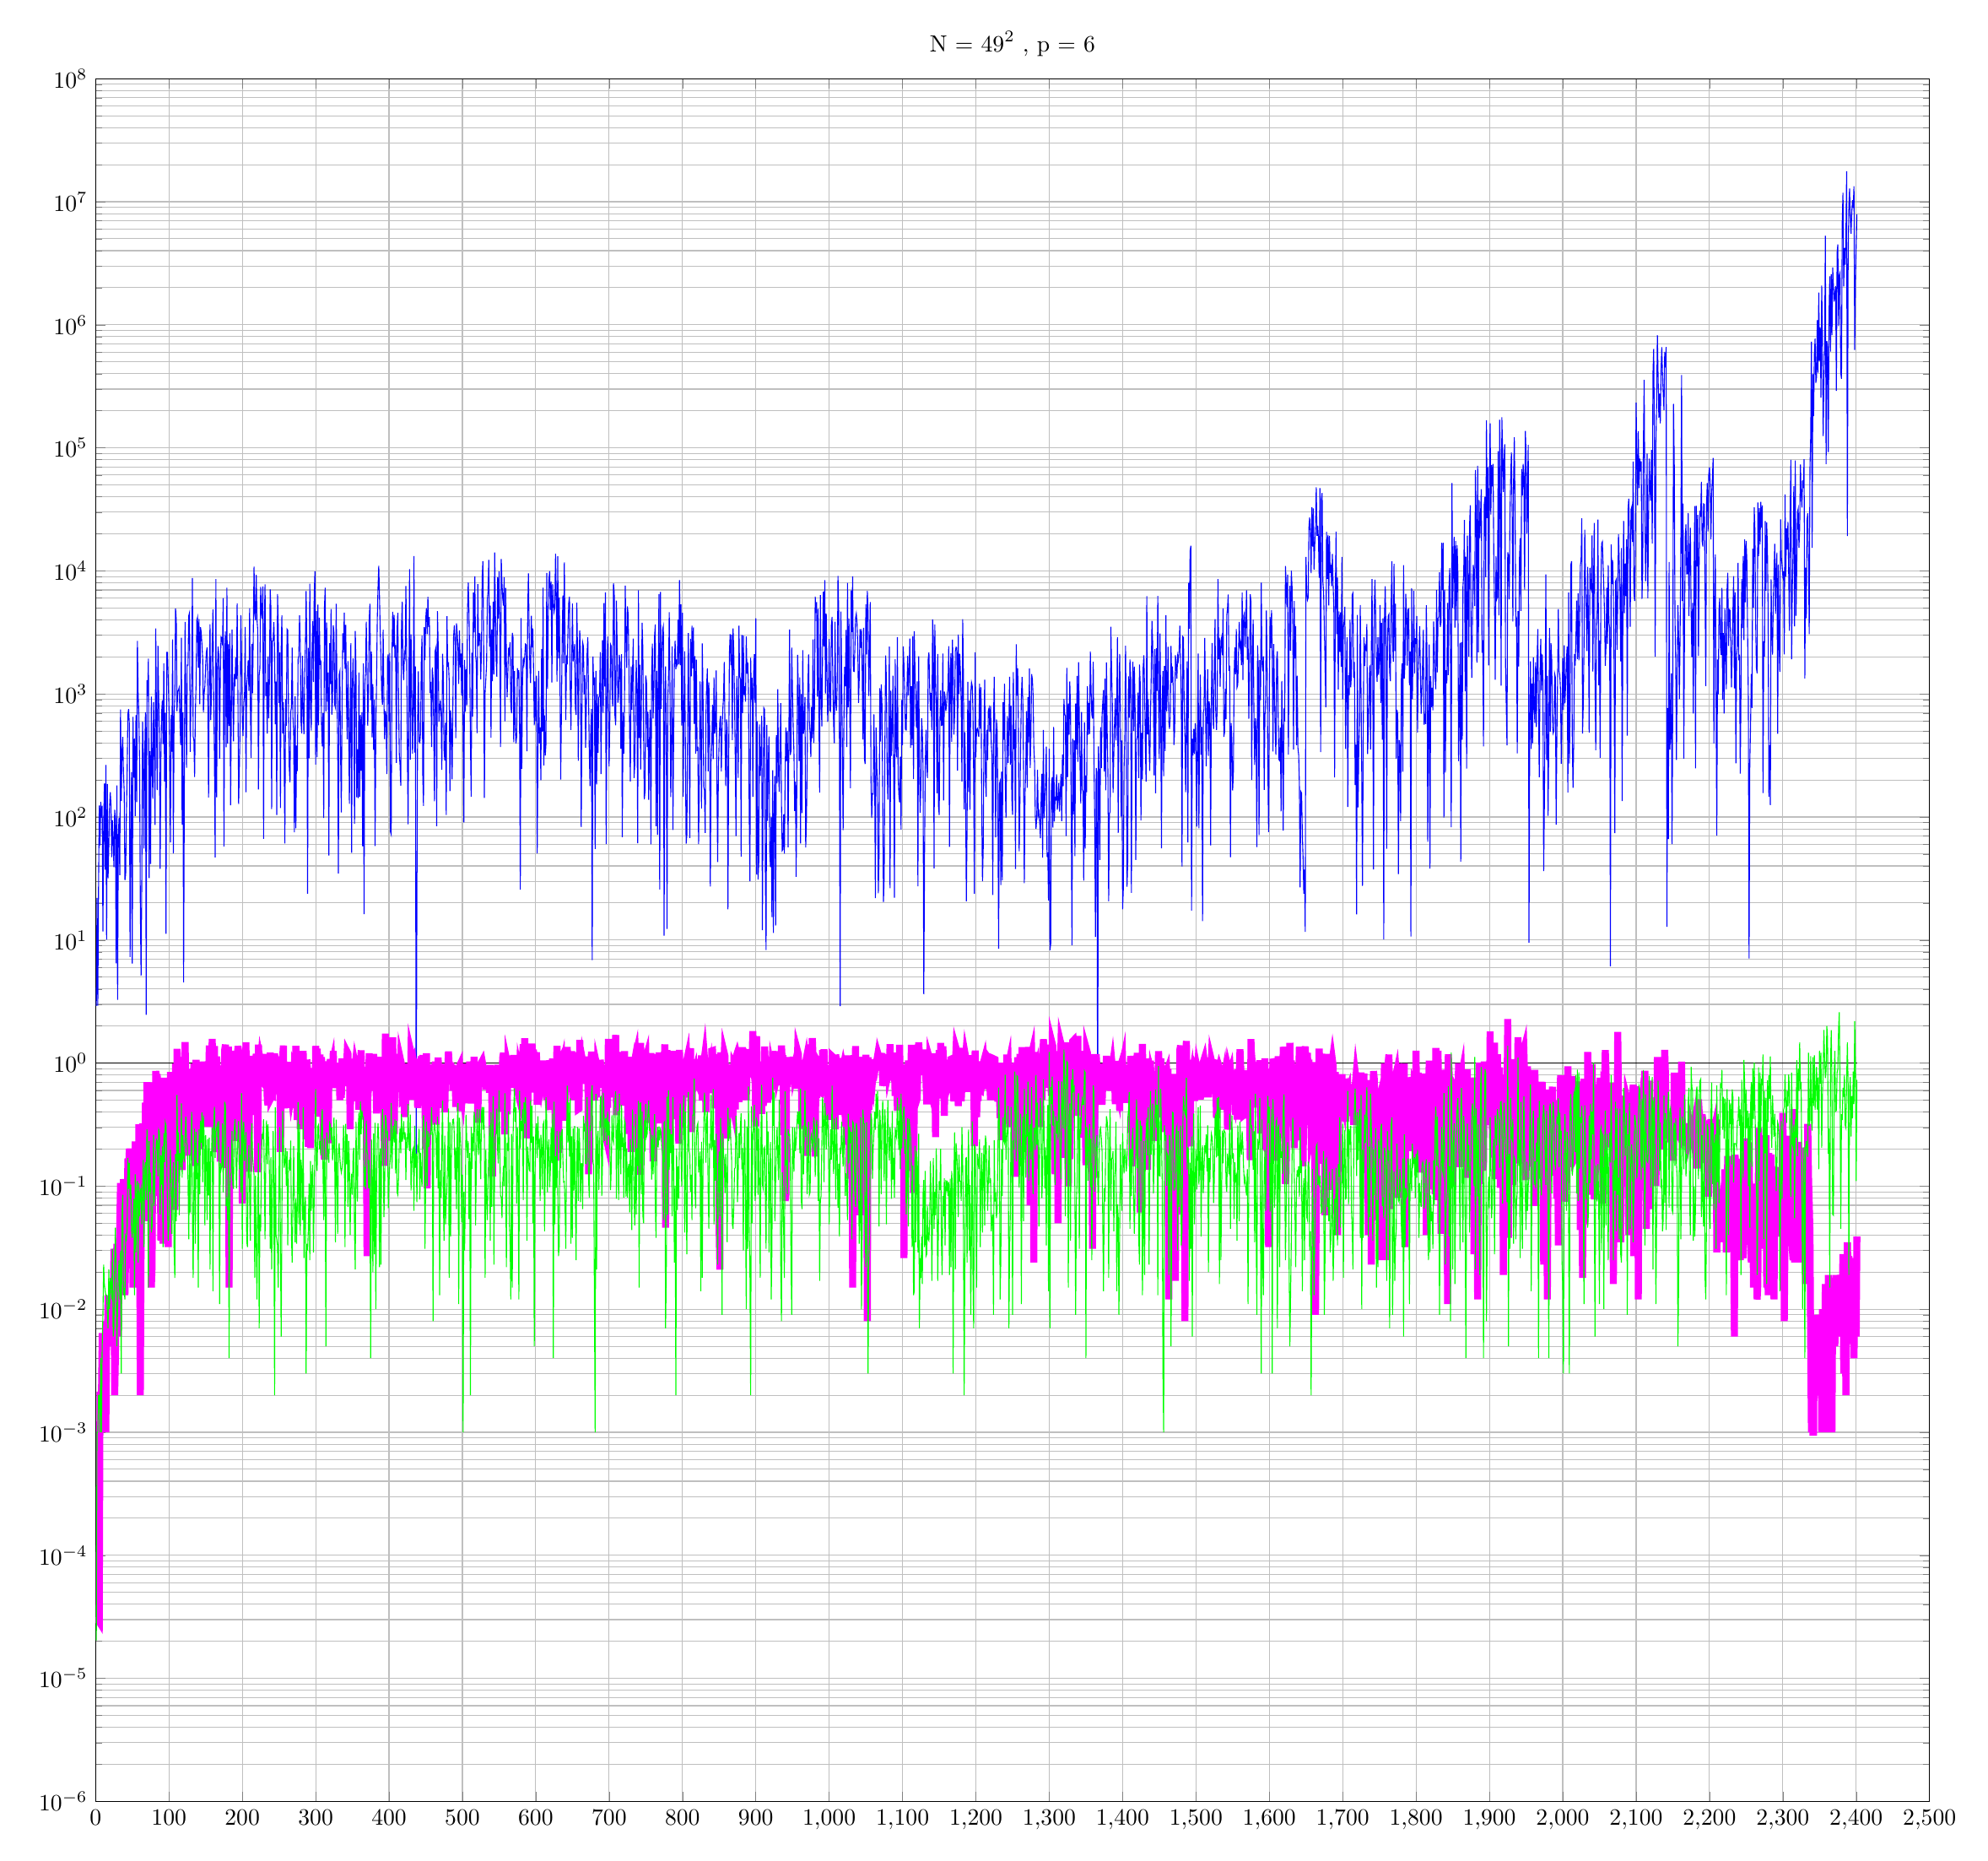% This file was created by matlab2tikz v0.3.3.
% Copyright (c) 2008--2013, Nico Schlmer <nico.schloemer@gmail.com>
% All rights reserved.
% 
% The latest updates can be retrieved from
%   http://www.mathworks.com/matlabcentral/fileexchange/22022-matlab2tikz
% where you can also make suggestions and rate matlab2tikz.
% 
% 
% 

% defining custom colors
\definecolor{mycolor1}{rgb}{1,0,1}

\begin{tikzpicture}

\begin{axis}[%
width=10.867in,
height=10.206in,
scale only axis,
xmin=0,
xmax=2500,
xmajorgrids,
ymode=log,
ymin=1e-06,
ymax=100000000,
yminorticks=true,
ymajorgrids,
yminorgrids,
title={$\text{N = 49}^\text{2}\text{ , p = 6}$}
]
\addplot [
color=black,
solid,
forget plot
]
table[row sep=crcr]{
1 1.0\\
2 1.0\\
3 1.0\\
4 1.0\\
5 1.0\\
6 1.0\\
7 1.0\\
8 1.0\\
9 1.0\\
10 1.0\\
11 1.0\\
12 1.0\\
13 1.0\\
14 1.0\\
15 1.0\\
16 1.0\\
17 1.0\\
18 1.0\\
19 1.0\\
20 1.0\\
21 1.0\\
22 1.0\\
23 1.0\\
24 1.0\\
25 1.0\\
26 1.0\\
27 1.0\\
28 1.0\\
29 1.0\\
30 1.0\\
31 1.0\\
32 1.0\\
33 1.0\\
34 1.0\\
35 1.0\\
36 1.0\\
37 1.0\\
38 1.0\\
39 1.0\\
40 1.0\\
41 1.0\\
42 1.0\\
43 1.0\\
44 1.0\\
45 1.0\\
46 1.0\\
47 1.0\\
48 1.0\\
49 1.0\\
50 1.0\\
51 1.0\\
52 1.0\\
53 1.0\\
54 1.0\\
55 1.0\\
56 1.0\\
57 1.0\\
58 1.0\\
59 1.0\\
60 1.0\\
61 1.0\\
62 1.0\\
63 1.0\\
64 1.0\\
65 1.0\\
66 1.0\\
67 1.0\\
68 1.0\\
69 1.0\\
70 1.0\\
71 1.0\\
72 1.0\\
73 1.0\\
74 1.0\\
75 1.0\\
76 1.0\\
77 1.0\\
78 1.0\\
79 1.0\\
80 1.0\\
81 1.0\\
82 1.0\\
83 1.0\\
84 1.0\\
85 1.0\\
86 1.0\\
87 1.0\\
88 1.0\\
89 1.0\\
90 1.0\\
91 1.0\\
92 1.0\\
93 1.0\\
94 1.0\\
95 1.0\\
96 1.0\\
97 1.0\\
98 1.0\\
99 1.0\\
100 1.0\\
101 1.0\\
102 1.0\\
103 1.0\\
104 1.0\\
105 1.0\\
106 1.0\\
107 1.0\\
108 1.0\\
109 1.0\\
110 1.0\\
111 1.0\\
112 1.0\\
113 1.0\\
114 1.0\\
115 1.0\\
116 1.0\\
117 1.0\\
118 1.0\\
119 1.0\\
120 1.0\\
121 1.0\\
122 1.0\\
123 1.0\\
124 1.0\\
125 1.0\\
126 1.0\\
127 1.0\\
128 1.0\\
129 1.0\\
130 1.0\\
131 1.0\\
132 1.0\\
133 1.0\\
134 1.0\\
135 1.0\\
136 1.0\\
137 1.0\\
138 1.0\\
139 1.0\\
140 1.0\\
141 1.0\\
142 1.0\\
143 1.0\\
144 1.0\\
145 1.0\\
146 1.0\\
147 1.0\\
148 1.0\\
149 1.0\\
150 1.0\\
151 1.0\\
152 1.0\\
153 1.0\\
154 1.0\\
155 1.0\\
156 1.0\\
157 1.0\\
158 1.0\\
159 1.0\\
160 1.0\\
161 1.0\\
162 1.0\\
163 1.0\\
164 1.0\\
165 1.0\\
166 1.0\\
167 1.0\\
168 1.0\\
169 1.0\\
170 1.0\\
171 1.0\\
172 1.0\\
173 1.0\\
174 1.0\\
175 1.0\\
176 1.0\\
177 1.0\\
178 1.0\\
179 1.0\\
180 1.0\\
181 1.0\\
182 1.0\\
183 1.0\\
184 1.0\\
185 1.0\\
186 1.0\\
187 1.0\\
188 1.0\\
189 1.0\\
190 1.0\\
191 1.0\\
192 1.0\\
193 1.0\\
194 1.0\\
195 1.0\\
196 1.0\\
197 1.0\\
198 1.0\\
199 1.0\\
200 1.0\\
201 1.0\\
202 1.0\\
203 1.0\\
204 1.0\\
205 1.0\\
206 1.0\\
207 1.0\\
208 1.0\\
209 1.0\\
210 1.0\\
211 1.0\\
212 1.0\\
213 1.0\\
214 1.0\\
215 1.0\\
216 1.0\\
217 1.0\\
218 1.0\\
219 1.0\\
220 1.0\\
221 1.0\\
222 1.0\\
223 1.0\\
224 1.0\\
225 1.0\\
226 1.0\\
227 1.0\\
228 1.0\\
229 1.0\\
230 1.0\\
231 1.0\\
232 1.0\\
233 1.0\\
234 1.0\\
235 1.0\\
236 1.0\\
237 1.0\\
238 1.0\\
239 1.0\\
240 1.0\\
241 1.0\\
242 1.0\\
243 1.0\\
244 1.0\\
245 1.0\\
246 1.0\\
247 1.0\\
248 1.0\\
249 1.0\\
250 1.0\\
251 1.0\\
252 1.0\\
253 1.0\\
254 1.0\\
255 1.0\\
256 1.0\\
257 1.0\\
258 1.0\\
259 1.0\\
260 1.0\\
261 1.0\\
262 1.0\\
263 1.0\\
264 1.0\\
265 1.0\\
266 1.0\\
267 1.0\\
268 1.0\\
269 1.0\\
270 1.0\\
271 1.0\\
272 1.0\\
273 1.0\\
274 1.0\\
275 1.0\\
276 1.0\\
277 1.0\\
278 1.0\\
279 1.0\\
280 1.0\\
281 1.0\\
282 1.0\\
283 1.0\\
284 1.0\\
285 1.0\\
286 1.0\\
287 1.0\\
288 1.0\\
289 1.0\\
290 1.0\\
291 1.0\\
292 1.0\\
293 1.0\\
294 1.0\\
295 1.0\\
296 1.0\\
297 1.0\\
298 1.0\\
299 1.0\\
300 1.0\\
301 1.0\\
302 1.0\\
303 1.0\\
304 1.0\\
305 1.0\\
306 1.0\\
307 1.0\\
308 1.0\\
309 1.0\\
310 1.0\\
311 1.0\\
312 1.0\\
313 1.0\\
314 1.0\\
315 1.0\\
316 1.0\\
317 1.0\\
318 1.0\\
319 1.0\\
320 1.0\\
321 1.0\\
322 1.0\\
323 1.0\\
324 1.0\\
325 1.0\\
326 1.0\\
327 1.0\\
328 1.0\\
329 1.0\\
330 1.0\\
331 1.0\\
332 1.0\\
333 1.0\\
334 1.0\\
335 1.0\\
336 1.0\\
337 1.0\\
338 1.0\\
339 1.0\\
340 1.0\\
341 1.0\\
342 1.0\\
343 1.0\\
344 1.0\\
345 1.0\\
346 1.0\\
347 1.0\\
348 1.0\\
349 1.0\\
350 1.0\\
351 1.0\\
352 1.0\\
353 1.0\\
354 1.0\\
355 1.0\\
356 1.0\\
357 1.0\\
358 1.0\\
359 1.0\\
360 1.0\\
361 1.0\\
362 1.0\\
363 1.0\\
364 1.0\\
365 1.0\\
366 1.0\\
367 1.0\\
368 1.0\\
369 1.0\\
370 1.0\\
371 1.0\\
372 1.0\\
373 1.0\\
374 1.0\\
375 1.0\\
376 1.0\\
377 1.0\\
378 1.0\\
379 1.0\\
380 1.0\\
381 1.0\\
382 1.0\\
383 1.0\\
384 1.0\\
385 1.0\\
386 1.0\\
387 1.0\\
388 1.0\\
389 1.0\\
390 1.0\\
391 1.0\\
392 1.0\\
393 1.0\\
394 1.0\\
395 1.0\\
396 1.0\\
397 1.0\\
398 1.0\\
399 1.0\\
400 1.0\\
401 1.0\\
402 1.0\\
403 1.0\\
404 1.0\\
405 1.0\\
406 1.0\\
407 1.0\\
408 1.0\\
409 1.0\\
410 1.0\\
411 1.0\\
412 1.0\\
413 1.0\\
414 1.0\\
415 1.0\\
416 1.0\\
417 1.0\\
418 1.0\\
419 1.0\\
420 1.0\\
421 1.0\\
422 1.0\\
423 1.0\\
424 1.0\\
425 1.0\\
426 1.0\\
427 1.0\\
428 1.0\\
429 1.0\\
430 1.0\\
431 1.0\\
432 1.0\\
433 1.0\\
434 1.0\\
435 1.0\\
436 1.0\\
437 1.0\\
438 1.0\\
439 1.0\\
440 1.0\\
441 1.0\\
442 1.0\\
443 1.0\\
444 1.0\\
445 1.0\\
446 1.0\\
447 1.0\\
448 1.0\\
449 1.0\\
450 1.0\\
451 1.0\\
452 1.0\\
453 1.0\\
454 1.0\\
455 1.0\\
456 1.0\\
457 1.0\\
458 1.0\\
459 1.0\\
460 1.0\\
461 1.0\\
462 1.0\\
463 1.0\\
464 1.0\\
465 1.0\\
466 1.0\\
467 1.0\\
468 1.0\\
469 1.0\\
470 1.0\\
471 1.0\\
472 1.0\\
473 1.0\\
474 1.0\\
475 1.0\\
476 1.0\\
477 1.0\\
478 1.0\\
479 1.0\\
480 1.0\\
481 1.0\\
482 1.0\\
483 1.0\\
484 1.0\\
485 1.0\\
486 1.0\\
487 1.0\\
488 1.0\\
489 1.0\\
490 1.0\\
491 1.0\\
492 1.0\\
493 1.0\\
494 1.0\\
495 1.0\\
496 1.0\\
497 1.0\\
498 1.0\\
499 1.0\\
500 1.0\\
501 1.0\\
502 1.0\\
503 1.0\\
504 1.0\\
505 1.0\\
506 1.0\\
507 1.0\\
508 1.0\\
509 1.0\\
510 1.0\\
511 1.0\\
512 1.0\\
513 1.0\\
514 1.0\\
515 1.0\\
516 1.0\\
517 1.0\\
518 1.0\\
519 1.0\\
520 1.0\\
521 1.0\\
522 1.0\\
523 1.0\\
524 1.0\\
525 1.0\\
526 1.0\\
527 1.0\\
528 1.0\\
529 1.0\\
530 1\\
531 1.0\\
532 1.0\\
533 1.0\\
534 1.0\\
535 1.0\\
536 1.0\\
537 1.0\\
538 1.0\\
539 1.0\\
540 1.0\\
541 1.0\\
542 1.0\\
543 1.0\\
544 1.0\\
545 1.0\\
546 1.0\\
547 1.0\\
548 1.0\\
549 1.0\\
550 1.0\\
551 1.0\\
552 1.0\\
553 1.0\\
554 1.0\\
555 1.0\\
556 1.0\\
557 1.0\\
558 1.0\\
559 1.0\\
560 1.0\\
561 1.0\\
562 1.0\\
563 1.0\\
564 1.0\\
565 1.0\\
566 1.0\\
567 1.0\\
568 1.0\\
569 1.0\\
570 1.0\\
571 1.0\\
572 1.0\\
573 1.0\\
574 1.0\\
575 1.0\\
576 1.0\\
577 1.0\\
578 1.0\\
579 1.0\\
580 1.0\\
581 1.0\\
582 1.0\\
583 1.0\\
584 1.0\\
585 1.0\\
586 1.0\\
587 1.0\\
588 1.0\\
589 1.0\\
590 1.0\\
591 1.0\\
592 1.0\\
593 1.0\\
594 1.0\\
595 1.0\\
596 1\\
597 1.0\\
598 1.0\\
599 1.0\\
600 1.0\\
601 1.0\\
602 1.0\\
603 1.0\\
604 1.0\\
605 1.0\\
606 1.0\\
607 1.0\\
608 1.0\\
609 1.0\\
610 1.0\\
611 1.0\\
612 1.0\\
613 1.0\\
614 1.0\\
615 1.0\\
616 1.0\\
617 1.0\\
618 1.0\\
619 1.0\\
620 1.0\\
621 1.0\\
622 1.0\\
623 1.0\\
624 1.0\\
625 1.0\\
626 1.0\\
627 1.0\\
628 1.0\\
629 1.0\\
630 1.0\\
631 1.0\\
632 1.0\\
633 1.0\\
634 1.0\\
635 1.0\\
636 1.0\\
637 1.0\\
638 1.0\\
639 1.0\\
640 1.0\\
641 1.0\\
642 1.0\\
643 1.0\\
644 1.0\\
645 1.0\\
646 1.0\\
647 1.0\\
648 1.0\\
649 1.0\\
650 1.0\\
651 1.0\\
652 1.0\\
653 1.0\\
654 1.0\\
655 1.0\\
656 1.0\\
657 1.0\\
658 1.0\\
659 1.0\\
660 1.0\\
661 1.0\\
662 1.0\\
663 1.0\\
664 1.0\\
665 1.0\\
666 1.0\\
667 1.0\\
668 1.0\\
669 1.0\\
670 1.0\\
671 1.0\\
672 1.0\\
673 1.0\\
674 1.0\\
675 1.0\\
676 1.0\\
677 1.0\\
678 1.0\\
679 1.0\\
680 1.0\\
681 1.0\\
682 1.0\\
683 1.0\\
684 1.0\\
685 1.0\\
686 1.0\\
687 1.0\\
688 1.0\\
689 1.0\\
690 1.0\\
691 1.0\\
692 1.0\\
693 1.0\\
694 1.0\\
695 1.0\\
696 1.0\\
697 1.0\\
698 1.0\\
699 1.0\\
700 1.0\\
701 1.0\\
702 1.0\\
703 1.0\\
704 1.0\\
705 1.0\\
706 1.0\\
707 1.0\\
708 1.0\\
709 1.0\\
710 1.0\\
711 1.0\\
712 1.0\\
713 1.0\\
714 1.0\\
715 1.0\\
716 1.0\\
717 1.0\\
718 1.0\\
719 1.0\\
720 1.0\\
721 1.0\\
722 1.0\\
723 1.0\\
724 1.0\\
725 1.0\\
726 1.0\\
727 1.0\\
728 1.0\\
729 1.0\\
730 1.0\\
731 1.0\\
732 1.0\\
733 1.0\\
734 1.0\\
735 1.0\\
736 1.0\\
737 1.0\\
738 1.0\\
739 1.0\\
740 1.0\\
741 1.0\\
742 1.0\\
743 1.0\\
744 1.0\\
745 1.0\\
746 1.0\\
747 1.0\\
748 1.0\\
749 1.0\\
750 1.0\\
751 1.0\\
752 1.0\\
753 1.0\\
754 1.0\\
755 1.0\\
756 1.0\\
757 1.0\\
758 1.0\\
759 1.0\\
760 1.0\\
761 1.0\\
762 1.0\\
763 1.0\\
764 1.0\\
765 1.0\\
766 1.0\\
767 1.0\\
768 1.0\\
769 1.0\\
770 1.0\\
771 1.0\\
772 1.0\\
773 1.0\\
774 1.0\\
775 1.0\\
776 1.0\\
777 1.0\\
778 1.0\\
779 1.0\\
780 1.0\\
781 1.0\\
782 1.0\\
783 1.0\\
784 1.0\\
785 1.0\\
786 1.0\\
787 1.0\\
788 1.0\\
789 1.0\\
790 1.0\\
791 1.0\\
792 1.0\\
793 1.0\\
794 1.0\\
795 1.0\\
796 1.0\\
797 1.0\\
798 1.0\\
799 1.0\\
800 1.0\\
801 1.0\\
802 1.0\\
803 1.0\\
804 1.0\\
805 1.0\\
806 1.0\\
807 1.0\\
808 1.0\\
809 1.0\\
810 1.0\\
811 1.0\\
812 1.0\\
813 1.0\\
814 1.0\\
815 1.0\\
816 1.0\\
817 1.0\\
818 1.0\\
819 1.0\\
820 1.0\\
821 1.0\\
822 1.0\\
823 1.0\\
824 1.0\\
825 1.0\\
826 1.0\\
827 1.0\\
828 1.0\\
829 1.0\\
830 1.0\\
831 1.0\\
832 1.0\\
833 1.0\\
834 1.0\\
835 1.0\\
836 1.0\\
837 1.0\\
838 1.0\\
839 1.0\\
840 1.0\\
841 1.0\\
842 1.0\\
843 1.0\\
844 1.0\\
845 1.0\\
846 1.0\\
847 1.0\\
848 1.0\\
849 1.0\\
850 1.0\\
851 1.0\\
852 1.0\\
853 1.0\\
854 1.0\\
855 1.0\\
856 1.0\\
857 1.0\\
858 1.0\\
859 1.0\\
860 1.0\\
861 1.0\\
862 1.0\\
863 1.0\\
864 1.0\\
865 1.0\\
866 1.0\\
867 1.0\\
868 1.0\\
869 1.0\\
870 1.0\\
871 1.0\\
872 1.0\\
873 1.0\\
874 1.0\\
875 1.0\\
876 1.0\\
877 1.0\\
878 1.0\\
879 1.0\\
880 1.0\\
881 1.0\\
882 1.0\\
883 1.0\\
884 1.0\\
885 1.0\\
886 1.0\\
887 1.0\\
888 1.0\\
889 1.0\\
890 1.0\\
891 1.0\\
892 1.0\\
893 1.0\\
894 1.0\\
895 1.0\\
896 1.0\\
897 1.0\\
898 1.0\\
899 1.0\\
900 1.0\\
901 1.0\\
902 1.0\\
903 1.0\\
904 1.0\\
905 1.0\\
906 1.0\\
907 1.0\\
908 1.0\\
909 1.0\\
910 1.0\\
911 1.0\\
912 1.0\\
913 1.0\\
914 1.0\\
915 1.0\\
916 1.0\\
917 1.0\\
918 1.0\\
919 1.0\\
920 1.0\\
921 1.0\\
922 1.0\\
923 1.0\\
924 1.0\\
925 1.0\\
926 1.0\\
927 1.0\\
928 1.0\\
929 1.0\\
930 1.0\\
931 1.0\\
932 1.0\\
933 1.0\\
934 1.0\\
935 1.0\\
936 1.0\\
937 1.0\\
938 1.0\\
939 1.0\\
940 1.0\\
941 1.0\\
942 1.0\\
943 1.0\\
944 1.0\\
945 1.0\\
946 1.0\\
947 1.0\\
948 1.0\\
949 1.0\\
950 1.0\\
951 1.0\\
952 1.0\\
953 1.0\\
954 1.0\\
955 1.0\\
956 1.0\\
957 1.0\\
958 1.0\\
959 1.0\\
960 1.0\\
961 1.0\\
962 1.0\\
963 1.0\\
964 1.0\\
965 1.0\\
966 1.0\\
967 1.0\\
968 1.0\\
969 1.0\\
970 1.0\\
971 1.0\\
972 1.0\\
973 1.0\\
974 1.0\\
975 1.0\\
976 1.0\\
977 1.0\\
978 1.0\\
979 1.0\\
980 1.0\\
981 1.0\\
982 1.0\\
983 1.0\\
984 1.0\\
985 1.0\\
986 1.0\\
987 1.0\\
988 1.0\\
989 1.0\\
990 1.0\\
991 1.0\\
992 1.0\\
993 1.0\\
994 1.0\\
995 1.0\\
996 1.0\\
997 1.0\\
998 1.0\\
999 1.0\\
1000 1.0\\
1001 1.0\\
1002 1.0\\
1003 1.0\\
1004 1.0\\
1005 1.0\\
1006 1.0\\
1007 1.0\\
1008 1.0\\
1009 1.0\\
1010 1.0\\
1011 1.0\\
1012 1.0\\
1013 1.0\\
1014 1.0\\
1015 1.0\\
1016 1.0\\
1017 1.0\\
1018 1.0\\
1019 1.0\\
1020 1.0\\
1021 1.0\\
1022 1.0\\
1023 1.0\\
1024 1.0\\
1025 1.0\\
1026 1.0\\
1027 1.0\\
1028 1.0\\
1029 1.0\\
1030 1.0\\
1031 1.0\\
1032 1.0\\
1033 1.0\\
1034 1.0\\
1035 1.0\\
1036 1.0\\
1037 1.0\\
1038 1.0\\
1039 1.0\\
1040 1\\
1041 1.0\\
1042 1.0\\
1043 1.0\\
1044 1.0\\
1045 1.0\\
1046 1.0\\
1047 1.0\\
1048 1.0\\
1049 1.0\\
1050 1.0\\
1051 1.0\\
1052 1.0\\
1053 1.0\\
1054 1.0\\
1055 1.0\\
1056 1.0\\
1057 1.0\\
1058 1.0\\
1059 1.0\\
1060 1.0\\
1061 1.0\\
1062 1.0\\
1063 1.0\\
1064 1.0\\
1065 1.0\\
1066 1.0\\
1067 1.0\\
1068 1.0\\
1069 1.0\\
1070 1.0\\
1071 1.0\\
1072 1.0\\
1073 1.0\\
1074 1.0\\
1075 1.0\\
1076 1.0\\
1077 1.0\\
1078 1.0\\
1079 1.0\\
1080 1.0\\
1081 1.0\\
1082 1.0\\
1083 1.0\\
1084 1.0\\
1085 1.0\\
1086 1.0\\
1087 1.0\\
1088 1.0\\
1089 1.0\\
1090 1.0\\
1091 1.0\\
1092 1.0\\
1093 1.0\\
1094 1.0\\
1095 1.0\\
1096 1.0\\
1097 1.0\\
1098 1.0\\
1099 1.0\\
1100 1.0\\
1101 1.0\\
1102 1.0\\
1103 1.0\\
1104 1.0\\
1105 1.0\\
1106 1.0\\
1107 1.0\\
1108 1.0\\
1109 1.0\\
1110 1.0\\
1111 1.0\\
1112 1.0\\
1113 1.0\\
1114 1.0\\
1115 1.0\\
1116 1.0\\
1117 1.0\\
1118 1.0\\
1119 1.0\\
1120 1.0\\
1121 1.0\\
1122 1.0\\
1123 1.0\\
1124 1.0\\
1125 1.0\\
1126 1.0\\
1127 1.0\\
1128 1.0\\
1129 1.0\\
1130 1.0\\
1131 1.0\\
1132 1.0\\
1133 1.0\\
1134 1.0\\
1135 1.0\\
1136 1.0\\
1137 1.0\\
1138 1.0\\
1139 1.0\\
1140 1.0\\
1141 1.0\\
1142 1.0\\
1143 1.0\\
1144 1.0\\
1145 1.0\\
1146 1.0\\
1147 1.0\\
1148 1.0\\
1149 1.0\\
1150 1.0\\
1151 1.0\\
1152 1.0\\
1153 1.0\\
1154 1.0\\
1155 1.0\\
1156 1.0\\
1157 1.0\\
1158 1.0\\
1159 1.0\\
1160 1.0\\
1161 1.0\\
1162 1.0\\
1163 1.0\\
1164 1.0\\
1165 1.0\\
1166 1.0\\
1167 1.0\\
1168 1.0\\
1169 1.0\\
1170 1.0\\
1171 1.0\\
1172 1.0\\
1173 1.0\\
1174 1.0\\
1175 1.0\\
1176 1.0\\
1177 1.0\\
1178 1.0\\
1179 1.0\\
1180 1.0\\
1181 1.0\\
1182 1.0\\
1183 1.0\\
1184 1.0\\
1185 1.0\\
1186 1.0\\
1187 1.0\\
1188 1.0\\
1189 1.0\\
1190 1.0\\
1191 1.0\\
1192 1.0\\
1193 1.0\\
1194 1.0\\
1195 1.0\\
1196 1.0\\
1197 1.0\\
1198 1.0\\
1199 1.0\\
1200 1.0\\
1201 1.0\\
1202 1.0\\
1203 1.0\\
1204 1.0\\
1205 1.0\\
1206 1.0\\
1207 1.0\\
1208 1.0\\
1209 1.0\\
1210 1.0\\
1211 1.0\\
1212 1.0\\
1213 1.0\\
1214 1.0\\
1215 1.0\\
1216 1.0\\
1217 1.0\\
1218 1.0\\
1219 1.0\\
1220 1.0\\
1221 1.0\\
1222 1.0\\
1223 1.0\\
1224 1.0\\
1225 1.0\\
1226 1.0\\
1227 1.0\\
1228 1.0\\
1229 1.0\\
1230 1.0\\
1231 1.0\\
1232 1.0\\
1233 1.0\\
1234 1.0\\
1235 1.0\\
1236 1.0\\
1237 1.0\\
1238 1.0\\
1239 1.0\\
1240 1.0\\
1241 1.0\\
1242 1.0\\
1243 1.0\\
1244 1.0\\
1245 1.0\\
1246 1.0\\
1247 1.0\\
1248 1.0\\
1249 1.0\\
1250 1.0\\
1251 1.0\\
1252 1.0\\
1253 1.0\\
1254 1.0\\
1255 1.0\\
1256 1.0\\
1257 1.0\\
1258 1.0\\
1259 1.0\\
1260 1.0\\
1261 1.0\\
1262 1.0\\
1263 1.0\\
1264 1.0\\
1265 1.0\\
1266 1.0\\
1267 1.0\\
1268 1.0\\
1269 1.0\\
1270 1.0\\
1271 1.0\\
1272 1.0\\
1273 1.0\\
1274 1.0\\
1275 1.0\\
1276 1.0\\
1277 1.0\\
1278 1.0\\
1279 1.0\\
1280 1.0\\
1281 1.0\\
1282 1.0\\
1283 1.0\\
1284 1.0\\
1285 1.0\\
1286 1.0\\
1287 1.0\\
1288 1.0\\
1289 1.0\\
1290 1.0\\
1291 1.0\\
1292 1.0\\
1293 1.0\\
1294 1.0\\
1295 1.0\\
1296 1.0\\
1297 1.0\\
1298 1.0\\
1299 1.0\\
1300 1.0\\
1301 1.0\\
1302 1.0\\
1303 1.0\\
1304 1.0\\
1305 1.0\\
1306 1.0\\
1307 1.0\\
1308 1.0\\
1309 1.0\\
1310 1.0\\
1311 1.0\\
1312 1.0\\
1313 1.0\\
1314 1.0\\
1315 1.0\\
1316 1.0\\
1317 1.0\\
1318 1.0\\
1319 1.0\\
1320 1.0\\
1321 1.0\\
1322 1.0\\
1323 1.0\\
1324 1.0\\
1325 1.0\\
1326 1.0\\
1327 1.0\\
1328 1.0\\
1329 1.0\\
1330 1.0\\
1331 1.0\\
1332 1.0\\
1333 1.0\\
1334 1.0\\
1335 1.0\\
1336 1.0\\
1337 1.0\\
1338 1.0\\
1339 1.0\\
1340 1.0\\
1341 1.0\\
1342 1.0\\
1343 1.0\\
1344 1.0\\
1345 1.0\\
1346 1.0\\
1347 1.0\\
1348 1.0\\
1349 1.0\\
1350 1.0\\
1351 1.0\\
1352 1.0\\
1353 1.0\\
1354 1.0\\
1355 1.0\\
1356 1.0\\
1357 1.0\\
1358 1.0\\
1359 1.0\\
1360 1.0\\
1361 1.0\\
1362 1.0\\
1363 1.0\\
1364 1.0\\
1365 1.0\\
1366 1.0\\
1367 1.0\\
1368 1.0\\
1369 1.0\\
1370 1.0\\
1371 1.0\\
1372 1.0\\
1373 1.0\\
1374 1.0\\
1375 1.0\\
1376 1.0\\
1377 1.0\\
1378 1.0\\
1379 1.0\\
1380 1.0\\
1381 1.0\\
1382 1.0\\
1383 1.0\\
1384 1.0\\
1385 1.0\\
1386 1.0\\
1387 1.0\\
1388 1.0\\
1389 1.0\\
1390 1.0\\
1391 1.0\\
1392 1.0\\
1393 1.0\\
1394 1.0\\
1395 1.0\\
1396 1.0\\
1397 1.0\\
1398 1.0\\
1399 1.0\\
1400 1.0\\
1401 1.0\\
1402 1.0\\
1403 1.0\\
1404 1.0\\
1405 1.0\\
1406 1.0\\
1407 1.0\\
1408 1.0\\
1409 1.0\\
1410 1.0\\
1411 1.0\\
1412 1.0\\
1413 1.0\\
1414 1.0\\
1415 1.0\\
1416 1.0\\
1417 1.0\\
1418 1.0\\
1419 1.0\\
1420 1.0\\
1421 1.0\\
1422 1.0\\
1423 1.0\\
1424 1.0\\
1425 1.0\\
1426 1.0\\
1427 1.0\\
1428 1.0\\
1429 1.0\\
1430 1.0\\
1431 1.0\\
1432 1.0\\
1433 1.0\\
1434 1.0\\
1435 1.0\\
1436 1.0\\
1437 1.0\\
1438 1.0\\
1439 1.0\\
1440 1.0\\
1441 1.0\\
1442 1.0\\
1443 1.0\\
1444 1.0\\
1445 1.0\\
1446 1.0\\
1447 1.0\\
1448 1.0\\
1449 1.0\\
1450 1.0\\
1451 1.0\\
1452 1.0\\
1453 1.0\\
1454 1.0\\
1455 1.0\\
1456 1.0\\
1457 1.0\\
1458 1.0\\
1459 1.0\\
1460 1.0\\
1461 1.0\\
1462 1.0\\
1463 1.0\\
1464 1.0\\
1465 1.0\\
1466 1.0\\
1467 1.0\\
1468 1.0\\
1469 1.0\\
1470 1.0\\
1471 1.0\\
1472 1.0\\
1473 1.0\\
1474 1.0\\
1475 1.0\\
1476 1.0\\
1477 1.0\\
1478 1.0\\
1479 1.0\\
1480 1.0\\
1481 1.0\\
1482 1.0\\
1483 1.0\\
1484 1.0\\
1485 1.0\\
1486 1.0\\
1487 1.0\\
1488 1.0\\
1489 1.0\\
1490 1.0\\
1491 1.0\\
1492 1.0\\
1493 1.0\\
1494 1.0\\
1495 1.0\\
1496 1.0\\
1497 1.0\\
1498 1.0\\
1499 1.0\\
1500 1.0\\
1501 1.0\\
1502 1.0\\
1503 1.0\\
1504 1.0\\
1505 1.0\\
1506 1.0\\
1507 1.0\\
1508 1.0\\
1509 1.0\\
1510 1.0\\
1511 1.0\\
1512 1.0\\
1513 1.0\\
1514 1.0\\
1515 1.0\\
1516 1.0\\
1517 1.0\\
1518 1.0\\
1519 1.0\\
1520 1.0\\
1521 1.0\\
1522 1.0\\
1523 1.0\\
1524 1.0\\
1525 1.0\\
1526 1.0\\
1527 1.0\\
1528 1.0\\
1529 1.0\\
1530 1.0\\
1531 1.0\\
1532 1.0\\
1533 1.0\\
1534 1.0\\
1535 1.0\\
1536 1.0\\
1537 1.0\\
1538 1\\
1539 1.0\\
1540 1.0\\
1541 1.0\\
1542 1.0\\
1543 1.0\\
1544 1.0\\
1545 1.0\\
1546 1.0\\
1547 1.0\\
1548 1.0\\
1549 1.0\\
1550 1.0\\
1551 1.0\\
1552 1.0\\
1553 1.0\\
1554 1.0\\
1555 1.0\\
1556 1.0\\
1557 1.0\\
1558 1.0\\
1559 1.0\\
1560 1.0\\
1561 1.0\\
1562 1.0\\
1563 1.0\\
1564 1.0\\
1565 1.0\\
1566 1.0\\
1567 1.0\\
1568 1.0\\
1569 1.0\\
1570 1.0\\
1571 1.0\\
1572 1.0\\
1573 1.0\\
1574 1.0\\
1575 1.0\\
1576 1.0\\
1577 1.0\\
1578 1.0\\
1579 1.0\\
1580 1.0\\
1581 1.0\\
1582 1.0\\
1583 1.0\\
1584 1.0\\
1585 1.0\\
1586 1.0\\
1587 1.0\\
1588 1.0\\
1589 1.0\\
1590 1.0\\
1591 1.0\\
1592 1.0\\
1593 1.0\\
1594 1.0\\
1595 1.0\\
1596 1.0\\
1597 1.0\\
1598 1.0\\
1599 1.0\\
1600 1.0\\
1601 1.0\\
1602 1.0\\
1603 1.0\\
1604 1.0\\
1605 1.0\\
1606 1.0\\
1607 1.0\\
1608 1.0\\
1609 1.0\\
1610 1.0\\
1611 1.0\\
1612 1.0\\
1613 1.0\\
1614 1.0\\
1615 1.0\\
1616 1.0\\
1617 1.0\\
1618 1.0\\
1619 1.0\\
1620 1.0\\
1621 1.0\\
1622 1.0\\
1623 1.0\\
1624 1.0\\
1625 1.0\\
1626 1.0\\
1627 1.0\\
1628 1.0\\
1629 1.0\\
1630 1.0\\
1631 1.0\\
1632 1.0\\
1633 1.0\\
1634 1.0\\
1635 1.0\\
1636 1.0\\
1637 1.0\\
1638 1.0\\
1639 1.0\\
1640 1.0\\
1641 1.0\\
1642 1.0\\
1643 1.0\\
1644 1.0\\
1645 1.0\\
1646 1\\
1647 1.0\\
1648 1.0\\
1649 1.0\\
1650 1.0\\
1651 1.0\\
1652 1.0\\
1653 1.0\\
1654 1.0\\
1655 1.0\\
1656 1.0\\
1657 1.0\\
1658 1.0\\
1659 1.0\\
1660 1.0\\
1661 1.0\\
1662 1.0\\
1663 1.0\\
1664 1.0\\
1665 1.0\\
1666 1.0\\
1667 1.0\\
1668 1.0\\
1669 1.0\\
1670 1.0\\
1671 1.0\\
1672 1.0\\
1673 1.0\\
1674 1.0\\
1675 1.0\\
1676 1.0\\
1677 1.0\\
1678 1.0\\
1679 1.0\\
1680 1.0\\
1681 1.0\\
1682 1.0\\
1683 1.0\\
1684 1.0\\
1685 1.0\\
1686 1.0\\
1687 1.0\\
1688 1.0\\
1689 1.0\\
1690 1.0\\
1691 1.0\\
1692 1.0\\
1693 1.0\\
1694 1.0\\
1695 1.0\\
1696 1.0\\
1697 1.0\\
1698 1.0\\
1699 1.0\\
1700 1.0\\
1701 1.0\\
1702 1.0\\
1703 1.0\\
1704 1.0\\
1705 1.0\\
1706 1.0\\
1707 1.0\\
1708 1.0\\
1709 1.0\\
1710 1.0\\
1711 1.0\\
1712 1.0\\
1713 1.0\\
1714 1.0\\
1715 1.0\\
1716 1.0\\
1717 1.0\\
1718 1.0\\
1719 1.0\\
1720 1.0\\
1721 1\\
1722 1.0\\
1723 1.0\\
1724 1.0\\
1725 1.0\\
1726 1.0\\
1727 1.0\\
1728 1.0\\
1729 1.0\\
1730 1.0\\
1731 1.0\\
1732 1.0\\
1733 1.0\\
1734 1.0\\
1735 1.0\\
1736 1.0\\
1737 1.0\\
1738 1.0\\
1739 1.0\\
1740 1.0\\
1741 1.0\\
1742 1.0\\
1743 1.0\\
1744 1.0\\
1745 1.0\\
1746 1.0\\
1747 1.0\\
1748 1.0\\
1749 1.0\\
1750 1.0\\
1751 1.0\\
1752 1.0\\
1753 1.0\\
1754 1.0\\
1755 1.0\\
1756 1.0\\
1757 1.0\\
1758 1.0\\
1759 1.0\\
1760 1.0\\
1761 1.0\\
1762 1.0\\
1763 1.0\\
1764 1.0\\
1765 1.0\\
1766 1.0\\
1767 1.0\\
1768 1.0\\
1769 1.0\\
1770 1.0\\
1771 1.0\\
1772 1.0\\
1773 1.0\\
1774 1.0\\
1775 1.0\\
1776 1.0\\
1777 1.0\\
1778 1.0\\
1779 1.0\\
1780 1.0\\
1781 1.0\\
1782 1.0\\
1783 1.0\\
1784 1.0\\
1785 1.0\\
1786 1.0\\
1787 1.0\\
1788 1.0\\
1789 1.0\\
1790 1.0\\
1791 1.0\\
1792 1.0\\
1793 1.0\\
1794 1.0\\
1795 1.0\\
1796 1.0\\
1797 1.0\\
1798 1.0\\
1799 1.0\\
1800 1.0\\
1801 1.0\\
1802 1.0\\
1803 1.0\\
1804 1.0\\
1805 1.0\\
1806 1.0\\
1807 1.0\\
1808 1.0\\
1809 1.0\\
1810 1.0\\
1811 1.0\\
1812 1.0\\
1813 1.0\\
1814 1.0\\
1815 1.0\\
1816 1.0\\
1817 1.0\\
1818 1.0\\
1819 1.0\\
1820 1.0\\
1821 1.0\\
1822 1.0\\
1823 1.0\\
1824 1\\
1825 1.0\\
1826 1.0\\
1827 1.0\\
1828 1.0\\
1829 1.0\\
1830 1.0\\
1831 1.0\\
1832 1.0\\
1833 1.0\\
1834 1.0\\
1835 1.0\\
1836 1.0\\
1837 1.0\\
1838 1.0\\
1839 1.0\\
1840 1\\
1841 1.0\\
1842 1.0\\
1843 1.0\\
1844 1.0\\
1845 1.0\\
1846 1.0\\
1847 1.0\\
1848 1.0\\
1849 1.0\\
1850 1.0\\
1851 1.0\\
1852 1.0\\
1853 1.0\\
1854 1.0\\
1855 1.0\\
1856 1.0\\
1857 1.0\\
1858 1.0\\
1859 1.0\\
1860 1.0\\
1861 1.0\\
1862 1.0\\
1863 1.0\\
1864 1.0\\
1865 1.0\\
1866 1.0\\
1867 1.0\\
1868 1.0\\
1869 1.0\\
1870 1.0\\
1871 1.0\\
1872 1.0\\
1873 1.0\\
1874 1.0\\
1875 1.0\\
1876 1.0\\
1877 1.0\\
1878 1.0\\
1879 1.0\\
1880 1.0\\
1881 1.0\\
1882 1.0\\
1883 1.0\\
1884 1.0\\
1885 1.0\\
1886 1.0\\
1887 1.0\\
1888 1.0\\
1889 1.0\\
1890 1.0\\
1891 1.0\\
1892 1.0\\
1893 1.0\\
1894 1.0\\
1895 1.0\\
1896 1.0\\
1897 1.0\\
1898 1.0\\
1899 1.0\\
1900 1.0\\
1901 1.0\\
1902 1.0\\
1903 1.0\\
1904 1.0\\
1905 1.0\\
1906 1.0\\
1907 1.0\\
1908 1.0\\
1909 1.0\\
1910 1.0\\
1911 1.0\\
1912 1.0\\
1913 1.0\\
1914 1.0\\
1915 1.0\\
1916 1.0\\
1917 1.0\\
1918 1.0\\
1919 1.0\\
1920 1.0\\
1921 1.0\\
1922 1.0\\
1923 1.0\\
1924 1.0\\
1925 1.0\\
1926 1.0\\
1927 1.0\\
1928 1.0\\
1929 1.0\\
1930 1.0\\
1931 1.0\\
1932 1.0\\
1933 1.0\\
1934 1.0\\
1935 1.0\\
1936 1.0\\
1937 1.0\\
1938 1.0\\
1939 1.0\\
1940 1.0\\
1941 1.0\\
1942 1.0\\
1943 1.0\\
1944 1.0\\
1945 1.0\\
1946 1.0\\
1947 1.0\\
1948 1.0\\
1949 1.0\\
1950 1.0\\
1951 1.0\\
1952 1.0\\
1953 1.0\\
1954 1.0\\
1955 1.0\\
1956 1.0\\
1957 1.0\\
1958 1.0\\
1959 1.0\\
1960 1.0\\
1961 1.0\\
1962 1.0\\
1963 1.0\\
1964 1.0\\
1965 1\\
1966 1.0\\
1967 1.0\\
1968 1.0\\
1969 1.0\\
1970 1.0\\
1971 1.0\\
1972 1.0\\
1973 1.0\\
1974 1.0\\
1975 1.0\\
1976 1.0\\
1977 1.0\\
1978 1.0\\
1979 1.0\\
1980 1.0\\
1981 1.0\\
1982 1.0\\
1983 1.0\\
1984 1.0\\
1985 1.0\\
1986 1.0\\
1987 1.0\\
1988 1.0\\
1989 1.0\\
1990 1.0\\
1991 1.0\\
1992 1.0\\
1993 1.0\\
1994 1.0\\
1995 1.0\\
1996 1.0\\
1997 1.0\\
1998 1.0\\
1999 1.0\\
2000 1.0\\
2001 1.0\\
2002 1.0\\
2003 1.0\\
2004 1.0\\
2005 1.0\\
2006 1.0\\
2007 1.0\\
2008 1.0\\
2009 1.0\\
2010 1.0\\
2011 1.0\\
2012 1.0\\
2013 1.0\\
2014 1.0\\
2015 1.0\\
2016 1.0\\
2017 1.0\\
2018 1.0\\
2019 1.0\\
2020 1.0\\
2021 1.0\\
2022 1.0\\
2023 1.0\\
2024 1.0\\
2025 1.0\\
2026 1.0\\
2027 1.0\\
2028 1.0\\
2029 1.0\\
2030 1.0\\
2031 1.0\\
2032 1.0\\
2033 1.0\\
2034 1.0\\
2035 1.0\\
2036 1.0\\
2037 1.0\\
2038 1.0\\
2039 1.0\\
2040 1.0\\
2041 1.0\\
2042 1.0\\
2043 1.0\\
2044 1.0\\
2045 1.0\\
2046 1.0\\
2047 1.0\\
2048 1.0\\
2049 1.0\\
2050 1.0\\
2051 1.0\\
2052 1.0\\
2053 1.0\\
2054 1.0\\
2055 1.0\\
2056 1.0\\
2057 1.0\\
2058 1.0\\
2059 1.0\\
2060 1.0\\
2061 1.0\\
2062 1.0\\
2063 1.0\\
2064 1.0\\
2065 1.0\\
2066 1.0\\
2067 1.0\\
2068 1.0\\
2069 1.0\\
2070 1.0\\
2071 1.0\\
2072 1.0\\
2073 1.0\\
2074 1.0\\
2075 1.0\\
2076 1.0\\
2077 1.0\\
2078 1.0\\
2079 1.0\\
2080 1.0\\
2081 1.0\\
2082 1.0\\
2083 1.0\\
2084 1.0\\
2085 1.0\\
2086 1.0\\
2087 1.0\\
2088 1.0\\
2089 1.0\\
2090 1.0\\
2091 1.0\\
2092 1\\
2093 1.0\\
2094 1.0\\
2095 1.0\\
2096 1.0\\
2097 1.0\\
2098 1.0\\
2099 1.0\\
2100 1.0\\
2101 1.0\\
2102 1.0\\
2103 1.0\\
2104 1.0\\
2105 1.0\\
2106 1.0\\
2107 1.0\\
2108 1.0\\
2109 1.0\\
2110 1.0\\
2111 1.0\\
2112 1.0\\
2113 1.0\\
2114 1.0\\
2115 1.0\\
2116 1.0\\
2117 1.0\\
2118 1.0\\
2119 1.0\\
2120 1.0\\
2121 1.0\\
2122 1.0\\
2123 1.0\\
2124 1.0\\
2125 1.0\\
2126 1.0\\
2127 1.0\\
2128 1.0\\
2129 1.0\\
2130 1.0\\
2131 1.0\\
2132 1.0\\
2133 1.0\\
2134 1.0\\
2135 1.0\\
2136 1.0\\
2137 1.0\\
2138 1.0\\
2139 1.0\\
2140 1.0\\
2141 1.0\\
2142 1.0\\
2143 1.0\\
2144 1.0\\
2145 1.0\\
2146 1.0\\
2147 1.0\\
2148 1.0\\
2149 1.0\\
2150 1.0\\
2151 1.0\\
2152 1.0\\
2153 1.0\\
2154 1.0\\
2155 1.0\\
2156 1.0\\
2157 1.0\\
2158 1.0\\
2159 1.0\\
2160 1.0\\
2161 1.0\\
2162 1.0\\
2163 1.0\\
2164 1.0\\
2165 1.0\\
2166 1.0\\
2167 1.0\\
2168 1.0\\
2169 1.0\\
2170 1.0\\
2171 1.0\\
2172 1.0\\
2173 1.0\\
2174 1.0\\
2175 1.0\\
2176 1.0\\
2177 1.0\\
2178 1.0\\
2179 1.0\\
2180 1.0\\
2181 1.0\\
2182 1.0\\
2183 1.0\\
2184 1.0\\
2185 1.0\\
2186 1.0\\
2187 1.0\\
2188 1.0\\
2189 1.0\\
2190 1.0\\
2191 1.0\\
2192 1.0\\
2193 1.0\\
2194 1.0\\
2195 1.0\\
2196 1.0\\
2197 1.0\\
2198 1.0\\
2199 1.0\\
2200 1.0\\
2201 1.0\\
2202 1.0\\
2203 1.0\\
2204 1.0\\
2205 1.0\\
2206 1.0\\
2207 1.0\\
2208 1.0\\
2209 1.0\\
2210 1.0\\
2211 1.0\\
2212 1\\
2213 1.0\\
2214 1.0\\
2215 1.0\\
2216 1.0\\
2217 1.0\\
2218 1.0\\
2219 1.0\\
2220 1.0\\
2221 1.0\\
2222 1.0\\
2223 1.0\\
2224 1.0\\
2225 1.0\\
2226 1.0\\
2227 1.0\\
2228 1.0\\
2229 1.0\\
2230 1.0\\
2231 1.0\\
2232 1.0\\
2233 1.0\\
2234 1.0\\
2235 1.0\\
2236 1.0\\
2237 1.0\\
2238 1.0\\
2239 1.0\\
2240 1.0\\
2241 1.0\\
2242 1.0\\
2243 1.0\\
2244 1.0\\
2245 1.0\\
2246 1.0\\
2247 1.0\\
2248 1.0\\
2249 1.0\\
2250 1.0\\
2251 1.0\\
2252 1.0\\
2253 1.0\\
2254 1.0\\
2255 1.0\\
2256 1.0\\
2257 1.0\\
2258 1.0\\
2259 1.0\\
2260 1.0\\
2261 1.0\\
2262 1.0\\
2263 1.0\\
2264 1.0\\
2265 1.0\\
2266 1.0\\
2267 1.0\\
2268 1.0\\
2269 1.0\\
2270 1.0\\
2271 1.0\\
2272 1.0\\
2273 1.0\\
2274 1.0\\
2275 1.0\\
2276 1.0\\
2277 1.0\\
2278 1.0\\
2279 1.0\\
2280 1.0\\
2281 1.0\\
2282 1.0\\
2283 1.0\\
2284 1.0\\
2285 1.0\\
2286 1.0\\
2287 1.0\\
2288 1.0\\
2289 1.0\\
2290 1.0\\
2291 1.0\\
2292 1.0\\
2293 1.0\\
2294 1.0\\
2295 1.0\\
2296 1.0\\
2297 1.0\\
2298 1.0\\
2299 1.0\\
2300 1.0\\
2301 1.0\\
2302 1.0\\
2303 1.0\\
2304 1.0\\
2305 1.0\\
2306 1.0\\
2307 1.0\\
2308 1.0\\
2309 1.0\\
2310 1.0\\
2311 1.0\\
2312 1.0\\
2313 1.0\\
2314 1.0\\
2315 1.0\\
2316 1.0\\
2317 1.0\\
2318 1.0\\
2319 1.0\\
2320 1.0\\
2321 1.0\\
2322 1.0\\
2323 1.0\\
2324 1.0\\
2325 1.0\\
2326 1.0\\
2327 1.0\\
2328 1.0\\
2329 1.0\\
2330 1.0\\
2331 1.0\\
2332 1.0\\
2333 1.0\\
2334 1.0\\
2335 1.0\\
2336 1.0\\
2337 1.0\\
2338 1.0\\
2339 1.0\\
2340 1.0\\
2341 1.0\\
2342 1.0\\
2343 1.0\\
2344 1.0\\
2345 1.0\\
2346 1.0\\
2347 1.0\\
2348 1.0\\
2349 1.0\\
2350 1.0\\
2351 1.0\\
2352 1.0\\
2353 1.0\\
2354 1.0\\
2355 1.0\\
2356 1.0\\
2357 1.0\\
2358 1.0\\
2359 1.0\\
2360 1.0\\
2361 1.0\\
2362 1.0\\
2363 1.0\\
2364 1.0\\
2365 1.0\\
2366 1.0\\
2367 1.0\\
2368 1.0\\
2369 1.0\\
2370 1.0\\
2371 1.0\\
2372 1.0\\
2373 1.0\\
2374 1.0\\
2375 1.0\\
2376 1.0\\
2377 1.0\\
2378 1.0\\
2379 1.0\\
2380 1.0\\
2381 1.0\\
2382 1\\
2383 1.0\\
2384 1.0\\
2385 1.0\\
2386 1.0\\
2387 1.0\\
2388 1.0\\
2389 1.0\\
2390 1.0\\
2391 1.0\\
2392 1.0\\
2393 1.0\\
2394 1.0\\
2395 1.0\\
2396 1.0\\
2397 1.0\\
2398 1.0\\
2399 1.0\\
2400 1.0\\
2401 1.0\\
};
\addplot [
color=blue,
solid,
forget plot
]
table[row sep=crcr]{
1 2.918\\
2 22.04\\
3 2.923\\
4 25.221\\
5 124.074\\
6 58.759\\
7 132.417\\
8 98.759\\
9 123.306\\
10 11.761\\
11 85.209\\
12 186.95\\
13 37.322\\
14 264.22\\
15 10.077\\
16 185.837\\
17 31.729\\
18 56.284\\
19 118.092\\
20 159.065\\
21 125.755\\
22 47.152\\
23 93.94\\
24 62.913\\
25 39.239\\
26 114.429\\
27 96.483\\
28 6.474\\
29 180.603\\
30 3.262\\
31 70.948\\
32 98.249\\
33 33.679\\
34 747.591\\
35 134.944\\
36 334.276\\
37 447.196\\
38 231.261\\
39 161.426\\
40 30.684\\
41 34.239\\
42 105.818\\
43 226.526\\
44 682.673\\
45 753.801\\
46 570.583\\
47 7.296\\
48 76.697\\
49 231.853\\
50 6.436\\
51 650.093\\
52 208.93\\
53 433.724\\
54 101.667\\
55 672.158\\
56 132.308\\
57 2699.129\\
58 1011.368\\
59 667.485\\
60 268.354\\
61 19.164\\
62 5.136\\
63 30.811\\
64 595.296\\
65 337.276\\
66 55.389\\
67 328.03\\
68 710.216\\
69 2.473\\
70 1294.911\\
71 962.428\\
72 1937.993\\
73 31.952\\
74 342.338\\
75 41.607\\
76 951.257\\
77 270.38\\
78 140.792\\
79 858.617\\
80 476.185\\
81 86.271\\
82 3404.003\\
83 638.775\\
84 165.305\\
85 2458.354\\
86 955.415\\
87 435.944\\
88 38.006\\
89 296.167\\
90 699.762\\
91 887.447\\
92 390.982\\
93 1773.714\\
94 194.897\\
95 702.094\\
96 11.259\\
97 2178.096\\
98 2174.884\\
99 1314.041\\
100 787.525\\
101 360.608\\
102 62.26\\
103 674.637\\
104 338.874\\
105 2771.003\\
106 50.715\\
107 671.368\\
108 931.558\\
109 4931.672\\
110 3976.633\\
111 725.734\\
112 1046.042\\
113 1074.666\\
114 1127.867\\
115 606.333\\
116 385.991\\
117 2859.927\\
118 86.689\\
119 711.163\\
120 4.536\\
121 218.388\\
122 3844.243\\
123 949.942\\
124 251.614\\
125 1717.904\\
126 1714.629\\
127 4318.617\\
128 4563.084\\
129 337.768\\
130 886.723\\
131 1252.336\\
132 8762.334\\
133 450.346\\
134 424.586\\
135 211.324\\
136 698.781\\
137 1212.99\\
138 3965.871\\
139 4197.368\\
140 1636.817\\
141 4073.112\\
142 826.32\\
143 3489.373\\
144 3163.637\\
145 2496.269\\
146 1909.648\\
147 711.774\\
148 1004.572\\
149 1163.362\\
150 1681.053\\
151 2183.01\\
152 2383.862\\
153 883.032\\
154 144.098\\
155 1502.553\\
156 3679.099\\
157 614.603\\
158 1039.259\\
159 2532.902\\
160 4849.5\\
161 934.182\\
162 316.615\\
163 46.956\\
164 8567.768\\
165 144.401\\
166 1500.666\\
167 2427.514\\
168 2086.968\\
169 297.723\\
170 1413.246\\
171 2910.699\\
172 2873.569\\
173 2482.036\\
174 6004.453\\
175 57.639\\
176 1882.635\\
177 3215.137\\
178 369.298\\
179 7281.269\\
180 394.456\\
181 2529.264\\
182 549.174\\
183 3111.508\\
184 124.589\\
185 623.11\\
186 3335.998\\
187 986.262\\
188 412.688\\
189 1448.251\\
190 1149.028\\
191 1971.909\\
192 1322.235\\
193 5449.906\\
194 1083.135\\
195 127.572\\
196 252.315\\
197 572.105\\
198 4372.733\\
199 1970.394\\
200 608.562\\
201 454.631\\
202 851.721\\
203 980.799\\
204 3494.244\\
205 159.069\\
206 1191.601\\
207 1401.095\\
208 1875.928\\
209 1056.4\\
210 4965.224\\
211 806.529\\
212 301.538\\
213 2539.911\\
214 1011.705\\
215 3172.562\\
216 10834.257\\
217 4394.855\\
218 3964.372\\
219 9294.066\\
220 4038.463\\
221 3336.891\\
222 167.526\\
223 1420.041\\
224 1616.796\\
225 7419.343\\
226 4613.524\\
227 4080.022\\
228 7478.424\\
229 66.473\\
230 3549.631\\
231 7779.24\\
232 962.444\\
233 1244.605\\
234 476.504\\
235 2015.066\\
236 633.455\\
237 1333.951\\
238 7072.209\\
239 5018.154\\
240 115.919\\
241 2696.834\\
242 2707.339\\
243 3836.925\\
244 2295.314\\
245 567.397\\
246 1257.312\\
247 103.749\\
248 6488.457\\
249 3590.322\\
250 844.022\\
251 2171.732\\
252 118.488\\
253 2347.121\\
254 4354.895\\
255 477.679\\
256 853.218\\
257 350.398\\
258 60.943\\
259 906.401\\
260 551.467\\
261 3360.792\\
262 3293.807\\
263 658.172\\
264 253.926\\
265 191.908\\
266 712.305\\
267 781.61\\
268 2373.469\\
269 650.269\\
270 499.524\\
271 75.071\\
272 955.301\\
273 81.069\\
274 380.764\\
275 236.141\\
276 1909.287\\
277 2037.985\\
278 4346.592\\
279 2580.895\\
280 596.25\\
281 478.974\\
282 2037.007\\
283 736.722\\
284 471.973\\
285 1371.638\\
286 2477.936\\
287 6854.151\\
288 2291.56\\
289 23.839\\
290 2372.28\\
291 300.12\\
292 7858.344\\
293 909.619\\
294 504.248\\
295 2138.435\\
296 3910.085\\
297 1251.533\\
298 6301.503\\
299 9934.8\\
300 267.26\\
301 4704.614\\
302 306.35\\
303 5321.512\\
304 555.116\\
305 4164.852\\
306 1719.849\\
307 1877.43\\
308 561.473\\
309 375.009\\
310 698.297\\
311 98.254\\
312 5102.76\\
313 7287.083\\
314 722.259\\
315 3804.099\\
316 865.77\\
317 1491.934\\
318 48.574\\
319 2584.619\\
320 1207.541\\
321 4896.508\\
322 678.968\\
323 884.882\\
324 3603.649\\
325 3131.043\\
326 816.837\\
327 771.898\\
328 5399.688\\
329 1091.818\\
330 412.034\\
331 34.814\\
332 1433.606\\
333 1527.099\\
334 316.875\\
335 108.755\\
336 827.409\\
337 3113.913\\
338 2172.126\\
339 4574.317\\
340 1604.591\\
341 3638.609\\
342 922.642\\
343 428.871\\
344 1849.342\\
345 626.136\\
346 128.147\\
347 655.413\\
348 2586.926\\
349 51.299\\
350 1169.141\\
351 1941.124\\
352 932.687\\
353 87.859\\
354 3252.675\\
355 1559.713\\
356 144.901\\
357 354.834\\
358 142.675\\
359 1491.599\\
360 145.782\\
361 673.377\\
362 237.974\\
363 709.549\\
364 57.829\\
365 1765.091\\
366 16.248\\
367 1160.375\\
368 1511.572\\
369 3864.868\\
370 1607.43\\
371 550.631\\
372 1006.179\\
373 4054.443\\
374 5412.111\\
375 890.713\\
376 2204.934\\
377 444.212\\
378 1200.895\\
379 351.47\\
380 895.71\\
381 58.195\\
382 522.967\\
383 1230.86\\
384 4067.506\\
385 7218.731\\
386 10986.782\\
387 6170.993\\
388 3230.757\\
389 2000.957\\
390 1024.577\\
391 817.328\\
392 3325.176\\
393 938.803\\
394 428.498\\
395 727.616\\
396 665.265\\
397 223.6\\
398 1948.62\\
399 2096.272\\
400 594.747\\
401 2156.479\\
402 75.717\\
403 72.18\\
404 1962.754\\
405 4644.809\\
406 2427.539\\
407 4375.332\\
408 1969.331\\
409 2494.637\\
410 275.185\\
411 3351.475\\
412 4566.941\\
413 852.381\\
414 326.172\\
415 264.957\\
416 179.635\\
417 3464.399\\
418 5612.694\\
419 1694.72\\
420 1295.584\\
421 2127.38\\
422 1984.718\\
423 7540.831\\
424 2103.49\\
425 372.451\\
426 87.396\\
427 844.443\\
428 10317.943\\
429 292.181\\
430 3052.67\\
431 1017.354\\
432 328.197\\
433 768.335\\
434 13170.407\\
435 333.86\\
436 1669.659\\
437 0.175\\
438 21.826\\
439 606.012\\
440 1529.277\\
441 411.48\\
442 401.999\\
443 480.905\\
444 1805.246\\
445 2971.19\\
446 220.201\\
447 123.186\\
448 3486.86\\
449 1882.188\\
450 4044.308\\
451 4971.886\\
452 3060.194\\
453 6157.978\\
454 3496.459\\
455 4210.403\\
456 1015.521\\
457 1255.693\\
458 370.623\\
459 1640.538\\
460 1356.912\\
461 488.086\\
462 134.082\\
463 2258.232\\
464 2387.36\\
465 84.288\\
466 4704.514\\
467 2519.531\\
468 591.411\\
469 751.928\\
470 889.344\\
471 697.655\\
472 241.487\\
473 2116.708\\
474 1418.089\\
475 347.963\\
476 287.984\\
477 583.014\\
478 103.757\\
479 4277.834\\
480 1659.125\\
481 1806.404\\
482 1277.586\\
483 162.199\\
484 736.655\\
485 528.764\\
486 202.31\\
487 775.337\\
488 2892.999\\
489 3605.716\\
490 2845.666\\
491 437.668\\
492 3746.283\\
493 3070.472\\
494 2338.482\\
495 1204.106\\
496 3287.409\\
497 1645.968\\
498 2127.389\\
499 971.974\\
500 2583.411\\
501 521.567\\
502 90.298\\
503 1888.263\\
504 716.361\\
505 1586.029\\
506 809.431\\
507 4670.971\\
508 8052.867\\
509 4587.742\\
510 1858.799\\
511 394.433\\
512 146.355\\
513 2159.783\\
514 654.663\\
515 6658.086\\
516 3172.74\\
517 9042.426\\
518 2069.168\\
519 1768.358\\
520 481.002\\
521 7800.542\\
522 2441.669\\
523 3089.046\\
524 3065.984\\
525 1313.527\\
526 2204.07\\
527 9024.44\\
528 12003.695\\
529 2588.272\\
530 143.065\\
531 1025.627\\
532 1328.304\\
533 1751.76\\
534 5826.081\\
535 6768.377\\
536 12277.859\\
537 2427.195\\
538 5207.916\\
539 439.829\\
540 3343.881\\
541 1266.77\\
542 5631.145\\
543 1440.499\\
544 14093.595\\
545 4747.013\\
546 1891.368\\
547 1381.34\\
548 8901.347\\
549 4099.732\\
550 9942.094\\
551 3168.931\\
552 370.095\\
553 12455.676\\
554 7865.703\\
555 5970.754\\
556 5209.996\\
557 8875.963\\
558 600.026\\
559 7272.389\\
560 1906.42\\
561 938.462\\
562 1471.984\\
563 2370.07\\
564 2167.319\\
565 2637.433\\
566 799.57\\
567 696.713\\
568 3136.269\\
569 2899.99\\
570 405.27\\
571 1536.441\\
572 551.452\\
573 395.795\\
574 449.201\\
575 1618.364\\
576 1427.994\\
577 1559.518\\
578 512.099\\
579 25.647\\
580 4136.926\\
581 246.315\\
582 1338.502\\
583 1966.83\\
584 1753.727\\
585 2028.905\\
586 2538.982\\
587 2501.076\\
588 342.11\\
589 4301.556\\
590 9535.685\\
591 3416.913\\
592 1664.12\\
593 1224.582\\
594 4317.521\\
595 2382.849\\
596 3399.607\\
597 1628.629\\
598 555.738\\
599 1262.042\\
600 599.921\\
601 1408.586\\
602 50.548\\
603 352.484\\
604 1539.89\\
605 396.192\\
606 535.29\\
607 198.838\\
608 2309.401\\
609 491.723\\
610 7305.629\\
611 262.868\\
612 668.685\\
613 316.443\\
614 395.622\\
615 9611.68\\
616 1102.343\\
617 3880.924\\
618 8572.901\\
619 9963.246\\
620 4822.326\\
621 8181.884\\
622 1240.884\\
623 7802.142\\
624 5635.875\\
625 4662.351\\
626 5080.856\\
627 13792.218\\
628 6377.375\\
629 1260.005\\
630 13149.053\\
631 1941.269\\
632 6083.229\\
633 1558.86\\
634 201.564\\
635 687.418\\
636 2644.513\\
637 6292.591\\
638 1777.545\\
639 11707.09\\
640 2537.38\\
641 614.06\\
642 2053.179\\
643 1737.643\\
644 3334.855\\
645 5497.08\\
646 6170.331\\
647 1110.116\\
648 510.034\\
649 1692.428\\
650 5420.143\\
651 1843.624\\
652 2063.905\\
653 2535.871\\
654 772.906\\
655 674.67\\
656 5511.525\\
657 2167.49\\
658 286.729\\
659 1820.102\\
660 3289.516\\
661 2203.96\\
662 82.806\\
663 679.594\\
664 2610.7\\
665 2440.914\\
666 992.333\\
667 1417.431\\
668 365.892\\
669 776.017\\
670 2118.8\\
671 2878.467\\
672 970.452\\
673 338.456\\
674 178.185\\
675 512.448\\
676 757.777\\
677 6.856\\
678 2011.215\\
679 1181.553\\
680 1361.61\\
681 54.919\\
682 1538.29\\
683 184.108\\
684 998.584\\
685 332.171\\
686 930.94\\
687 968.569\\
688 2185.905\\
689 223.517\\
690 1028.442\\
691 2729.309\\
692 702.539\\
693 5464.333\\
694 1151.745\\
695 6698.589\\
696 60.325\\
697 866.619\\
698 2930.793\\
699 792.694\\
700 257.209\\
701 622.569\\
702 2529.651\\
703 2446.459\\
704 1055.892\\
705 790.746\\
706 7931.965\\
707 6621.978\\
708 664.642\\
709 555.714\\
710 5730.771\\
711 2473.483\\
712 848.277\\
713 963.44\\
714 2074.116\\
715 1801.523\\
716 359.01\\
717 2100.054\\
718 68.593\\
719 709.131\\
720 327.456\\
721 840.915\\
722 7581.121\\
723 3040.464\\
724 1625.041\\
725 5142.142\\
726 4429.347\\
727 1681.563\\
728 487.671\\
729 194.662\\
730 1673.918\\
731 745.072\\
732 1563.671\\
733 2819.459\\
734 206.943\\
735 265.798\\
736 749.593\\
737 1890.578\\
738 952.446\\
739 61.19\\
740 6953.538\\
741 438.151\\
742 1725.312\\
743 243.934\\
744 738.795\\
745 3785.75\\
746 2330.658\\
747 476.456\\
748 138.971\\
749 162.282\\
750 1411.809\\
751 1255.702\\
752 370.71\\
753 716.479\\
754 137.963\\
755 403.502\\
756 743.294\\
757 59.978\\
758 1398.417\\
759 2564.597\\
760 630.387\\
761 1033.67\\
762 2969.887\\
763 3664.101\\
764 84.18\\
765 1537.454\\
766 71.751\\
767 1441.14\\
768 6471.69\\
769 25.755\\
770 6731.602\\
771 757.202\\
772 2232.824\\
773 3347.555\\
774 3574.731\\
775 10.874\\
776 1022.179\\
777 1670.132\\
778 391.505\\
779 12.305\\
780 909.593\\
781 1328.65\\
782 4608.716\\
783 1128.441\\
784 144.973\\
785 411.383\\
786 2434.478\\
787 78.505\\
788 462.896\\
789 1710.208\\
790 2705.177\\
791 1589.549\\
792 1828.963\\
793 1730.457\\
794 4016.658\\
795 1738.729\\
796 8421.479\\
797 1712.956\\
798 5334.177\\
799 553.266\\
800 4556.701\\
801 146.625\\
802 673.754\\
803 2225.057\\
804 391.774\\
805 60.616\\
806 71.553\\
807 459.164\\
808 3126.139\\
809 649.844\\
810 67.489\\
811 2807.159\\
812 1391.716\\
813 3585.23\\
814 1617.271\\
815 3478.379\\
816 571.978\\
817 2033.005\\
818 327.42\\
819 1897.662\\
820 343.506\\
821 372.342\\
822 60.222\\
823 205.751\\
824 1264.297\\
825 453.056\\
826 117.342\\
827 2571.659\\
828 1051.206\\
829 176.183\\
830 164.823\\
831 74.18\\
832 651.834\\
833 1183.74\\
834 1612.078\\
835 235.365\\
836 1238.407\\
837 554.937\\
838 27.22\\
839 281.988\\
840 397.838\\
841 814.539\\
842 295.393\\
843 1361.482\\
844 476.094\\
845 562.527\\
846 1554.403\\
847 202.648\\
848 43.019\\
849 232.246\\
850 416.656\\
851 608.469\\
852 664.574\\
853 234.364\\
854 513.018\\
855 741.118\\
856 949.059\\
857 1815.483\\
858 460.394\\
859 178.542\\
860 621.235\\
861 528.804\\
862 17.805\\
863 259.112\\
864 2114.146\\
865 3058.121\\
866 1710.655\\
867 3041.436\\
868 422.353\\
869 3402.908\\
870 2179.2\\
871 894.076\\
872 294.637\\
873 70.102\\
874 1395.908\\
875 818.74\\
876 207.825\\
877 3587.212\\
878 1386.144\\
879 1319.33\\
880 47.667\\
881 3018.448\\
882 698.891\\
883 2986.234\\
884 978.419\\
885 1154.553\\
886 864.887\\
887 2931.636\\
888 1465.781\\
889 1806.982\\
890 1078.998\\
891 110.021\\
892 30.064\\
893 1970.227\\
894 896.837\\
895 1353.702\\
896 145.625\\
897 1424.222\\
898 2106.176\\
899 849.49\\
900 4110.115\\
901 34.111\\
902 600.054\\
903 31.019\\
904 42.324\\
905 564.697\\
906 216.044\\
907 297.817\\
908 663.747\\
909 12.007\\
910 201.09\\
911 768.876\\
912 746.33\\
913 37.436\\
914 8.284\\
915 560.508\\
916 93.134\\
917 284.913\\
918 451.151\\
919 52.257\\
920 39.101\\
921 99.534\\
922 15.368\\
923 240.0\\
924 11.423\\
925 127.586\\
926 215.749\\
927 13.137\\
928 461.033\\
929 187.881\\
930 1093.336\\
931 223.569\\
932 160.191\\
933 371.968\\
934 840.182\\
935 127.176\\
936 53.382\\
937 54.642\\
938 104.727\\
939 50.46\\
940 230.306\\
941 532.585\\
942 285.731\\
943 501.008\\
944 56.824\\
945 380.808\\
946 3331.665\\
947 318.827\\
948 346.681\\
949 2379.216\\
950 1027.225\\
951 533.963\\
952 332.336\\
953 112.11\\
954 194.094\\
955 32.703\\
956 225.505\\
957 2074.956\\
958 1020.993\\
959 285.228\\
960 1361.283\\
961 61.03\\
962 996.715\\
963 107.53\\
964 2265.886\\
965 474.592\\
966 545.88\\
967 942.136\\
968 56.462\\
969 90.347\\
970 274.946\\
971 1146.311\\
972 2090.903\\
973 600.75\\
974 483.338\\
975 306.142\\
976 782.335\\
977 437.044\\
978 2772.826\\
979 398.832\\
980 792.936\\
981 6172.12\\
982 4552.857\\
983 5583.962\\
984 952.861\\
985 4921.407\\
986 713.741\\
987 157.658\\
988 6365.312\\
989 1066.739\\
990 544.946\\
991 2074.075\\
992 6765.198\\
993 2438.896\\
994 8411.643\\
995 1009.296\\
996 4480.537\\
997 1523.291\\
998 592.132\\
999 982.195\\
1000 2796.248\\
1001 735.931\\
1002 723.365\\
1003 3630.047\\
1004 4226.325\\
1005 1281.361\\
1006 582.155\\
1007 398.007\\
1008 3859.106\\
1009 849.378\\
1010 731.165\\
1011 1239.457\\
1012 9081.734\\
1013 4719.383\\
1014 405.673\\
1015 2.907\\
1016 4666.935\\
1017 1495.229\\
1018 368.585\\
1019 78.109\\
1020 519.728\\
1021 1661.083\\
1022 1153.84\\
1023 3311.995\\
1024 370.523\\
1025 8000.214\\
1026 781.354\\
1027 4106.4\\
1028 969.016\\
1029 171.67\\
1030 6941.677\\
1031 3189.033\\
1032 9042.2\\
1033 1533.62\\
1034 1524.094\\
1035 2301.391\\
1036 4130.872\\
1037 4488.016\\
1038 3736.79\\
1039 2463.571\\
1040 844.579\\
1041 1345.884\\
1042 3368.462\\
1043 2367.417\\
1044 3363.195\\
1045 1600.878\\
1046 426.398\\
1047 3451.981\\
1048 298.746\\
1049 269.583\\
1050 5368.737\\
1051 2095.459\\
1052 6883.606\\
1053 4758.618\\
1054 960.912\\
1055 2090.895\\
1056 5570.206\\
1057 202.63\\
1058 98.457\\
1059 154.556\\
1060 153.716\\
1061 683.643\\
1062 243.115\\
1063 21.934\\
1064 532.195\\
1065 247.393\\
1066 185.824\\
1067 24.032\\
1068 48.467\\
1069 1113.611\\
1070 410.295\\
1071 1197.249\\
1072 818.111\\
1073 154.711\\
1074 20.406\\
1075 32.478\\
1076 398.835\\
1077 2054.58\\
1078 1313.577\\
1079 256.159\\
1080 138.645\\
1081 312.405\\
1082 2423.13\\
1083 26.421\\
1084 1060.565\\
1085 313.753\\
1086 550.666\\
1087 1407.573\\
1088 199.195\\
1089 22.052\\
1090 1910.72\\
1091 389.647\\
1092 305.27\\
1093 2901.38\\
1094 213.747\\
1095 152.652\\
1096 131.714\\
1097 308.99\\
1098 79.009\\
1099 893.83\\
1100 383.616\\
1101 2431.269\\
1102 1685.715\\
1103 997.837\\
1104 513.035\\
1105 508.455\\
1106 1037.08\\
1107 2034.847\\
1108 974.783\\
1109 1623.455\\
1110 2818.233\\
1111 363.979\\
1112 1153.226\\
1113 384.029\\
1114 2943.241\\
1115 203.017\\
1116 3234.915\\
1117 1558.215\\
1118 782.995\\
1119 530.999\\
1120 1262.085\\
1121 27.3\\
1122 2021.17\\
1123 334.384\\
1124 108.502\\
1125 175.452\\
1126 633.594\\
1127 496.594\\
1128 249.347\\
1129 3.629\\
1130 49.416\\
1131 257.876\\
1132 512.372\\
1133 268.399\\
1134 206.902\\
1135 1920.563\\
1136 2177.273\\
1137 1137.712\\
1138 733.729\\
1139 1016.481\\
1140 509.455\\
1141 4034.639\\
1142 2784.212\\
1143 38.194\\
1144 3666.007\\
1145 1379.36\\
1146 827.109\\
1147 155.889\\
1148 2108.812\\
1149 123.58\\
1150 103.793\\
1151 607.062\\
1152 1067.95\\
1153 554.759\\
1154 558.728\\
1155 2129.105\\
1156 136.466\\
1157 1046.283\\
1158 953.067\\
1159 725.251\\
1160 806.033\\
1161 1009.391\\
1162 1101.311\\
1163 2445.322\\
1164 57.158\\
1165 1498.867\\
1166 2145.501\\
1167 409.198\\
1168 2760.992\\
1169 1615.307\\
1170 467.557\\
1171 670.436\\
1172 2234.706\\
1173 2398.756\\
1174 2371.491\\
1175 238.306\\
1176 3030.673\\
1177 997.022\\
1178 2123.25\\
1179 1469.166\\
1180 847.882\\
1181 194.232\\
1182 4049.849\\
1183 1511.169\\
1184 115.56\\
1185 488.181\\
1186 158.483\\
1187 20.692\\
1188 83.243\\
1189 1254.111\\
1190 159.99\\
1191 881.332\\
1192 114.728\\
1193 1001.349\\
1194 1240.321\\
1195 1164.056\\
1196 742.085\\
1197 208.979\\
1198 23.78\\
1199 2177.637\\
1200 304.927\\
1201 511.685\\
1202 524.219\\
1203 483.182\\
1204 447.38\\
1205 1210.975\\
1206 521.044\\
1207 1131.746\\
1208 115.31\\
1209 30.118\\
1210 56.098\\
1211 474.239\\
1212 1303.161\\
1213 208.597\\
1214 146.041\\
1215 511.638\\
1216 290.074\\
1217 733.727\\
1218 770.706\\
1219 492.147\\
1220 799.516\\
1221 391.075\\
1222 305.69\\
1223 23.245\\
1224 561.269\\
1225 1380.148\\
1226 349.816\\
1227 68.205\\
1228 621.505\\
1229 509.954\\
1230 125.865\\
1231 8.499\\
1232 184.697\\
1233 194.605\\
1234 27.951\\
1235 233.095\\
1236 30.574\\
1237 855.778\\
1238 425.249\\
1239 1209.346\\
1240 203.162\\
1241 98.165\\
1242 303.621\\
1243 661.373\\
1244 275.759\\
1245 537.197\\
1246 1378.377\\
1247 267.111\\
1248 803.384\\
1249 143.091\\
1250 104.444\\
1251 1504.145\\
1252 355.694\\
1253 516.223\\
1254 37.852\\
1255 2533.925\\
1256 969.195\\
1257 1612.002\\
1258 524.456\\
1259 52.619\\
1260 127.53\\
1261 376.934\\
1262 955.899\\
1263 1372.889\\
1264 860.667\\
1265 251.193\\
1266 29.017\\
1267 146.08\\
1268 249.471\\
1269 723.079\\
1270 172.514\\
1271 945.246\\
1272 403.824\\
1273 1610.895\\
1274 250.758\\
1275 446.71\\
1276 1448.169\\
1277 1316.603\\
1278 965.685\\
1279 370.759\\
1280 275.615\\
1281 102.873\\
1282 79.986\\
1283 100.065\\
1284 241.597\\
1285 103.266\\
1286 110.462\\
1287 90.688\\
1288 67.165\\
1289 145.942\\
1290 223.81\\
1291 46.786\\
1292 508.727\\
1293 97.865\\
1294 139.43\\
1295 192.67\\
1296 373.579\\
1297 47.293\\
1298 51.307\\
1299 20.988\\
1300 359.149\\
1301 8.278\\
1302 9.329\\
1303 179.381\\
1304 210.31\\
1305 81.967\\
1306 539.205\\
1307 91.997\\
1308 142.995\\
1309 139.249\\
1310 222.583\\
1311 114.74\\
1312 135.223\\
1313 189.081\\
1314 110.504\\
1315 157.075\\
1316 224.498\\
1317 92.553\\
1318 320.912\\
1319 178.169\\
1320 911.756\\
1321 688.387\\
1322 662.755\\
1323 70.065\\
1324 1624.742\\
1325 211.178\\
1326 834.798\\
1327 467.619\\
1328 1265.78\\
1329 742.859\\
1330 104.557\\
1331 9.082\\
1332 431.504\\
1333 104.892\\
1334 420.338\\
1335 48.123\\
1336 834.642\\
1337 354.676\\
1338 1398.796\\
1339 281.363\\
1340 1809.071\\
1341 646.182\\
1342 253.085\\
1343 128.496\\
1344 711.803\\
1345 167.749\\
1346 161.297\\
1347 30.44\\
1348 587.861\\
1349 55.375\\
1350 217.13\\
1351 159.083\\
1352 1152.623\\
1353 466.183\\
1354 845.148\\
1355 473.148\\
1356 2215.359\\
1357 1106.442\\
1358 681.574\\
1359 630.727\\
1360 1822.173\\
1361 285.892\\
1362 92.876\\
1363 10.599\\
1364 250.248\\
1365 232.158\\
1366 0.205\\
1367 375.067\\
1368 227.65\\
1369 44.702\\
1370 536.502\\
1371 249.588\\
1372 665.658\\
1373 860.349\\
1374 1075.25\\
1375 234.225\\
1376 1331.61\\
1377 164.921\\
1378 1800.159\\
1379 494.338\\
1380 232.509\\
1381 20.633\\
1382 106.871\\
1383 110.005\\
1384 3514.37\\
1385 1577.221\\
1386 821.156\\
1387 157.1\\
1388 316.339\\
1389 581.099\\
1390 922.854\\
1391 419.196\\
1392 816.627\\
1393 2882.267\\
1394 74.203\\
1395 717.182\\
1396 2108.172\\
1397 729.04\\
1398 101.09\\
1399 418.633\\
1400 17.771\\
1401 26.229\\
1402 252.146\\
1403 428.253\\
1404 2463.496\\
1405 590.197\\
1406 27.08\\
1407 43.287\\
1408 1390.794\\
1409 640.816\\
1410 1907.791\\
1411 1364.546\\
1412 24.223\\
1413 656.039\\
1414 1827.065\\
1415 502.555\\
1416 1666.897\\
1417 802.885\\
1418 44.699\\
1419 420.646\\
1420 447.971\\
1421 1023.763\\
1422 207.606\\
1423 1733.007\\
1424 1224.974\\
1425 93.759\\
1426 481.729\\
1427 202.099\\
1428 1636.624\\
1429 2062.061\\
1430 1084.696\\
1431 383.811\\
1432 193.818\\
1433 6222.983\\
1434 469.24\\
1435 903.7\\
1436 403.293\\
1437 237.428\\
1438 659.882\\
1439 1346.343\\
1440 3923.322\\
1441 2590.996\\
1442 1079.144\\
1443 218.476\\
1444 2312.24\\
1445 156.186\\
1446 2346.935\\
1447 1059.378\\
1448 6254.489\\
1449 944.272\\
1450 296.749\\
1451 3094.457\\
1452 697.557\\
1453 55.589\\
1454 870.344\\
1455 1536.447\\
1456 214.954\\
1457 1684.692\\
1458 344.003\\
1459 4369.629\\
1460 722.657\\
1461 1083.504\\
1462 2413.751\\
1463 592.705\\
1464 520.013\\
1465 666.054\\
1466 2454.601\\
1467 1231.264\\
1468 1672.731\\
1469 1123.613\\
1470 385.046\\
1471 513.207\\
1472 2063.148\\
1473 1783.369\\
1474 1329.598\\
1475 2026.051\\
1476 1870.024\\
1477 2226.604\\
1478 3584.046\\
1479 1923.884\\
1480 879.584\\
1481 39.681\\
1482 2921.003\\
1483 2867.98\\
1484 726.099\\
1485 451.656\\
1486 158.902\\
1487 686.896\\
1488 1838.834\\
1489 62.253\\
1490 7978.276\\
1491 3395.654\\
1492 14350.709\\
1493 15991.496\\
1494 17.357\\
1495 431.727\\
1496 316.051\\
1497 520.29\\
1498 325.085\\
1499 575.618\\
1500 418.611\\
1501 83.43\\
1502 354.512\\
1503 2126.596\\
1504 80.903\\
1505 537.526\\
1506 1436.258\\
1507 320.973\\
1508 537.811\\
1509 14.263\\
1510 703.76\\
1511 752.633\\
1512 2848.53\\
1513 818.968\\
1514 258.048\\
1515 718.487\\
1516 1583.62\\
1517 313.84\\
1518 866.865\\
1519 748.668\\
1520 58.71\\
1521 883.977\\
1522 2588.715\\
1523 770.262\\
1524 519.368\\
1525 1527.182\\
1526 4045.539\\
1527 708.891\\
1528 509.742\\
1529 781.512\\
1530 8576.223\\
1531 1916.086\\
1532 2857.289\\
1533 1144.279\\
1534 2687.696\\
1535 2877.237\\
1536 2065.966\\
1537 4950.806\\
1538 447.475\\
1539 487.967\\
1540 1102.479\\
1541 624.142\\
1542 4360.883\\
1543 4963.314\\
1544 6416.257\\
1545 1540.726\\
1546 1696.241\\
1547 47.099\\
1548 580.302\\
1549 404.05\\
1550 164.097\\
1551 222.166\\
1552 1368.868\\
1553 2382.848\\
1554 1445.683\\
1555 3359.849\\
1556 1128.571\\
1557 1189.045\\
1558 2144.368\\
1559 3853.636\\
1560 2411.098\\
1561 2580.6\\
1562 1715.412\\
1563 6651.86\\
1564 1299.194\\
1565 4283.342\\
1566 4543.485\\
1567 2398.87\\
1568 3985.948\\
1569 6952.572\\
1570 1897.962\\
1571 2920.301\\
1572 628.106\\
1573 1399.685\\
1574 6456.91\\
1575 5616.963\\
1576 200.333\\
1577 1993.271\\
1578 4011.655\\
1579 729.726\\
1580 264.591\\
1581 633.575\\
1582 478.089\\
1583 56.931\\
1584 2485.909\\
1585 1615.465\\
1586 71.497\\
1587 1880.697\\
1588 888.489\\
1589 8024.378\\
1590 1801.096\\
1591 1528.541\\
1592 2020.323\\
1593 165.854\\
1594 648.625\\
1595 933.655\\
1596 4764.188\\
1597 1717.917\\
1598 258.277\\
1599 75.305\\
1600 913.972\\
1601 4213.823\\
1602 2358.888\\
1603 4803.634\\
1604 2135.384\\
1605 340.487\\
1606 2539.538\\
1607 1053.639\\
1608 494.85\\
1609 319.438\\
1610 1921.461\\
1611 2224.57\\
1612 697.973\\
1613 293.293\\
1614 287.722\\
1615 532.769\\
1616 111.054\\
1617 1271.943\\
1618 426.294\\
1619 77.604\\
1620 761.637\\
1621 597.827\\
1622 10955.012\\
1623 7811.797\\
1624 5067.702\\
1625 9320.565\\
1626 321.502\\
1627 2587.24\\
1628 7574.065\\
1629 2241.077\\
1630 10054.881\\
1631 7427.769\\
1632 3572.067\\
1633 353.414\\
1634 5688.906\\
1635 1945.043\\
1636 3558.273\\
1637 383.429\\
1638 1406.658\\
1639 362.998\\
1640 319.861\\
1641 186.605\\
1642 26.777\\
1643 160.918\\
1644 156.419\\
1645 72.795\\
1646 46.548\\
1647 23.801\\
1648 37.353\\
1649 11.653\\
1650 12986.142\\
1651 6639.887\\
1652 5787.574\\
1653 6038.527\\
1654 22514.415\\
1655 27203.14\\
1656 20322.174\\
1657 9584.744\\
1658 32833.05\\
1659 15782.676\\
1660 32172.809\\
1661 10235.881\\
1662 16499.736\\
1663 22539.069\\
1664 47821.29\\
1665 19250.464\\
1666 23300.466\\
1667 18030.166\\
1668 8778.296\\
1669 46933.037\\
1670 336.738\\
1671 38497.962\\
1672 42926.2\\
1673 8210.152\\
1674 6760.467\\
1675 3464.398\\
1676 1802.883\\
1677 782.486\\
1678 20774.851\\
1679 8625.441\\
1680 19602.098\\
1681 5244.451\\
1682 19238.105\\
1683 9636.746\\
1684 11194.042\\
1685 7489.96\\
1686 13697.283\\
1687 7723.555\\
1688 4923.991\\
1689 209.396\\
1690 6727.09\\
1691 20816.435\\
1692 3063.983\\
1693 8828.066\\
1694 1089.668\\
1695 4695.218\\
1696 2196.891\\
1697 4601.453\\
1698 1664.799\\
1699 12998.346\\
1700 903.569\\
1701 3460.286\\
1702 3917.358\\
1703 5107.622\\
1704 356.981\\
1705 1626.853\\
1706 2889.745\\
1707 120.78\\
1708 1416.3\\
1709 977.92\\
1710 3998.576\\
1711 1130.8\\
1712 1462.352\\
1713 6395.732\\
1714 6605.76\\
1715 1352.164\\
1716 1820.761\\
1717 182.019\\
1718 386.425\\
1719 16.197\\
1720 4384.196\\
1721 119.528\\
1722 375.011\\
1723 551.574\\
1724 5275.805\\
1725 1113.042\\
1726 226.312\\
1727 27.527\\
1728 430.448\\
1729 2881.301\\
1730 1683.662\\
1731 2441.305\\
1732 2329.108\\
1733 3695.726\\
1734 325.57\\
1735 512.398\\
1736 1198.011\\
1737 1708.984\\
1738 354.832\\
1739 1998.362\\
1740 8586.433\\
1741 1534.138\\
1742 37.473\\
1743 4655.666\\
1744 8484.876\\
1745 4327.511\\
1746 1630.464\\
1747 1253.923\\
1748 2900.649\\
1749 1430.671\\
1750 1856.062\\
1751 5286.807\\
1752 843.784\\
1753 3775.662\\
1754 425.077\\
1755 4118.661\\
1756 10.091\\
1757 4138.779\\
1758 7507.231\\
1759 3111.07\\
1760 55.306\\
1761 2359.907\\
1762 4270.903\\
1763 4418.82\\
1764 1528.902\\
1765 1268.68\\
1766 4769.686\\
1767 11954.065\\
1768 2726.265\\
1769 1822.143\\
1770 11411.694\\
1771 2232.96\\
1772 5393.999\\
1773 298.251\\
1774 743.712\\
1775 684.675\\
1776 34.352\\
1777 422.129\\
1778 381.839\\
1779 92.558\\
1780 1320.48\\
1781 1770.389\\
1782 233.171\\
1783 11118.487\\
1784 1335.878\\
1785 1818.65\\
1786 6498.804\\
1787 4616.67\\
1788 1696.545\\
1789 4821.409\\
1790 4901.573\\
1791 1179.974\\
1792 2217.802\\
1793 10.67\\
1794 7228.654\\
1795 908.312\\
1796 2326.981\\
1797 6882.436\\
1798 1465.99\\
1799 2840.461\\
1800 2549.268\\
1801 4303.374\\
1802 486.687\\
1803 1421.609\\
1804 2140.861\\
1805 3557.197\\
1806 1488.999\\
1807 691.358\\
1808 1025.075\\
1809 1920.038\\
1810 3324.318\\
1811 563.383\\
1812 691.724\\
1813 569.786\\
1814 5246.205\\
1815 1983.944\\
1816 62.789\\
1817 680.795\\
1818 2522.093\\
1819 38.044\\
1820 1392.403\\
1821 780.447\\
1822 1122.885\\
1823 735.511\\
1824 3875.986\\
1825 2292.614\\
1826 1343.783\\
1827 1090.896\\
1828 6974.246\\
1829 1498.213\\
1830 4086.184\\
1831 4244.074\\
1832 9724.981\\
1833 3501.577\\
1834 3798.233\\
1835 16932.142\\
1836 6973.707\\
1837 16932.207\\
1838 98.981\\
1839 7014.995\\
1840 229.418\\
1841 1558.493\\
1842 1222.117\\
1843 5489.457\\
1844 1421.0\\
1845 7471.01\\
1846 10536.053\\
1847 2040.413\\
1848 82.586\\
1849 51768.165\\
1850 4988.828\\
1851 11530.311\\
1852 18898.994\\
1853 3459.802\\
1854 17558.425\\
1855 3935.544\\
1856 16158.647\\
1857 9857.874\\
1858 284.347\\
1859 686.804\\
1860 2602.531\\
1861 43.38\\
1862 2637.015\\
1863 425.22\\
1864 7491.269\\
1865 9487.615\\
1866 25875.847\\
1867 1050.539\\
1868 13045.141\\
1869 247.203\\
1870 19340.138\\
1871 7647.743\\
1872 2011.072\\
1873 23443.881\\
1874 34200.943\\
1875 3007.33\\
1876 1352.946\\
1877 4476.362\\
1878 11159.087\\
1879 9854.019\\
1880 5176.788\\
1881 65941.791\\
1882 26490.992\\
1883 1798.329\\
1884 71486.855\\
1885 2181.153\\
1886 37628.122\\
1887 18504.308\\
1888 29989.875\\
1889 46178.249\\
1890 2160.002\\
1891 2724.121\\
1892 374.287\\
1893 34655.999\\
1894 40060.559\\
1895 8871.949\\
1896 167162.711\\
1897 26804.894\\
1898 69455.936\\
1899 1708.369\\
1900 55099.652\\
1901 158278.441\\
1902 28741.798\\
1903 72485.851\\
1904 48567.126\\
1905 74165.102\\
1906 13396.272\\
1907 5297.224\\
1908 1304.42\\
1909 13205.003\\
1910 5887.175\\
1911 6145.239\\
1912 93843.644\\
1913 4348.155\\
1914 169252.792\\
1915 56590.739\\
1916 1166.232\\
1917 176931.56\\
1918 96658.858\\
1919 43827.5\\
1920 80130.015\\
1921 106893.87\\
1922 1752.198\\
1923 818.702\\
1924 381.528\\
1925 14170.211\\
1926 13126.427\\
1927 5861.153\\
1928 26737.047\\
1929 55802.085\\
1930 91455.234\\
1931 31218.371\\
1932 3885.203\\
1933 54952.498\\
1934 121706.166\\
1935 33356.558\\
1936 3749.086\\
1937 3974.216\\
1938 329.046\\
1939 4698.115\\
1940 1670.198\\
1941 12608.295\\
1942 18419.313\\
1943 4728.41\\
1944 67250.835\\
1945 41045.179\\
1946 73918.664\\
1947 58930.385\\
1948 7048.514\\
1949 137277.483\\
1950 89743.994\\
1951 20069.119\\
1952 50952.702\\
1953 105505.377\\
1954 9.521\\
1955 586.273\\
1956 1841.5\\
1957 357.555\\
1958 1214.328\\
1959 397.322\\
1960 1984.564\\
1961 791.943\\
1962 581.89\\
1963 1808.3\\
1964 539.293\\
1965 1785.572\\
1966 3362.105\\
1967 784.333\\
1968 210.366\\
1969 1362.161\\
1970 2809.556\\
1971 1061.177\\
1972 2091.203\\
1973 1264.699\\
1974 36.349\\
1975 134.416\\
1976 901.942\\
1977 9356.956\\
1978 292.657\\
1979 1402.091\\
1980 102.353\\
1981 424.86\\
1982 3426.377\\
1983 493.552\\
1984 2584.645\\
1985 1888.16\\
1986 539.824\\
1987 480.095\\
1988 506.19\\
1989 1455.188\\
1990 1365.633\\
1991 86.53\\
1992 470.313\\
1993 1362.535\\
1994 4901.265\\
1995 1529.488\\
1996 1426.591\\
1997 1060.033\\
1998 270.79\\
1999 711.643\\
2000 1955.708\\
2001 740.95\\
2002 2478.668\\
2003 838.683\\
2004 1206.551\\
2005 1876.379\\
2006 2426.502\\
2007 157.708\\
2008 6664.935\\
2009 271.974\\
2010 733.545\\
2011 11138.123\\
2012 11997.379\\
2013 404.672\\
2014 172.76\\
2015 397.765\\
2016 2114.35\\
2017 1700.858\\
2018 2912.652\\
2019 5723.393\\
2020 1919.585\\
2021 6550.121\\
2022 1874.56\\
2023 3771.204\\
2024 10978.762\\
2025 12385.043\\
2026 26713.102\\
2027 476.007\\
2028 827.046\\
2029 2502.275\\
2030 21575.463\\
2031 8463.198\\
2032 5013.78\\
2033 2235.293\\
2034 10791.456\\
2035 3846.449\\
2036 486.051\\
2037 10578.92\\
2038 7361.656\\
2039 7017.188\\
2040 19389.202\\
2041 1520.555\\
2042 7826.95\\
2043 24531.581\\
2044 1338.844\\
2045 349.227\\
2046 3344.51\\
2047 4922.11\\
2048 26066.407\\
2049 1177.585\\
2050 2719.473\\
2051 302.85\\
2052 7422.597\\
2053 16682.623\\
2054 17253.767\\
2055 11112.941\\
2056 7328.492\\
2057 4387.59\\
2058 1696.037\\
2059 2464.873\\
2060 7289.748\\
2061 2550.7\\
2062 11124.209\\
2063 3782.332\\
2064 3412.311\\
2065 6.121\\
2066 16364.437\\
2067 7830.83\\
2068 12236.086\\
2069 6673.621\\
2070 1699.779\\
2071 73.913\\
2072 8254.745\\
2073 8526.293\\
2074 2284.11\\
2075 6193.946\\
2076 19885.017\\
2077 11943.406\\
2078 6704.286\\
2079 1841.733\\
2080 15304.726\\
2081 134.745\\
2082 4955.608\\
2083 25495.865\\
2084 4532.119\\
2085 11460.625\\
2086 6237.39\\
2087 17995.308\\
2088 457.66\\
2089 31423.37\\
2090 38627.761\\
2091 16779.306\\
2092 3509.843\\
2093 31467.018\\
2094 32988.906\\
2095 17218.273\\
2096 77440.427\\
2097 6755.482\\
2098 5694.023\\
2099 15436.663\\
2100 232400.215\\
2101 83758.394\\
2102 34150.138\\
2103 136372.042\\
2104 47055.949\\
2105 81782.281\\
2106 64169.461\\
2107 77477.366\\
2108 5913.912\\
2109 9919.168\\
2110 114357.274\\
2111 356433.155\\
2112 31671.367\\
2113 8250.232\\
2114 16602.06\\
2115 89955.646\\
2116 5988.049\\
2117 28936.552\\
2118 81579.706\\
2119 44624.646\\
2120 37146.685\\
2121 96229.966\\
2122 16688.099\\
2123 404903.44\\
2124 636643.51\\
2125 114627.07\\
2126 2002.141\\
2127 110583.273\\
2128 228786.07\\
2129 822935.03\\
2130 378386.962\\
2131 176152.122\\
2132 276188.644\\
2133 157820.384\\
2134 424499.418\\
2135 657170.401\\
2136 394874.197\\
2137 274885.537\\
2138 202639.461\\
2139 602472.732\\
2140 450550.554\\
2141 660838.821\\
2142 12.793\\
2143 767.297\\
2144 66.314\\
2145 11799.628\\
2146 353.174\\
2147 497.704\\
2148 1465.89\\
2149 60.187\\
2150 1054.195\\
2151 227674.012\\
2152 78598.669\\
2153 4150.44\\
2154 1766.468\\
2155 291.082\\
2156 1721.446\\
2157 5254.219\\
2158 2845.317\\
2159 906.671\\
2160 3170.587\\
2161 15184.302\\
2162 389604.093\\
2163 5679.204\\
2164 35316.812\\
2165 298.463\\
2166 3291.007\\
2167 18866.659\\
2168 23885.768\\
2169 9452.866\\
2170 9475.09\\
2171 29502.459\\
2172 4291.506\\
2173 13265.026\\
2174 22367.667\\
2175 4815.061\\
2176 1993.179\\
2177 5489.605\\
2178 693.977\\
2179 9575.201\\
2180 33653.176\\
2181 248.299\\
2182 33770.548\\
2183 10856.204\\
2184 28481.8\\
2185 2039.329\\
2186 12075.409\\
2187 30817.241\\
2188 27500.105\\
2189 52849.813\\
2190 17396.399\\
2191 15788.885\\
2192 35023.099\\
2193 34673.933\\
2194 7389.926\\
2195 1157.118\\
2196 33771.496\\
2197 51650.597\\
2198 20922.616\\
2199 60418.448\\
2200 69440.243\\
2201 49673.044\\
2202 17992.989\\
2203 42420.235\\
2204 56338.062\\
2205 82650.305\\
2206 396.614\\
2207 5874.378\\
2208 13599.589\\
2209 967.09\\
2210 70.612\\
2211 1905.365\\
2212 991.947\\
2213 4820.597\\
2214 6002.554\\
2215 2401.842\\
2216 2070.696\\
2217 7252.401\\
2218 896.167\\
2219 3121.891\\
2220 694.14\\
2221 4926.961\\
2222 2332.294\\
2223 1090.961\\
2224 7108.249\\
2225 9636.461\\
2226 2454.265\\
2227 4845.727\\
2228 4772.541\\
2229 2587.378\\
2230 1131.076\\
2231 2321.861\\
2232 4788.655\\
2233 9066.89\\
2234 1107.679\\
2235 6684.746\\
2236 272.748\\
2237 2059.545\\
2238 2376.899\\
2239 11640.416\\
2240 1873.637\\
2241 2085.525\\
2242 224.816\\
2243 1063.596\\
2244 8582.465\\
2245 3437.568\\
2246 13205.09\\
2247 2740.396\\
2248 18047.884\\
2249 5563.41\\
2250 17501.475\\
2251 12027.112\\
2252 3177.229\\
2253 919.872\\
2254 7.083\\
2255 277.046\\
2256 537.799\\
2257 1452.328\\
2258 770.105\\
2259 15125.084\\
2260 5030.476\\
2261 32829.32\\
2262 21393.854\\
2263 3746.618\\
2264 1625.292\\
2265 1471.994\\
2266 35912.001\\
2267 13187.335\\
2268 32332.884\\
2269 16395.133\\
2270 36416.902\\
2271 22445.736\\
2272 34024.244\\
2273 156.759\\
2274 2674.396\\
2275 2012.762\\
2276 25378.18\\
2277 6890.692\\
2278 24738.875\\
2279 15700.039\\
2280 4562.881\\
2281 145.811\\
2282 382.887\\
2283 124.839\\
2284 8529.084\\
2285 3076.872\\
2286 2084.915\\
2287 5704.645\\
2288 9643.63\\
2289 16565.978\\
2290 4478.463\\
2291 10426.714\\
2292 14074.581\\
2293 473.862\\
2294 11272.707\\
2295 2340.626\\
2296 1511.204\\
2297 26192.989\\
2298 12941.161\\
2299 11180.96\\
2300 9181.584\\
2301 9884.85\\
2302 2094.805\\
2303 41822.166\\
2304 9010.384\\
2305 22136.994\\
2306 14911.073\\
2307 25010.44\\
2308 9576.667\\
2309 3260.762\\
2310 30405.483\\
2311 79748.756\\
2312 1910.686\\
2313 7540.285\\
2314 14528.11\\
2315 48812.272\\
2316 3538.263\\
2317 78781.858\\
2318 4321.796\\
2319 10733.22\\
2320 30117.747\\
2321 32060.112\\
2322 15454.983\\
2323 22307.486\\
2324 73102.781\\
2325 42349.92\\
2326 32731.636\\
2327 54288.705\\
2328 47047.353\\
2329 80858.378\\
2330 1334.286\\
2331 10618.032\\
2332 4121.326\\
2333 25806.316\\
2334 29410.393\\
2335 12748.156\\
2336 3060.524\\
2337 68207.219\\
2338 123225.642\\
2339 729681.055\\
2340 15391.353\\
2341 396690.407\\
2342 180582.695\\
2343 571798.399\\
2344 771263.951\\
2345 337453.413\\
2346 375479.979\\
2347 1087369.29\\
2348 407912.742\\
2349 1828195.591\\
2350 508110.868\\
2351 953785.092\\
2352 255768.679\\
2353 2079238.503\\
2354 821989.511\\
2355 124751.084\\
2356 353780.914\\
2357 647147.873\\
2358 5292512.028\\
2359 73744.787\\
2360 735432.262\\
2361 649623.362\\
2362 92539.813\\
2363 1223589.692\\
2364 2476591.235\\
2365 604639.157\\
2366 2573593.201\\
2367 822723.88\\
2368 2924280.825\\
2369 2060280.67\\
2370 1542982.156\\
2371 1824089.864\\
2372 2065277.923\\
2373 290224.08\\
2374 3856819.627\\
2375 4487647.558\\
2376 974643.097\\
2377 2534670.006\\
2378 2658317.247\\
2379 403263.232\\
2380 363990.044\\
2381 6795000.19\\
2382 11821512.469\\
2383 2048259.203\\
2384 4194692.17\\
2385 3073875.808\\
2386 5061264.921\\
2387 17666335.383\\
2388 19185.905\\
2389 3101087.702\\
2390 9029077.221\\
2391 12772867.119\\
2392 7239940.392\\
2393 5497771.016\\
2394 8219828.789\\
2395 10297936.482\\
2396 8907601.834\\
2397 13363142.689\\
2398 624152.408\\
2399 2269585.775\\
2400 4420530.73\\
2401 7920531.026\\
};
\addplot [
color=mycolor1,
solid,
line width=3.0pt,
forget plot
]
table[row sep=crcr]{
1 3.143e-05\\
2 0.0\\
3 0.0\\
4 0.0\\
5 2.879e-05\\
6 0.002\\
7 0.0\\
8 0.002\\
9 0.006\\
10 0.006\\
11 0.003\\
12 0.003\\
13 0.002\\
14 0.001\\
15 0.008\\
16 0.005\\
17 0.013\\
18 0.007\\
19 0.007\\
20 0.0\\
21 0.012\\
22 0.012\\
23 0.011\\
24 0.006\\
25 0.031\\
26 0.002\\
27 0.004\\
28 0.017\\
29 0.034\\
30 0.017\\
31 0.006\\
32 0.026\\
33 0.049\\
34 0.106\\
35 0.031\\
36 0.064\\
37 0.038\\
38 0.114\\
39 0.095\\
40 0.013\\
41 0.026\\
42 0.07\\
43 0.053\\
44 0.168\\
45 0.12\\
46 0.202\\
47 0.168\\
48 0.05\\
49 0.054\\
50 0.061\\
51 0.015\\
52 0.083\\
53 0.05\\
54 0.231\\
55 0.021\\
56 0.173\\
57 0.136\\
58 0.059\\
59 0.318\\
60 0.061\\
61 0.002\\
62 0.034\\
63 0.097\\
64 0.324\\
65 0.134\\
66 0.136\\
67 0.062\\
68 0.477\\
69 0.052\\
70 0.7\\
71 0.529\\
72 0.08\\
73 0.697\\
74 0.081\\
75 0.276\\
76 0.015\\
77 0.022\\
78 0.234\\
79 0.676\\
80 0.083\\
81 0.247\\
82 0.864\\
83 0.623\\
84 0.818\\
85 0.293\\
86 0.578\\
87 0.333\\
88 0.211\\
89 0.036\\
90 0.333\\
91 0.517\\
92 0.034\\
93 0.761\\
94 0.318\\
95 0.71\\
96 0.4\\
97 0.131\\
98 0.546\\
99 0.032\\
100 0.347\\
101 0.151\\
102 0.847\\
103 0.272\\
104 0.111\\
105 0.588\\
106 0.638\\
107 0.234\\
108 0.064\\
109 0.99\\
110 0.16\\
111 1.307\\
112 0.5\\
113 0.74\\
114 0.419\\
115 0.492\\
116 0.318\\
117 1.123\\
118 0.135\\
119 0.834\\
120 0.351\\
121 0.717\\
122 1.481\\
123 0.734\\
124 0.691\\
125 0.883\\
126 0.327\\
127 0.458\\
128 0.177\\
129 0.469\\
130 0.666\\
131 0.725\\
132 0.891\\
133 0.553\\
134 0.996\\
135 0.218\\
136 0.146\\
137 1.064\\
138 0.515\\
139 0.515\\
140 0.204\\
141 0.822\\
142 0.201\\
143 0.42\\
144 0.655\\
145 1.026\\
146 0.918\\
147 0.875\\
148 0.332\\
149 0.621\\
150 0.793\\
151 0.668\\
152 0.64\\
153 0.305\\
154 0.617\\
155 1.393\\
156 0.641\\
157 0.886\\
158 0.927\\
159 1.573\\
160 0.66\\
161 0.465\\
162 1.378\\
163 0.189\\
164 0.449\\
165 1.131\\
166 0.886\\
167 0.453\\
168 0.558\\
169 0.784\\
170 0.158\\
171 0.261\\
172 0.6\\
173 0.956\\
174 0.141\\
175 0.211\\
176 1.279\\
177 1.413\\
178 0.208\\
179 0.413\\
180 0.903\\
181 1.359\\
182 0.015\\
183 0.407\\
184 0.981\\
185 0.381\\
186 0.823\\
187 1.01\\
188 0.601\\
189 1.259\\
190 0.77\\
191 0.233\\
192 0.333\\
193 0.537\\
194 1.377\\
195 1.254\\
196 0.802\\
197 0.663\\
198 0.874\\
199 0.839\\
200 0.072\\
201 0.743\\
202 1.126\\
203 0.724\\
204 0.656\\
205 1.476\\
206 0.347\\
207 0.601\\
208 1.052\\
209 0.131\\
210 0.737\\
211 0.548\\
212 0.379\\
213 1.114\\
214 0.939\\
215 1.143\\
216 0.387\\
217 0.835\\
218 0.71\\
219 1.192\\
220 1.006\\
221 0.13\\
222 1.414\\
223 1.027\\
224 0.873\\
225 1.027\\
226 0.954\\
227 0.967\\
228 0.709\\
229 0.694\\
230 1.186\\
231 0.951\\
232 1.128\\
233 0.968\\
234 0.507\\
235 0.455\\
236 0.997\\
237 0.577\\
238 1.216\\
239 0.522\\
240 0.537\\
241 0.535\\
242 0.914\\
243 1.059\\
244 1.194\\
245 1.016\\
246 0.63\\
247 0.842\\
248 0.703\\
249 0.726\\
250 1.001\\
251 1.131\\
252 0.19\\
253 0.536\\
254 1.079\\
255 1.125\\
256 1.388\\
257 0.428\\
258 0.957\\
259 0.58\\
260 0.706\\
261 0.432\\
262 0.538\\
263 0.675\\
264 0.904\\
265 1.019\\
266 0.636\\
267 0.553\\
268 0.602\\
269 0.965\\
270 0.43\\
271 0.864\\
272 0.83\\
273 1.381\\
274 0.579\\
275 0.345\\
276 0.59\\
277 0.65\\
278 0.791\\
279 0.291\\
280 0.96\\
281 0.56\\
282 0.495\\
283 1.258\\
284 0.311\\
285 0.799\\
286 0.92\\
287 0.241\\
288 1.068\\
289 0.844\\
290 0.209\\
291 0.422\\
292 0.912\\
293 0.204\\
294 0.527\\
295 0.631\\
296 0.739\\
297 0.753\\
298 0.793\\
299 0.426\\
300 1.378\\
301 0.856\\
302 1.31\\
303 1.039\\
304 0.367\\
305 0.738\\
306 1.173\\
307 0.388\\
308 1.118\\
309 0.575\\
310 0.361\\
311 0.192\\
312 0.165\\
313 1.031\\
314 0.858\\
315 0.84\\
316 0.701\\
317 0.223\\
318 0.746\\
319 0.906\\
320 1.076\\
321 0.897\\
322 0.957\\
323 0.669\\
324 1.253\\
325 0.717\\
326 0.88\\
327 0.627\\
328 0.837\\
329 0.833\\
330 1.003\\
331 0.653\\
332 0.835\\
333 0.5\\
334 0.98\\
335 0.522\\
336 1.09\\
337 0.954\\
338 0.782\\
339 0.921\\
340 0.951\\
341 0.954\\
342 0.896\\
343 1.231\\
344 1.198\\
345 0.649\\
346 1.085\\
347 0.291\\
348 0.817\\
349 0.491\\
350 0.866\\
351 0.639\\
352 0.71\\
353 0.84\\
354 0.963\\
355 0.897\\
356 1.029\\
357 0.765\\
358 1.153\\
359 0.418\\
360 0.7\\
361 0.861\\
362 1.272\\
363 0.515\\
364 0.753\\
365 0.934\\
366 0.347\\
367 0.752\\
368 0.74\\
369 0.457\\
370 0.027\\
371 0.491\\
372 0.638\\
373 1.203\\
374 0.718\\
375 0.886\\
376 0.639\\
377 0.983\\
378 0.601\\
379 1.186\\
380 0.935\\
381 0.597\\
382 0.883\\
383 0.389\\
384 0.743\\
385 0.565\\
386 1.122\\
387 0.707\\
388 0.991\\
389 0.443\\
390 0.792\\
391 0.783\\
392 0.62\\
393 0.388\\
394 0.146\\
395 1.734\\
396 0.652\\
397 0.976\\
398 0.704\\
399 0.595\\
400 0.234\\
401 1.247\\
402 1.513\\
403 0.816\\
404 0.518\\
405 1.619\\
406 0.686\\
407 0.266\\
408 0.676\\
409 0.839\\
410 0.996\\
411 0.777\\
412 0.94\\
413 0.658\\
414 1.187\\
415 0.585\\
416 1.043\\
417 0.979\\
418 0.505\\
419 0.512\\
420 0.981\\
421 0.364\\
422 0.994\\
423 0.776\\
424 0.713\\
425 0.966\\
426 0.776\\
427 0.664\\
428 0.778\\
429 0.503\\
430 1.218\\
431 1.147\\
432 0.969\\
433 0.911\\
434 0.963\\
435 0.878\\
436 1.032\\
437 0.55\\
438 0.855\\
439 0.433\\
440 0.555\\
441 1.083\\
442 0.975\\
443 0.818\\
444 1.136\\
445 0.778\\
446 1.163\\
447 0.72\\
448 0.958\\
449 0.457\\
450 0.201\\
451 1.203\\
452 0.096\\
453 0.71\\
454 0.977\\
455 0.547\\
456 0.617\\
457 0.842\\
458 0.955\\
459 0.592\\
460 0.64\\
461 0.765\\
462 0.328\\
463 1.03\\
464 0.316\\
465 0.552\\
466 0.432\\
467 1.111\\
468 0.545\\
469 0.912\\
470 0.485\\
471 0.841\\
472 0.506\\
473 0.664\\
474 0.983\\
475 0.809\\
476 0.397\\
477 0.801\\
478 0.808\\
479 0.877\\
480 0.873\\
481 1.242\\
482 0.977\\
483 0.814\\
484 1.012\\
485 0.669\\
486 0.972\\
487 0.597\\
488 0.756\\
489 0.602\\
490 0.88\\
491 0.441\\
492 0.765\\
493 0.784\\
494 0.656\\
495 0.915\\
496 0.943\\
497 0.407\\
498 0.665\\
499 0.613\\
500 0.56\\
501 0.686\\
502 0.786\\
503 0.988\\
504 0.471\\
505 0.989\\
506 0.654\\
507 0.773\\
508 0.528\\
509 0.842\\
510 1.029\\
511 0.734\\
512 0.47\\
513 0.921\\
514 0.675\\
515 0.84\\
516 1.121\\
517 0.728\\
518 0.573\\
519 0.707\\
520 0.936\\
521 0.328\\
522 0.743\\
523 0.796\\
524 0.869\\
525 0.906\\
526 1.009\\
527 1.036\\
528 0.958\\
529 0.859\\
530 0.718\\
531 0.823\\
532 0.609\\
533 0.913\\
534 0.805\\
535 0.678\\
536 0.956\\
537 0.574\\
538 0.966\\
539 0.748\\
540 0.637\\
541 0.12\\
542 0.475\\
543 0.608\\
544 0.309\\
545 0.668\\
546 0.571\\
547 0.676\\
548 0.969\\
549 0.419\\
550 0.686\\
551 0.834\\
552 0.405\\
553 0.692\\
554 0.76\\
555 1.11\\
556 1.209\\
557 0.756\\
558 0.263\\
559 0.666\\
560 0.918\\
561 0.383\\
562 0.961\\
563 0.901\\
564 0.754\\
565 1.055\\
566 1.142\\
567 0.646\\
568 0.999\\
569 0.731\\
570 1.164\\
571 0.632\\
572 0.85\\
573 0.878\\
574 0.665\\
575 0.58\\
576 0.569\\
577 0.537\\
578 0.832\\
579 0.777\\
580 0.867\\
581 0.959\\
582 1.147\\
583 1.423\\
584 0.87\\
585 1.592\\
586 0.359\\
587 0.622\\
588 0.245\\
589 0.398\\
590 0.789\\
591 0.898\\
592 0.839\\
593 0.72\\
594 0.577\\
595 1.441\\
596 0.846\\
597 1.288\\
598 0.625\\
599 0.747\\
600 1.046\\
601 1.227\\
602 0.459\\
603 0.876\\
604 0.798\\
605 0.769\\
606 0.705\\
607 0.65\\
608 0.71\\
609 0.821\\
610 0.633\\
611 1.049\\
612 0.81\\
613 0.588\\
614 0.7\\
615 0.503\\
616 0.877\\
617 0.504\\
618 0.415\\
619 1.055\\
620 0.957\\
621 0.803\\
622 0.809\\
623 1.086\\
624 0.556\\
625 1.08\\
626 0.574\\
627 0.161\\
628 0.882\\
629 1.379\\
630 0.952\\
631 0.187\\
632 0.584\\
633 1.023\\
634 1.055\\
635 0.884\\
636 0.942\\
637 0.658\\
638 0.815\\
639 0.582\\
640 0.341\\
641 1.122\\
642 0.696\\
643 1.354\\
644 0.583\\
645 0.673\\
646 1.045\\
647 0.941\\
648 0.627\\
649 1.248\\
650 0.641\\
651 0.5\\
652 0.866\\
653 1.119\\
654 0.772\\
655 1.226\\
656 0.938\\
657 0.934\\
658 0.423\\
659 0.427\\
660 1.54\\
661 0.913\\
662 0.755\\
663 0.941\\
664 0.743\\
665 0.965\\
666 0.897\\
667 0.679\\
668 0.789\\
669 0.781\\
670 0.952\\
671 1.13\\
672 0.125\\
673 0.757\\
674 0.937\\
675 0.763\\
676 1.239\\
677 1.006\\
678 0.913\\
679 0.794\\
680 0.496\\
681 0.693\\
682 1.041\\
683 0.527\\
684 0.917\\
685 0.861\\
686 0.995\\
687 0.629\\
688 1.063\\
689 0.893\\
690 0.768\\
691 0.902\\
692 0.767\\
693 0.866\\
694 0.952\\
695 0.264\\
696 0.248\\
697 0.765\\
698 0.434\\
699 1.573\\
700 0.908\\
701 1.086\\
702 0.527\\
703 0.896\\
704 1.053\\
705 0.935\\
706 0.924\\
707 0.983\\
708 1.329\\
709 1.691\\
710 0.378\\
711 0.452\\
712 1.174\\
713 0.792\\
714 0.771\\
715 1.075\\
716 1.227\\
717 0.817\\
718 0.607\\
719 1.047\\
720 0.451\\
721 1.25\\
722 0.61\\
723 0.466\\
724 0.553\\
725 0.686\\
726 0.266\\
727 1.125\\
728 0.668\\
729 0.837\\
730 0.19\\
731 0.619\\
732 0.834\\
733 0.902\\
734 0.773\\
735 1.066\\
736 1.134\\
737 0.783\\
738 0.307\\
739 0.716\\
740 1.008\\
741 0.333\\
742 0.124\\
743 1.457\\
744 0.78\\
745 0.522\\
746 1.165\\
747 0.996\\
748 0.983\\
749 1.036\\
750 1.088\\
751 0.326\\
752 0.792\\
753 0.931\\
754 0.709\\
755 0.989\\
756 0.716\\
757 1.206\\
758 0.648\\
759 0.563\\
760 0.159\\
761 1.179\\
762 0.941\\
763 0.848\\
764 0.805\\
765 0.755\\
766 0.943\\
767 0.324\\
768 1.22\\
769 1.032\\
770 0.892\\
771 0.852\\
772 0.574\\
773 0.354\\
774 0.812\\
775 0.932\\
776 1.421\\
777 0.046\\
778 0.465\\
779 1.276\\
780 0.886\\
781 0.597\\
782 1.208\\
783 0.21\\
784 1.258\\
785 0.35\\
786 1.051\\
787 1.253\\
788 0.691\\
789 0.613\\
790 0.355\\
791 0.813\\
792 0.816\\
793 1.135\\
794 0.672\\
795 0.221\\
796 1.28\\
797 0.463\\
798 0.787\\
799 0.589\\
800 0.297\\
801 0.916\\
802 0.798\\
803 1.073\\
804 0.748\\
805 0.996\\
806 1.062\\
807 0.78\\
808 1.108\\
809 0.889\\
810 0.527\\
811 1.32\\
812 0.275\\
813 0.387\\
814 0.776\\
815 0.777\\
816 0.816\\
817 0.605\\
818 0.759\\
819 0.733\\
820 1.072\\
821 0.881\\
822 0.737\\
823 0.873\\
824 0.682\\
825 0.986\\
826 1.151\\
827 0.496\\
828 0.808\\
829 0.992\\
830 1.106\\
831 0.923\\
832 0.399\\
833 0.775\\
834 0.99\\
835 0.851\\
836 0.781\\
837 0.839\\
838 0.622\\
839 0.573\\
840 1.256\\
841 1.262\\
842 0.932\\
843 0.638\\
844 1.127\\
845 0.429\\
846 1.174\\
847 1.0\\
848 0.566\\
849 0.754\\
850 0.045\\
851 0.021\\
852 1.222\\
853 0.813\\
854 1.136\\
855 0.603\\
856 0.887\\
857 1.207\\
858 1.139\\
859 0.552\\
860 0.861\\
861 0.244\\
862 0.601\\
863 0.705\\
864 0.793\\
865 0.796\\
866 0.643\\
867 0.977\\
868 0.467\\
869 0.435\\
870 0.946\\
871 0.918\\
872 0.42\\
873 1.124\\
874 1.172\\
875 1.097\\
876 0.776\\
877 0.483\\
878 0.611\\
879 0.829\\
880 0.984\\
881 0.642\\
882 1.35\\
883 0.631\\
884 0.698\\
885 1.188\\
886 1.297\\
887 0.499\\
888 0.853\\
889 1.241\\
890 0.768\\
891 0.957\\
892 0.922\\
893 0.916\\
894 1.256\\
895 1.12\\
896 1.818\\
897 0.925\\
898 0.802\\
899 0.908\\
900 0.306\\
901 1.656\\
902 0.641\\
903 0.47\\
904 0.818\\
905 1.025\\
906 0.924\\
907 0.723\\
908 0.386\\
909 0.988\\
910 0.452\\
911 0.491\\
912 1.362\\
913 0.981\\
914 0.685\\
915 0.892\\
916 0.477\\
917 0.841\\
918 0.944\\
919 0.508\\
920 0.618\\
921 0.629\\
922 0.897\\
923 0.84\\
924 0.876\\
925 0.628\\
926 0.846\\
927 1.252\\
928 0.759\\
929 1.246\\
930 0.843\\
931 0.899\\
932 1.24\\
933 0.66\\
934 0.927\\
935 1.389\\
936 1.058\\
937 1.063\\
938 0.26\\
939 1.029\\
940 0.076\\
941 0.085\\
942 0.817\\
943 0.641\\
944 0.85\\
945 1.115\\
946 0.897\\
947 0.747\\
948 0.847\\
949 0.83\\
950 0.923\\
951 1.127\\
952 0.882\\
953 0.943\\
954 0.86\\
955 0.622\\
956 0.728\\
957 1.247\\
958 1.184\\
959 0.805\\
960 1.054\\
961 0.842\\
962 0.804\\
963 0.292\\
964 0.804\\
965 0.593\\
966 0.457\\
967 0.953\\
968 1.024\\
969 0.887\\
970 0.176\\
971 0.629\\
972 0.483\\
973 1.421\\
974 0.616\\
975 0.628\\
976 0.978\\
977 1.597\\
978 1.143\\
979 0.866\\
980 0.437\\
981 0.174\\
982 1.039\\
983 0.52\\
984 1.032\\
985 1.006\\
986 0.913\\
987 0.581\\
988 0.577\\
989 0.669\\
990 0.73\\
991 1.277\\
992 0.81\\
993 1.295\\
994 0.643\\
995 0.638\\
996 0.789\\
997 0.752\\
998 0.346\\
999 0.766\\
1000 0.686\\
1001 0.964\\
1002 0.739\\
1003 0.429\\
1004 1.138\\
1005 1.123\\
1006 0.923\\
1007 0.815\\
1008 0.29\\
1009 1.174\\
1010 0.958\\
1011 0.731\\
1012 0.915\\
1013 0.379\\
1014 1.097\\
1015 0.98\\
1016 0.587\\
1017 0.657\\
1018 0.873\\
1019 0.934\\
1020 0.869\\
1021 0.969\\
1022 0.306\\
1023 0.84\\
1024 0.217\\
1025 0.763\\
1026 1.156\\
1027 0.856\\
1028 0.115\\
1029 0.135\\
1030 0.455\\
1031 0.916\\
1032 0.015\\
1033 0.477\\
1034 0.58\\
1035 0.746\\
1036 1.374\\
1037 0.155\\
1038 0.432\\
1039 0.822\\
1040 0.335\\
1041 1.124\\
1042 0.058\\
1043 0.275\\
1044 0.584\\
1045 0.819\\
1046 0.458\\
1047 0.088\\
1048 0.985\\
1049 0.761\\
1050 1.166\\
1051 0.981\\
1052 0.008\\
1053 1.117\\
1054 0.418\\
1055 0.571\\
1056 1.076\\
1057 0.737\\
1058 0.765\\
1059 0.709\\
1060 0.826\\
1061 0.862\\
1062 0.845\\
1063 0.92\\
1064 0.974\\
1065 1.058\\
1066 0.988\\
1067 0.871\\
1068 1.116\\
1069 1.066\\
1070 0.926\\
1071 1.109\\
1072 1.206\\
1073 0.653\\
1074 0.794\\
1075 1.055\\
1076 0.945\\
1077 1.01\\
1078 1.175\\
1079 0.757\\
1080 1.11\\
1081 0.851\\
1082 0.908\\
1083 1.421\\
1084 0.855\\
1085 0.883\\
1086 0.973\\
1087 1.211\\
1088 0.984\\
1089 0.851\\
1090 0.542\\
1091 0.85\\
1092 0.85\\
1093 0.41\\
1094 0.918\\
1095 0.687\\
1096 1.409\\
1097 0.656\\
1098 0.711\\
1099 0.608\\
1100 0.643\\
1101 0.731\\
1102 0.026\\
1103 0.978\\
1104 0.558\\
1105 0.678\\
1106 0.69\\
1107 0.487\\
1108 1.051\\
1109 0.133\\
1110 0.392\\
1111 0.495\\
1112 1.407\\
1113 0.783\\
1114 1.25\\
1115 0.088\\
1116 0.423\\
1117 0.613\\
1118 0.601\\
1119 0.493\\
1120 0.515\\
1121 0.991\\
1122 1.472\\
1123 1.182\\
1124 0.85\\
1125 0.859\\
1126 0.896\\
1127 0.961\\
1128 1.287\\
1129 0.883\\
1130 0.85\\
1131 0.86\\
1132 0.71\\
1133 0.462\\
1134 0.933\\
1135 0.705\\
1136 0.668\\
1137 1.079\\
1138 1.028\\
1139 1.135\\
1140 0.776\\
1141 0.587\\
1142 1.203\\
1143 0.749\\
1144 0.867\\
1145 0.25\\
1146 0.988\\
1147 0.773\\
1148 0.517\\
1149 0.712\\
1150 1.276\\
1151 0.52\\
1152 1.457\\
1153 0.584\\
1154 0.916\\
1155 1.37\\
1156 0.963\\
1157 0.373\\
1158 0.947\\
1159 0.958\\
1160 0.617\\
1161 0.828\\
1162 0.835\\
1163 1.005\\
1164 0.732\\
1165 0.769\\
1166 1.076\\
1167 1.083\\
1168 0.835\\
1169 0.605\\
1170 0.49\\
1171 0.662\\
1172 0.957\\
1173 1.321\\
1174 1.259\\
1175 1.035\\
1176 0.447\\
1177 1.33\\
1178 0.92\\
1179 1.134\\
1180 0.491\\
1181 0.66\\
1182 1.03\\
1183 1.303\\
1184 0.814\\
1185 0.948\\
1186 1.129\\
1187 1.046\\
1188 0.789\\
1189 1.159\\
1190 0.582\\
1191 0.893\\
1192 1.021\\
1193 1.147\\
1194 0.705\\
1195 1.156\\
1196 0.611\\
1197 0.96\\
1198 0.211\\
1199 1.265\\
1200 0.475\\
1201 0.364\\
1202 0.576\\
1203 0.492\\
1204 1.033\\
1205 0.703\\
1206 0.627\\
1207 0.618\\
1208 0.683\\
1209 0.903\\
1210 0.993\\
1211 1.046\\
1212 0.886\\
1213 0.903\\
1214 0.615\\
1215 1.201\\
1216 0.924\\
1217 1.1\\
1218 1.079\\
1219 0.661\\
1220 0.5\\
1221 0.796\\
1222 0.574\\
1223 0.702\\
1224 0.546\\
1225 1.079\\
1226 1.072\\
1227 0.53\\
1228 0.777\\
1229 0.791\\
1230 0.487\\
1231 0.88\\
1232 0.646\\
1233 0.357\\
1234 1.008\\
1235 0.237\\
1236 0.706\\
1237 0.815\\
1238 0.915\\
1239 0.631\\
1240 0.605\\
1241 0.328\\
1242 1.175\\
1243 0.876\\
1244 0.937\\
1245 0.459\\
1246 0.303\\
1247 0.638\\
1248 0.977\\
1249 0.376\\
1250 0.894\\
1251 0.645\\
1252 0.571\\
1253 0.119\\
1254 1.011\\
1255 0.463\\
1256 0.725\\
1257 1.112\\
1258 0.919\\
1259 0.16\\
1260 1.187\\
1261 0.704\\
1262 0.261\\
1263 1.35\\
1264 0.356\\
1265 0.41\\
1266 1.112\\
1267 0.804\\
1268 0.432\\
1269 0.247\\
1270 0.6\\
1271 1.041\\
1272 1.351\\
1273 0.583\\
1274 0.07\\
1275 1.114\\
1276 1.184\\
1277 0.567\\
1278 0.858\\
1279 0.024\\
1280 1.233\\
1281 0.455\\
1282 0.861\\
1283 0.909\\
1284 0.743\\
1285 0.406\\
1286 0.649\\
1287 0.303\\
1288 1.096\\
1289 0.616\\
1290 0.503\\
1291 0.826\\
1292 1.562\\
1293 1.313\\
1294 0.824\\
1295 1.016\\
1296 1.415\\
1297 0.628\\
1298 1.252\\
1299 1.078\\
1300 0.915\\
1301 1.177\\
1302 0.748\\
1303 0.541\\
1304 1.446\\
1305 1.368\\
1306 0.389\\
1307 0.252\\
1308 0.125\\
1309 0.554\\
1310 0.467\\
1311 0.693\\
1312 0.05\\
1313 1.249\\
1314 0.772\\
1315 0.763\\
1316 1.433\\
1317 1.353\\
1318 0.55\\
1319 1.429\\
1320 1.322\\
1321 1.28\\
1322 0.17\\
1323 0.238\\
1324 1.476\\
1325 0.89\\
1326 0.099\\
1327 0.93\\
1328 0.166\\
1329 0.391\\
1330 0.869\\
1331 0.462\\
1332 1.505\\
1333 1.527\\
1334 1.329\\
1335 0.841\\
1336 0.374\\
1337 0.416\\
1338 0.542\\
1339 1.664\\
1340 0.485\\
1341 0.677\\
1342 0.519\\
1343 1.087\\
1344 1.254\\
1345 0.571\\
1346 0.404\\
1347 0.248\\
1348 0.453\\
1349 0.404\\
1350 0.148\\
1351 1.278\\
1352 1.216\\
1353 0.95\\
1354 0.212\\
1355 0.394\\
1356 0.663\\
1357 0.299\\
1358 0.986\\
1359 0.031\\
1360 1.184\\
1361 0.117\\
1362 0.361\\
1363 0.788\\
1364 1.181\\
1365 0.941\\
1366 0.736\\
1367 0.744\\
1368 0.692\\
1369 0.482\\
1370 0.591\\
1371 0.863\\
1372 0.458\\
1373 0.682\\
1374 0.94\\
1375 0.944\\
1376 0.605\\
1377 0.707\\
1378 1.147\\
1379 0.813\\
1380 0.78\\
1381 0.788\\
1382 0.6\\
1383 0.979\\
1384 0.595\\
1385 0.838\\
1386 0.927\\
1387 0.796\\
1388 0.682\\
1389 0.847\\
1390 0.463\\
1391 1.041\\
1392 0.682\\
1393 0.629\\
1394 0.589\\
1395 0.802\\
1396 0.409\\
1397 0.935\\
1398 0.978\\
1399 0.936\\
1400 1.001\\
1401 0.524\\
1402 0.71\\
1403 0.475\\
1404 0.903\\
1405 0.512\\
1406 0.843\\
1407 0.518\\
1408 0.972\\
1409 0.644\\
1410 0.659\\
1411 1.143\\
1412 0.869\\
1413 0.145\\
1414 0.19\\
1415 0.569\\
1416 0.604\\
1417 0.88\\
1418 0.895\\
1419 0.945\\
1420 1.211\\
1421 0.545\\
1422 0.594\\
1423 0.787\\
1424 0.061\\
1425 0.735\\
1426 0.529\\
1427 1.429\\
1428 0.667\\
1429 0.687\\
1430 0.682\\
1431 0.661\\
1432 0.781\\
1433 0.886\\
1434 0.136\\
1435 1.089\\
1436 0.89\\
1437 0.348\\
1438 1.048\\
1439 0.513\\
1440 0.785\\
1441 0.74\\
1442 0.806\\
1443 0.393\\
1444 0.233\\
1445 0.792\\
1446 0.389\\
1447 0.762\\
1448 0.643\\
1449 1.251\\
1450 0.919\\
1451 0.361\\
1452 1.088\\
1453 0.881\\
1454 0.633\\
1455 0.928\\
1456 0.767\\
1457 0.275\\
1458 0.428\\
1459 0.819\\
1460 0.851\\
1461 0.572\\
1462 0.899\\
1463 0.012\\
1464 0.199\\
1465 0.128\\
1466 0.34\\
1467 0.573\\
1468 0.115\\
1469 0.224\\
1470 0.818\\
1471 0.059\\
1472 0.017\\
1473 0.486\\
1474 0.643\\
1475 0.394\\
1476 0.249\\
1477 0.059\\
1478 1.28\\
1479 1.39\\
1480 0.344\\
1481 0.677\\
1482 0.563\\
1483 0.929\\
1484 0.158\\
1485 0.008\\
1486 1.234\\
1487 1.511\\
1488 0.467\\
1489 0.635\\
1490 0.254\\
1491 0.64\\
1492 0.21\\
1493 0.702\\
1494 0.764\\
1495 0.644\\
1496 0.782\\
1497 1.06\\
1498 0.492\\
1499 0.924\\
1500 0.898\\
1501 0.718\\
1502 0.882\\
1503 0.823\\
1504 0.765\\
1505 0.637\\
1506 0.506\\
1507 0.746\\
1508 0.526\\
1509 0.849\\
1510 1.022\\
1511 1.069\\
1512 0.952\\
1513 0.776\\
1514 0.799\\
1515 0.837\\
1516 0.662\\
1517 0.528\\
1518 0.669\\
1519 0.606\\
1520 0.757\\
1521 1.054\\
1522 0.994\\
1523 0.967\\
1524 1.068\\
1525 0.625\\
1526 1.064\\
1527 0.682\\
1528 0.358\\
1529 0.586\\
1530 0.486\\
1531 0.867\\
1532 0.925\\
1533 0.887\\
1534 0.738\\
1535 0.58\\
1536 0.418\\
1537 0.677\\
1538 0.735\\
1539 0.587\\
1540 0.565\\
1541 0.714\\
1542 0.708\\
1543 0.288\\
1544 0.625\\
1545 0.859\\
1546 0.811\\
1547 0.85\\
1548 0.68\\
1549 0.829\\
1550 0.626\\
1551 0.542\\
1552 0.509\\
1553 0.623\\
1554 0.381\\
1555 0.608\\
1556 0.347\\
1557 0.889\\
1558 0.748\\
1559 0.812\\
1560 1.294\\
1561 0.934\\
1562 0.618\\
1563 0.829\\
1564 0.632\\
1565 0.377\\
1566 0.381\\
1567 0.829\\
1568 0.448\\
1569 0.492\\
1570 0.877\\
1571 0.638\\
1572 0.355\\
1573 0.505\\
1574 0.163\\
1575 1.568\\
1576 0.611\\
1577 0.719\\
1578 0.802\\
1579 0.672\\
1580 0.853\\
1581 0.76\\
1582 0.727\\
1583 0.436\\
1584 1.019\\
1585 0.812\\
1586 0.777\\
1587 1.055\\
1588 0.268\\
1589 0.419\\
1590 0.419\\
1591 0.572\\
1592 0.625\\
1593 0.358\\
1594 1.094\\
1595 0.206\\
1596 0.202\\
1597 0.34\\
1598 0.9\\
1599 0.032\\
1600 0.797\\
1601 0.543\\
1602 0.547\\
1603 0.589\\
1604 0.602\\
1605 1.086\\
1606 0.869\\
1607 0.205\\
1608 0.161\\
1609 0.809\\
1610 1.096\\
1611 0.186\\
1612 1.139\\
1613 0.245\\
1614 0.738\\
1615 0.502\\
1616 0.495\\
1617 0.65\\
1618 0.587\\
1619 1.356\\
1620 0.77\\
1621 0.41\\
1622 0.104\\
1623 0.132\\
1624 1.267\\
1625 0.637\\
1626 1.052\\
1627 0.413\\
1628 1.462\\
1629 0.61\\
1630 1.051\\
1631 0.752\\
1632 0.984\\
1633 0.387\\
1634 0.204\\
1635 0.301\\
1636 0.236\\
1637 0.713\\
1638 0.63\\
1639 0.975\\
1640 0.797\\
1641 1.356\\
1642 0.94\\
1643 0.338\\
1644 0.667\\
1645 0.86\\
1646 0.145\\
1647 0.424\\
1648 1.241\\
1649 1.364\\
1650 0.914\\
1651 0.455\\
1652 1.21\\
1653 0.593\\
1654 1.068\\
1655 0.622\\
1656 0.61\\
1657 0.262\\
1658 0.282\\
1659 0.74\\
1660 0.551\\
1661 1.019\\
1662 0.195\\
1663 0.009\\
1664 0.076\\
1665 0.497\\
1666 0.235\\
1667 0.265\\
1668 1.312\\
1669 0.913\\
1670 0.544\\
1671 0.654\\
1672 0.53\\
1673 0.152\\
1674 0.208\\
1675 0.518\\
1676 0.058\\
1677 0.689\\
1678 1.19\\
1679 0.512\\
1680 0.744\\
1681 0.311\\
1682 1.145\\
1683 0.437\\
1684 0.093\\
1685 0.962\\
1686 1.064\\
1687 0.959\\
1688 0.099\\
1689 0.62\\
1690 0.846\\
1691 0.144\\
1692 0.064\\
1693 0.04\\
1694 0.365\\
1695 0.731\\
1696 0.428\\
1697 0.433\\
1698 0.605\\
1699 0.813\\
1700 0.567\\
1701 0.522\\
1702 0.749\\
1703 0.51\\
1704 0.334\\
1705 0.636\\
1706 0.585\\
1707 0.606\\
1708 0.372\\
1709 0.48\\
1710 0.595\\
1711 0.578\\
1712 0.638\\
1713 0.434\\
1714 0.416\\
1715 0.315\\
1716 0.643\\
1717 0.646\\
1718 0.762\\
1719 0.68\\
1720 0.596\\
1721 0.791\\
1722 0.618\\
1723 0.455\\
1724 0.225\\
1725 0.839\\
1726 0.409\\
1727 0.438\\
1728 0.442\\
1729 0.823\\
1730 0.151\\
1731 0.352\\
1732 0.728\\
1733 0.523\\
1734 0.345\\
1735 0.04\\
1736 0.508\\
1737 0.72\\
1738 0.631\\
1739 0.023\\
1740 0.541\\
1741 0.414\\
1742 0.86\\
1743 0.758\\
1744 0.465\\
1745 0.053\\
1746 0.296\\
1747 0.372\\
1748 0.316\\
1749 0.558\\
1750 0.187\\
1751 0.539\\
1752 0.571\\
1753 0.025\\
1754 0.1\\
1755 0.407\\
1756 0.49\\
1757 0.999\\
1758 0.025\\
1759 0.535\\
1760 0.349\\
1761 0.687\\
1762 1.012\\
1763 1.172\\
1764 0.589\\
1765 0.745\\
1766 0.065\\
1767 0.239\\
1768 0.592\\
1769 0.753\\
1770 0.407\\
1771 0.645\\
1772 0.772\\
1773 0.823\\
1774 0.681\\
1775 0.081\\
1776 0.58\\
1777 0.993\\
1778 0.521\\
1779 0.218\\
1780 0.614\\
1781 0.562\\
1782 0.644\\
1783 0.816\\
1784 0.994\\
1785 0.032\\
1786 0.519\\
1787 0.755\\
1788 0.365\\
1789 0.379\\
1790 0.592\\
1791 0.193\\
1792 0.332\\
1793 0.767\\
1794 0.281\\
1795 0.774\\
1796 0.478\\
1797 0.673\\
1798 0.651\\
1799 0.152\\
1800 1.26\\
1801 0.338\\
1802 0.59\\
1803 0.836\\
1804 0.305\\
1805 0.751\\
1806 0.454\\
1807 0.243\\
1808 0.129\\
1809 0.823\\
1810 0.211\\
1811 0.38\\
1812 0.323\\
1813 0.619\\
1814 0.04\\
1815 0.435\\
1816 0.21\\
1817 0.536\\
1818 1.047\\
1819 0.094\\
1820 0.588\\
1821 0.379\\
1822 0.828\\
1823 0.864\\
1824 0.509\\
1825 0.476\\
1826 0.086\\
1827 1.329\\
1828 0.077\\
1829 0.429\\
1830 1.261\\
1831 0.367\\
1832 0.568\\
1833 0.667\\
1834 0.041\\
1835 0.089\\
1836 0.879\\
1837 0.217\\
1838 0.332\\
1839 0.134\\
1840 0.391\\
1841 0.883\\
1842 0.403\\
1843 0.011\\
1844 1.178\\
1845 0.876\\
1846 0.623\\
1847 0.691\\
1848 0.337\\
1849 0.102\\
1850 0.223\\
1851 0.353\\
1852 0.352\\
1853 0.634\\
1854 0.618\\
1855 0.489\\
1856 0.301\\
1857 0.476\\
1858 0.999\\
1859 0.143\\
1860 0.925\\
1861 0.734\\
1862 0.791\\
1863 0.48\\
1864 0.481\\
1865 0.652\\
1866 0.518\\
1867 0.152\\
1868 0.358\\
1869 0.117\\
1870 0.887\\
1871 0.182\\
1872 0.467\\
1873 0.22\\
1874 0.724\\
1875 0.328\\
1876 0.594\\
1877 0.584\\
1878 0.59\\
1879 0.028\\
1880 0.765\\
1881 0.11\\
1882 0.034\\
1883 0.585\\
1884 0.012\\
1885 0.221\\
1886 1.011\\
1887 0.104\\
1888 0.337\\
1889 0.705\\
1890 0.154\\
1891 0.134\\
1892 0.157\\
1893 1.032\\
1894 0.626\\
1895 0.421\\
1896 1.026\\
1897 0.364\\
1898 0.526\\
1899 0.78\\
1900 0.399\\
1901 1.805\\
1902 0.314\\
1903 0.386\\
1904 0.306\\
1905 0.171\\
1906 0.573\\
1907 1.463\\
1908 0.114\\
1909 0.409\\
1910 0.688\\
1911 1.178\\
1912 0.21\\
1913 0.56\\
1914 0.924\\
1915 0.097\\
1916 0.646\\
1917 0.374\\
1918 0.395\\
1919 0.019\\
1920 0.808\\
1921 0.56\\
1922 0.631\\
1923 0.476\\
1924 0.519\\
1925 2.279\\
1926 0.038\\
1927 0.93\\
1928 0.274\\
1929 0.336\\
1930 0.263\\
1931 1.075\\
1932 0.102\\
1933 0.819\\
1934 0.392\\
1935 0.45\\
1936 0.288\\
1937 0.158\\
1938 0.586\\
1939 1.624\\
1940 0.769\\
1941 0.248\\
1942 0.153\\
1943 0.261\\
1944 0.424\\
1945 0.701\\
1946 1.213\\
1947 1.281\\
1948 0.775\\
1949 0.112\\
1950 0.586\\
1951 0.377\\
1952 0.943\\
1953 0.374\\
1954 0.245\\
1955 0.144\\
1956 0.327\\
1957 0.649\\
1958 0.313\\
1959 0.407\\
1960 0.483\\
1961 0.069\\
1962 0.879\\
1963 0.379\\
1964 0.207\\
1965 0.175\\
1966 0.226\\
1967 0.406\\
1968 0.338\\
1969 0.533\\
1970 0.539\\
1971 0.565\\
1972 0.704\\
1973 0.243\\
1974 0.023\\
1975 0.576\\
1976 0.36\\
1977 0.61\\
1978 0.278\\
1979 0.012\\
1980 0.162\\
1981 0.303\\
1982 0.53\\
1983 0.482\\
1984 0.165\\
1985 0.346\\
1986 0.643\\
1987 0.27\\
1988 0.122\\
1989 0.342\\
1990 0.494\\
1991 0.293\\
1992 0.079\\
1993 0.316\\
1994 0.033\\
1995 0.249\\
1996 0.084\\
1997 0.797\\
1998 0.139\\
1999 0.168\\
2000 0.48\\
2001 0.239\\
2002 0.075\\
2003 0.1\\
2004 0.093\\
2005 0.326\\
2006 0.309\\
2007 0.943\\
2008 0.143\\
2009 0.325\\
2010 0.232\\
2011 0.552\\
2012 0.416\\
2013 0.786\\
2014 0.193\\
2015 0.378\\
2016 0.166\\
2017 0.17\\
2018 0.37\\
2019 0.586\\
2020 0.709\\
2021 0.212\\
2022 0.456\\
2023 0.643\\
2024 0.044\\
2025 0.237\\
2026 0.126\\
2027 0.018\\
2028 0.586\\
2029 0.745\\
2030 0.049\\
2031 0.174\\
2032 0.539\\
2033 0.092\\
2034 1.233\\
2035 0.477\\
2036 0.362\\
2037 0.218\\
2038 0.789\\
2039 0.085\\
2040 0.98\\
2041 0.321\\
2042 0.511\\
2043 0.078\\
2044 0.123\\
2045 0.143\\
2046 0.225\\
2047 0.248\\
2048 0.37\\
2049 0.412\\
2050 0.621\\
2051 0.758\\
2052 0.165\\
2053 0.29\\
2054 0.283\\
2055 0.072\\
2056 0.6\\
2057 0.577\\
2058 1.276\\
2059 0.849\\
2060 0.287\\
2061 0.562\\
2062 0.402\\
2063 0.568\\
2064 0.206\\
2065 0.357\\
2066 0.689\\
2067 0.444\\
2068 0.366\\
2069 0.016\\
2070 0.096\\
2071 0.506\\
2072 0.049\\
2073 0.05\\
2074 0.28\\
2075 1.79\\
2076 0.466\\
2077 0.456\\
2078 0.074\\
2079 0.035\\
2080 0.221\\
2081 0.544\\
2082 0.099\\
2083 0.304\\
2084 0.525\\
2085 0.202\\
2086 0.256\\
2087 0.182\\
2088 0.504\\
2089 0.477\\
2090 0.04\\
2091 0.333\\
2092 0.405\\
2093 0.137\\
2094 0.502\\
2095 0.461\\
2096 0.667\\
2097 0.027\\
2098 0.179\\
2099 0.368\\
2100 0.649\\
2101 0.154\\
2102 0.596\\
2103 0.012\\
2104 0.54\\
2105 0.298\\
2106 0.119\\
2107 0.35\\
2108 0.386\\
2109 0.48\\
2110 0.451\\
2111 0.092\\
2112 0.866\\
2113 0.317\\
2114 0.045\\
2115 0.349\\
2116 0.325\\
2117 0.065\\
2118 0.721\\
2119 0.181\\
2120 0.142\\
2121 0.172\\
2122 0.368\\
2123 0.526\\
2124 0.437\\
2125 0.115\\
2126 0.174\\
2127 0.101\\
2128 0.3\\
2129 1.12\\
2130 0.698\\
2131 0.621\\
2132 0.198\\
2133 1.078\\
2134 0.862\\
2135 1.077\\
2136 0.373\\
2137 1.062\\
2138 0.399\\
2139 1.281\\
2140 0.814\\
2141 0.325\\
2142 0.283\\
2143 0.267\\
2144 0.257\\
2145 0.25\\
2146 0.274\\
2147 0.295\\
2148 0.279\\
2149 0.266\\
2150 0.27\\
2151 0.161\\
2152 0.836\\
2153 0.309\\
2154 0.303\\
2155 0.309\\
2156 0.265\\
2157 0.269\\
2158 0.266\\
2159 0.258\\
2160 0.3\\
2161 0.301\\
2162 1.028\\
2163 0.288\\
2164 0.324\\
2165 0.253\\
2166 0.24\\
2167 0.214\\
2168 0.291\\
2169 0.261\\
2170 0.282\\
2171 0.324\\
2172 0.237\\
2173 0.25\\
2174 0.207\\
2175 0.285\\
2176 0.266\\
2177 0.349\\
2178 0.314\\
2179 0.322\\
2180 0.346\\
2181 0.232\\
2182 0.139\\
2183 0.381\\
2184 0.139\\
2185 0.507\\
2186 0.405\\
2187 0.373\\
2188 0.154\\
2189 0.208\\
2190 0.383\\
2191 0.341\\
2192 0.19\\
2193 0.239\\
2194 0.256\\
2195 0.292\\
2196 0.342\\
2197 0.132\\
2198 0.154\\
2199 0.082\\
2200 0.208\\
2201 0.172\\
2202 0.351\\
2203 0.234\\
2204 0.199\\
2205 0.204\\
2206 0.281\\
2207 0.3\\
2208 0.239\\
2209 0.348\\
2210 0.029\\
2211 0.056\\
2212 0.093\\
2213 0.057\\
2214 0.049\\
2215 0.085\\
2216 0.061\\
2217 0.069\\
2218 0.064\\
2219 0.035\\
2220 0.055\\
2221 0.137\\
2222 0.065\\
2223 0.029\\
2224 0.097\\
2225 0.176\\
2226 0.046\\
2227 0.034\\
2228 0.158\\
2229 0.108\\
2230 0.096\\
2231 0.056\\
2232 0.176\\
2233 0.033\\
2234 0.006\\
2235 0.18\\
2236 0.048\\
2237 0.096\\
2238 0.03\\
2239 0.069\\
2240 0.055\\
2241 0.049\\
2242 0.025\\
2243 0.156\\
2244 0.048\\
2245 0.167\\
2246 0.026\\
2247 0.075\\
2248 0.046\\
2249 0.223\\
2250 0.124\\
2251 0.245\\
2252 0.05\\
2253 0.075\\
2254 0.227\\
2255 0.064\\
2256 0.037\\
2257 0.024\\
2258 0.064\\
2259 0.105\\
2260 0.015\\
2261 0.033\\
2262 0.055\\
2263 0.06\\
2264 0.06\\
2265 0.012\\
2266 0.016\\
2267 0.297\\
2268 0.077\\
2269 0.199\\
2270 0.084\\
2271 0.053\\
2272 0.063\\
2273 0.241\\
2274 0.068\\
2275 0.144\\
2276 0.031\\
2277 0.259\\
2278 0.015\\
2279 0.084\\
2280 0.013\\
2281 0.186\\
2282 0.05\\
2283 0.093\\
2284 0.181\\
2285 0.062\\
2286 0.014\\
2287 0.083\\
2288 0.012\\
2289 0.071\\
2290 0.052\\
2291 0.097\\
2292 0.127\\
2293 0.143\\
2294 0.039\\
2295 0.046\\
2296 0.068\\
2297 0.133\\
2298 0.086\\
2299 0.097\\
2300 0.393\\
2301 0.139\\
2302 0.008\\
2303 0.039\\
2304 0.153\\
2305 0.05\\
2306 0.167\\
2307 0.157\\
2308 0.117\\
2309 0.085\\
2310 0.257\\
2311 0.102\\
2312 0.205\\
2313 0.03\\
2314 0.025\\
2315 0.422\\
2316 0.024\\
2317 0.053\\
2318 0.11\\
2319 0.053\\
2320 0.1\\
2321 0.229\\
2322 0.024\\
2323 0.072\\
2324 0.168\\
2325 0.08\\
2326 0.11\\
2327 0.027\\
2328 0.206\\
2329 0.029\\
2330 0.085\\
2331 0.016\\
2332 0.09\\
2333 0.03\\
2334 0.321\\
2335 0.122\\
2336 0.073\\
2337 0.042\\
2338 0.005\\
2339 0.001\\
2340 0.009\\
2341 0.001\\
2342 0.001\\
2343 0.008\\
2344 0.006\\
2345 0.003\\
2346 0.005\\
2347 0.007\\
2348 0.007\\
2349 0.009\\
2350 0.002\\
2351 0.005\\
2352 0.008\\
2353 0.001\\
2354 0.01\\
2355 0.005\\
2356 0.002\\
2357 0.005\\
2358 0.016\\
2359 0.006\\
2360 0.001\\
2361 0.002\\
2362 0.019\\
2363 0.008\\
2364 0.008\\
2365 0.01\\
2366 0.009\\
2367 0.001\\
2368 0.012\\
2369 0.007\\
2370 0.011\\
2371 0.005\\
2372 0.019\\
2373 0.01\\
2374 0.007\\
2375 0.006\\
2376 0.016\\
2377 0.012\\
2378 0.006\\
2379 0.014\\
2380 0.006\\
2381 0.014\\
2382 0.028\\
2383 0.003\\
2384 0.023\\
2385 0.009\\
2386 0.002\\
2387 0.011\\
2388 0.035\\
2389 0.018\\
2390 0.027\\
2391 0.013\\
2392 0.007\\
2393 0.017\\
2394 0.026\\
2395 0.009\\
2396 0.009\\
2397 0.004\\
2398 0.01\\
2399 0.021\\
2400 0.006\\
2401 0.039\\
};
\addplot [
color=green,
solid,
forget plot
]
table[row sep=crcr]{
1 2.032e-05\\
2 0.001\\
3 0.001\\
4 0.002\\
5 0.002\\
6 0.001\\
7 0.004\\
8 0.001\\
9 0.005\\
10 0.009\\
11 0.023\\
12 0.016\\
13 0.014\\
14 0.013\\
15 0.013\\
16 0.0\\
17 0.007\\
18 0.021\\
19 0.01\\
20 0.018\\
21 0.016\\
22 0.012\\
23 0.031\\
24 0.006\\
25 0.007\\
26 0.023\\
27 0.046\\
28 0.018\\
29 0.005\\
30 0.01\\
31 0.019\\
32 0.025\\
33 0.012\\
34 0.03\\
35 0.003\\
36 0.061\\
37 0.085\\
38 0.013\\
39 0.014\\
40 0.012\\
41 0.039\\
42 0.037\\
43 0.045\\
44 0.17\\
45 0.095\\
46 0.155\\
47 0.079\\
48 0.103\\
49 0.044\\
50 0.038\\
51 0.051\\
52 0.079\\
53 0.013\\
54 0.125\\
55 0.029\\
56 0.098\\
57 0.11\\
58 0.024\\
59 0.106\\
60 0.057\\
61 0.09\\
62 0.097\\
63 0.049\\
64 0.089\\
65 0.163\\
66 0.032\\
67 0.14\\
68 0.157\\
69 0.077\\
70 0.289\\
71 0.205\\
72 0.015\\
73 0.233\\
74 0.09\\
75 0.129\\
76 0.042\\
77 0.047\\
78 0.075\\
79 0.261\\
80 0.069\\
81 0.128\\
82 0.177\\
83 0.239\\
84 0.233\\
85 0.12\\
86 0.288\\
87 0.277\\
88 0.059\\
89 0.179\\
90 0.103\\
91 0.21\\
92 0.032\\
93 0.271\\
94 0.157\\
95 0.33\\
96 0.31\\
97 0.175\\
98 0.066\\
99 0.036\\
100 0.047\\
101 0.098\\
102 0.197\\
103 0.104\\
104 0.041\\
105 0.1\\
106 0.157\\
107 0.031\\
108 0.018\\
109 0.182\\
110 0.052\\
111 0.55\\
112 0.16\\
113 0.274\\
114 0.058\\
115 0.185\\
116 0.142\\
117 0.471\\
118 0.117\\
119 0.26\\
120 0.171\\
121 0.163\\
122 0.241\\
123 0.367\\
124 0.228\\
125 0.213\\
126 0.112\\
127 0.037\\
128 0.18\\
129 0.061\\
130 0.187\\
131 0.402\\
132 0.06\\
133 0.018\\
134 0.09\\
135 0.293\\
136 0.034\\
137 0.276\\
138 0.114\\
139 0.154\\
140 0.015\\
141 0.291\\
142 0.086\\
143 0.34\\
144 0.225\\
145 0.398\\
146 0.108\\
147 0.375\\
148 0.255\\
149 0.048\\
150 0.26\\
151 0.188\\
152 0.053\\
153 0.241\\
154 0.084\\
155 0.248\\
156 0.021\\
157 0.193\\
158 0.175\\
159 0.298\\
160 0.014\\
161 0.307\\
162 0.441\\
163 0.17\\
164 0.276\\
165 0.298\\
166 0.319\\
167 0.199\\
168 0.338\\
169 0.011\\
170 0.154\\
171 0.136\\
172 0.146\\
173 0.323\\
174 0.089\\
175 0.226\\
176 0.474\\
177 0.455\\
178 0.069\\
179 0.08\\
180 0.053\\
181 0.209\\
182 0.004\\
183 0.099\\
184 0.124\\
185 0.13\\
186 0.28\\
187 0.104\\
188 0.095\\
189 0.286\\
190 0.351\\
191 0.23\\
192 0.096\\
193 0.172\\
194 0.256\\
195 0.338\\
196 0.137\\
197 0.181\\
198 0.089\\
199 0.568\\
200 0.031\\
201 0.276\\
202 0.334\\
203 0.16\\
204 0.212\\
205 0.275\\
206 0.036\\
207 0.032\\
208 0.156\\
209 0.215\\
210 0.085\\
211 0.036\\
212 0.232\\
213 0.323\\
214 0.176\\
215 0.145\\
216 0.124\\
217 0.018\\
218 0.122\\
219 0.035\\
220 0.012\\
221 0.071\\
222 0.224\\
223 0.007\\
224 0.059\\
225 0.043\\
226 0.15\\
227 0.266\\
228 0.242\\
229 0.35\\
230 0.125\\
231 0.037\\
232 0.175\\
233 0.341\\
234 0.151\\
235 0.318\\
236 0.228\\
237 0.124\\
238 0.031\\
239 0.172\\
240 0.021\\
241 0.079\\
242 0.28\\
243 0.112\\
244 0.002\\
245 0.437\\
246 0.04\\
247 0.037\\
248 0.033\\
249 0.015\\
250 0.121\\
251 0.302\\
252 0.033\\
253 0.006\\
254 0.063\\
255 0.408\\
256 0.227\\
257 0.141\\
258 0.156\\
259 0.204\\
260 0.101\\
261 0.193\\
262 0.033\\
263 0.129\\
264 0.164\\
265 0.134\\
266 0.235\\
267 0.039\\
268 0.024\\
269 0.072\\
270 0.212\\
271 0.076\\
272 0.035\\
273 0.079\\
274 0.034\\
275 0.072\\
276 0.482\\
277 0.049\\
278 0.318\\
279 0.04\\
280 0.164\\
281 0.135\\
282 0.053\\
283 0.436\\
284 0.026\\
285 0.065\\
286 0.082\\
287 0.003\\
288 0.034\\
289 0.03\\
290 0.044\\
291 0.105\\
292 0.025\\
293 0.16\\
294 0.063\\
295 0.124\\
296 0.149\\
297 0.029\\
298 0.082\\
299 0.218\\
300 0.616\\
301 0.147\\
302 0.133\\
303 0.306\\
304 0.316\\
305 0.2\\
306 0.233\\
307 0.178\\
308 0.32\\
309 0.423\\
310 0.14\\
311 0.053\\
312 0.244\\
313 0.096\\
314 0.005\\
315 0.274\\
316 0.232\\
317 0.169\\
318 0.155\\
319 0.327\\
320 0.316\\
321 0.237\\
322 0.301\\
323 0.162\\
324 0.2\\
325 0.361\\
326 0.157\\
327 0.035\\
328 0.347\\
329 0.139\\
330 0.041\\
331 0.186\\
332 0.224\\
333 0.171\\
334 0.141\\
335 0.129\\
336 0.141\\
337 0.166\\
338 0.314\\
339 0.228\\
340 0.032\\
341 0.321\\
342 0.151\\
343 0.263\\
344 0.068\\
345 0.233\\
346 0.152\\
347 0.04\\
348 0.1\\
349 0.126\\
350 0.085\\
351 0.181\\
352 0.205\\
353 0.04\\
354 0.021\\
355 0.334\\
356 0.135\\
357 0.075\\
358 0.303\\
359 0.395\\
360 0.164\\
361 0.487\\
362 0.264\\
363 0.412\\
364 0.372\\
365 0.358\\
366 0.099\\
367 0.143\\
368 0.095\\
369 0.341\\
370 0.194\\
371 0.18\\
372 0.096\\
373 0.163\\
374 0.089\\
375 0.004\\
376 0.239\\
377 0.11\\
378 0.02\\
379 0.267\\
380 0.028\\
381 0.327\\
382 0.01\\
383 0.106\\
384 0.241\\
385 0.324\\
386 0.236\\
387 0.022\\
388 0.203\\
389 0.023\\
390 0.223\\
391 0.422\\
392 0.274\\
393 0.056\\
394 0.089\\
395 0.378\\
396 0.352\\
397 0.257\\
398 0.269\\
399 0.066\\
400 0.107\\
401 0.149\\
402 0.174\\
403 0.474\\
404 0.139\\
405 0.237\\
406 0.309\\
407 0.227\\
408 0.348\\
409 0.127\\
410 0.339\\
411 0.089\\
412 0.085\\
413 0.117\\
414 0.228\\
415 0.295\\
416 0.185\\
417 0.386\\
418 0.23\\
419 0.251\\
420 0.337\\
421 0.24\\
422 0.274\\
423 0.112\\
424 0.25\\
425 0.204\\
426 0.464\\
427 0.231\\
428 0.193\\
429 0.382\\
430 0.092\\
431 0.144\\
432 0.193\\
433 0.202\\
434 0.063\\
435 0.31\\
436 0.141\\
437 0.184\\
438 0.074\\
439 0.206\\
440 0.196\\
441 0.293\\
442 0.078\\
443 0.187\\
444 0.122\\
445 0.099\\
446 0.271\\
447 0.379\\
448 0.277\\
449 0.031\\
450 0.115\\
451 0.334\\
452 0.1\\
453 0.28\\
454 0.208\\
455 0.228\\
456 0.268\\
457 0.266\\
458 0.436\\
459 0.256\\
460 0.008\\
461 0.282\\
462 0.328\\
463 0.281\\
464 0.252\\
465 0.116\\
466 0.367\\
467 0.096\\
468 0.32\\
469 0.013\\
470 0.135\\
471 0.081\\
472 0.223\\
473 0.495\\
474 0.084\\
475 0.036\\
476 0.257\\
477 0.049\\
478 0.076\\
479 0.1\\
480 0.168\\
481 0.427\\
482 0.018\\
483 0.331\\
484 0.039\\
485 0.17\\
486 0.308\\
487 0.347\\
488 0.35\\
489 0.263\\
490 0.113\\
491 0.206\\
492 0.065\\
493 0.308\\
494 0.472\\
495 0.011\\
496 0.359\\
497 0.258\\
498 0.2\\
499 0.051\\
500 0.124\\
501 0.001\\
502 0.09\\
503 0.03\\
504 0.079\\
505 0.38\\
506 0.238\\
507 0.17\\
508 0.232\\
509 0.054\\
510 0.186\\
511 0.002\\
512 0.304\\
513 0.138\\
514 0.269\\
515 0.192\\
516 0.401\\
517 0.355\\
518 0.048\\
519 0.148\\
520 0.422\\
521 0.27\\
522 0.179\\
523 0.421\\
524 0.216\\
525 0.114\\
526 0.397\\
527 0.44\\
528 0.287\\
529 0.44\\
530 0.247\\
531 0.018\\
532 0.197\\
533 0.076\\
534 0.053\\
535 0.113\\
536 0.185\\
537 0.312\\
538 0.036\\
539 0.399\\
540 0.068\\
541 0.275\\
542 0.537\\
543 0.023\\
544 0.168\\
545 0.26\\
546 0.268\\
547 0.428\\
548 0.199\\
549 0.153\\
550 0.601\\
551 0.218\\
552 0.084\\
553 0.081\\
554 0.055\\
555 0.108\\
556 0.146\\
557 0.1\\
558 0.568\\
559 0.155\\
560 0.022\\
561 0.224\\
562 0.194\\
563 0.407\\
564 0.05\\
565 0.037\\
566 0.012\\
567 0.265\\
568 0.015\\
569 0.238\\
570 0.433\\
571 0.622\\
572 0.333\\
573 0.437\\
574 0.072\\
575 0.301\\
576 0.11\\
577 0.012\\
578 0.597\\
579 0.203\\
580 0.34\\
581 0.281\\
582 0.421\\
583 0.077\\
584 0.481\\
585 0.322\\
586 0.527\\
587 0.315\\
588 0.036\\
589 0.209\\
590 0.167\\
591 0.136\\
592 0.133\\
593 0.499\\
594 0.225\\
595 0.451\\
596 0.05\\
597 0.253\\
598 0.005\\
599 0.123\\
600 0.291\\
601 0.324\\
602 0.169\\
603 0.369\\
604 0.214\\
605 0.229\\
606 0.076\\
607 0.261\\
608 0.211\\
609 0.094\\
610 0.315\\
611 0.33\\
612 0.043\\
613 0.142\\
614 0.527\\
615 0.341\\
616 0.089\\
617 0.201\\
618 0.24\\
619 0.098\\
620 0.139\\
621 0.3\\
622 0.154\\
623 0.388\\
624 0.004\\
625 0.486\\
626 0.049\\
627 0.175\\
628 0.097\\
629 0.28\\
630 0.092\\
631 0.027\\
632 0.032\\
633 0.278\\
634 0.14\\
635 0.262\\
636 0.291\\
637 0.168\\
638 0.108\\
639 0.109\\
640 0.067\\
641 0.031\\
642 0.217\\
643 0.656\\
644 0.227\\
645 0.477\\
646 0.174\\
647 0.517\\
648 0.034\\
649 0.254\\
650 0.038\\
651 0.294\\
652 0.092\\
653 0.308\\
654 0.0\\
655 0.025\\
656 0.178\\
657 0.302\\
658 0.076\\
659 0.294\\
660 0.217\\
661 0.074\\
662 0.153\\
663 0.152\\
664 0.065\\
665 0.372\\
666 0.294\\
667 0.314\\
668 0.153\\
669 0.152\\
670 0.53\\
671 0.211\\
672 0.114\\
673 0.081\\
674 0.311\\
675 0.281\\
676 0.58\\
677 0.659\\
678 0.158\\
679 0.146\\
680 0.0\\
681 0.001\\
682 0.562\\
683 0.021\\
684 0.25\\
685 0.281\\
686 0.093\\
687 0.181\\
688 0.524\\
689 0.534\\
690 0.083\\
691 0.153\\
692 0.574\\
693 0.437\\
694 0.233\\
695 0.35\\
696 0.354\\
697 0.216\\
698 0.405\\
699 0.258\\
700 0.333\\
701 0.22\\
702 0.093\\
703 0.141\\
704 0.377\\
705 0.24\\
706 0.227\\
707 0.424\\
708 0.492\\
709 0.592\\
710 0.079\\
711 0.267\\
712 0.408\\
713 0.077\\
714 0.565\\
715 0.217\\
716 0.125\\
717 0.457\\
718 0.208\\
719 0.249\\
720 0.081\\
721 0.344\\
722 0.324\\
723 0.082\\
724 0.203\\
725 0.081\\
726 0.139\\
727 0.152\\
728 0.061\\
729 0.241\\
730 0.122\\
731 0.044\\
732 0.419\\
733 0.161\\
734 0.086\\
735 0.048\\
736 0.384\\
737 0.059\\
738 0.204\\
739 0.146\\
740 0.493\\
741 0.015\\
742 0.469\\
743 0.473\\
744 0.086\\
745 0.405\\
746 0.058\\
747 0.05\\
748 0.343\\
749 0.191\\
750 0.466\\
751 0.253\\
752 0.268\\
753 0.407\\
754 0.497\\
755 0.287\\
756 0.292\\
757 0.252\\
758 0.113\\
759 0.261\\
760 0.125\\
761 0.229\\
762 0.385\\
763 0.069\\
764 0.038\\
765 0.199\\
766 0.302\\
767 0.206\\
768 0.306\\
769 0.235\\
770 0.297\\
771 0.264\\
772 0.203\\
773 0.178\\
774 0.053\\
775 0.328\\
776 0.336\\
777 0.007\\
778 0.019\\
779 0.533\\
780 0.059\\
781 0.6\\
782 0.136\\
783 0.291\\
784 0.186\\
785 0.264\\
786 0.057\\
787 0.529\\
788 0.176\\
789 0.024\\
790 0.101\\
791 0.002\\
792 0.202\\
793 0.064\\
794 0.145\\
795 0.079\\
796 0.272\\
797 0.47\\
798 0.219\\
799 0.099\\
800 0.234\\
801 0.412\\
802 0.546\\
803 0.042\\
804 0.405\\
805 0.09\\
806 0.028\\
807 0.17\\
808 0.583\\
809 0.197\\
810 0.179\\
811 0.09\\
812 0.124\\
813 0.053\\
814 0.378\\
815 0.379\\
816 0.75\\
817 0.096\\
818 0.066\\
819 0.253\\
820 0.31\\
821 0.324\\
822 0.129\\
823 0.152\\
824 0.191\\
825 0.014\\
826 0.229\\
827 0.018\\
828 0.145\\
829 0.288\\
830 0.575\\
831 0.409\\
832 0.155\\
833 0.346\\
834 0.407\\
835 0.094\\
836 0.045\\
837 0.222\\
838 0.203\\
839 0.55\\
840 0.203\\
841 0.213\\
842 0.614\\
843 0.049\\
844 0.237\\
845 0.111\\
846 0.266\\
847 0.086\\
848 0.023\\
849 0.13\\
850 0.191\\
851 0.057\\
852 0.358\\
853 0.178\\
854 0.009\\
855 0.267\\
856 0.183\\
857 0.163\\
858 0.088\\
859 0.183\\
860 0.112\\
861 0.035\\
862 0.433\\
863 0.233\\
864 0.277\\
865 0.354\\
866 0.224\\
867 0.169\\
868 0.049\\
869 0.045\\
870 0.069\\
871 0.139\\
872 0.141\\
873 0.373\\
874 0.289\\
875 0.074\\
876 0.125\\
877 0.27\\
878 0.169\\
879 0.31\\
880 0.39\\
881 0.137\\
882 0.204\\
883 0.03\\
884 0.19\\
885 0.349\\
886 0.063\\
887 0.01\\
888 0.306\\
889 0.031\\
890 0.645\\
891 0.049\\
892 0.02\\
893 0.002\\
894 0.445\\
895 0.05\\
896 0.262\\
897 0.312\\
898 0.458\\
899 0.076\\
900 0.097\\
901 0.349\\
902 0.334\\
903 0.085\\
904 0.295\\
905 0.101\\
906 0.018\\
907 0.253\\
908 0.666\\
909 0.103\\
910 0.096\\
911 0.202\\
912 0.208\\
913 0.088\\
914 0.031\\
915 0.402\\
916 0.18\\
917 0.278\\
918 0.029\\
919 0.125\\
920 0.228\\
921 0.012\\
922 0.031\\
923 0.76\\
924 0.309\\
925 0.577\\
926 0.052\\
927 0.107\\
928 0.214\\
929 0.301\\
930 0.17\\
931 0.112\\
932 0.505\\
933 0.199\\
934 0.023\\
935 0.008\\
936 0.13\\
937 0.097\\
938 0.042\\
939 0.018\\
940 0.588\\
941 0.152\\
942 0.158\\
943 0.086\\
944 0.289\\
945 0.26\\
946 0.263\\
947 0.19\\
948 0.023\\
949 0.009\\
950 0.302\\
951 0.184\\
952 0.131\\
953 0.3\\
954 0.193\\
955 0.229\\
956 0.312\\
957 0.405\\
958 0.32\\
959 0.407\\
960 0.185\\
961 0.62\\
962 0.076\\
963 0.065\\
964 0.311\\
965 0.125\\
966 0.261\\
967 0.598\\
968 0.251\\
969 0.304\\
970 0.086\\
971 0.156\\
972 0.333\\
973 0.085\\
974 0.089\\
975 0.248\\
976 0.266\\
977 0.217\\
978 0.203\\
979 0.362\\
980 0.299\\
981 0.119\\
982 0.219\\
983 0.347\\
984 0.274\\
985 0.076\\
986 0.245\\
987 0.017\\
988 0.077\\
989 0.083\\
990 0.215\\
991 0.53\\
992 0.348\\
993 0.108\\
994 0.474\\
995 0.367\\
996 0.198\\
997 0.369\\
998 0.378\\
999 0.216\\
1000 0.049\\
1001 0.13\\
1002 0.291\\
1003 0.164\\
1004 0.656\\
1005 0.216\\
1006 0.126\\
1007 0.354\\
1008 0.245\\
1009 0.078\\
1010 0.362\\
1011 0.177\\
1012 0.067\\
1013 0.152\\
1014 0.039\\
1015 0.206\\
1016 0.183\\
1017 0.334\\
1018 0.215\\
1019 0.144\\
1020 0.303\\
1021 0.243\\
1022 0.083\\
1023 0.127\\
1024 0.104\\
1025 0.053\\
1026 0.387\\
1027 0.153\\
1028 0.302\\
1029 0.223\\
1030 0.276\\
1031 0.037\\
1032 0.335\\
1033 0.325\\
1034 0.281\\
1035 0.087\\
1036 0.068\\
1037 0.327\\
1038 0.29\\
1039 0.176\\
1040 0.107\\
1041 0.034\\
1042 0.057\\
1043 0.363\\
1044 0.01\\
1045 0.042\\
1046 0.418\\
1047 0.325\\
1048 0.322\\
1049 0.044\\
1050 0.022\\
1051 0.331\\
1052 0.043\\
1053 0.003\\
1054 0.024\\
1055 0.038\\
1056 0.207\\
1057 0.389\\
1058 0.345\\
1059 0.115\\
1060 0.201\\
1061 0.272\\
1062 0.401\\
1063 0.287\\
1064 0.564\\
1065 0.352\\
1066 0.59\\
1067 0.347\\
1068 0.047\\
1069 0.418\\
1070 0.307\\
1071 0.086\\
1072 0.314\\
1073 0.495\\
1074 0.324\\
1075 0.11\\
1076 0.421\\
1077 0.266\\
1078 0.049\\
1079 0.237\\
1080 0.498\\
1081 0.224\\
1082 0.162\\
1083 0.301\\
1084 0.247\\
1085 0.079\\
1086 0.408\\
1087 0.113\\
1088 0.17\\
1089 0.081\\
1090 0.298\\
1091 0.263\\
1092 0.247\\
1093 0.524\\
1094 0.3\\
1095 0.197\\
1096 0.464\\
1097 0.138\\
1098 0.563\\
1099 0.203\\
1100 0.317\\
1101 0.387\\
1102 0.443\\
1103 0.184\\
1104 0.24\\
1105 0.059\\
1106 0.118\\
1107 0.357\\
1108 0.047\\
1109 0.352\\
1110 0.296\\
1111 0.258\\
1112 0.148\\
1113 0.032\\
1114 0.147\\
1115 0.013\\
1116 0.014\\
1117 0.213\\
1118 0.035\\
1119 0.194\\
1120 0.145\\
1121 0.029\\
1122 0.266\\
1123 0.007\\
1124 0.026\\
1125 0.018\\
1126 0.039\\
1127 0.016\\
1128 0.086\\
1129 0.112\\
1130 0.032\\
1131 0.133\\
1132 0.027\\
1133 0.028\\
1134 0.069\\
1135 0.037\\
1136 0.036\\
1137 0.05\\
1138 0.16\\
1139 0.085\\
1140 0.017\\
1141 0.061\\
1142 0.169\\
1143 0.045\\
1144 0.09\\
1145 0.058\\
1146 0.203\\
1147 0.078\\
1148 0.017\\
1149 0.049\\
1150 0.11\\
1151 0.093\\
1152 0.201\\
1153 0.036\\
1154 0.019\\
1155 0.083\\
1156 0.057\\
1157 0.116\\
1158 0.033\\
1159 0.112\\
1160 0.091\\
1161 0.111\\
1162 0.083\\
1163 0.108\\
1164 0.019\\
1165 0.115\\
1166 0.022\\
1167 0.133\\
1168 0.096\\
1169 0.003\\
1170 0.114\\
1171 0.274\\
1172 0.021\\
1173 0.224\\
1174 0.182\\
1175 0.137\\
1176 0.056\\
1177 0.18\\
1178 0.11\\
1179 0.11\\
1180 0.076\\
1181 0.301\\
1182 0.16\\
1183 0.054\\
1184 0.002\\
1185 0.025\\
1186 0.168\\
1187 0.17\\
1188 0.024\\
1189 0.112\\
1190 0.288\\
1191 0.03\\
1192 0.102\\
1193 0.009\\
1194 0.04\\
1195 0.338\\
1196 0.019\\
1197 0.007\\
1198 0.219\\
1199 0.197\\
1200 0.064\\
1201 0.015\\
1202 0.183\\
1203 0.161\\
1204 0.138\\
1205 0.239\\
1206 0.032\\
1207 0.12\\
1208 0.187\\
1209 0.042\\
1210 0.132\\
1211 0.215\\
1212 0.048\\
1213 0.258\\
1214 0.228\\
1215 0.131\\
1216 0.063\\
1217 0.112\\
1218 0.215\\
1219 0.106\\
1220 0.116\\
1221 0.043\\
1222 0.054\\
1223 0.059\\
1224 0.009\\
1225 0.236\\
1226 0.075\\
1227 0.089\\
1228 0.055\\
1229 0.065\\
1230 0.181\\
1231 0.632\\
1232 0.347\\
1233 0.012\\
1234 0.025\\
1235 0.199\\
1236 0.083\\
1237 0.361\\
1238 0.234\\
1239 0.224\\
1240 0.804\\
1241 0.163\\
1242 0.243\\
1243 0.293\\
1244 0.449\\
1245 0.007\\
1246 0.031\\
1247 0.062\\
1248 0.44\\
1249 0.196\\
1250 0.009\\
1251 0.237\\
1252 0.198\\
1253 0.852\\
1254 0.441\\
1255 0.159\\
1256 0.789\\
1257 0.774\\
1258 0.3\\
1259 0.097\\
1260 0.172\\
1261 0.387\\
1262 0.011\\
1263 0.169\\
1264 0.368\\
1265 0.052\\
1266 0.617\\
1267 0.237\\
1268 0.117\\
1269 0.385\\
1270 0.253\\
1271 0.706\\
1272 0.11\\
1273 0.251\\
1274 0.319\\
1275 0.165\\
1276 0.637\\
1277 0.143\\
1278 0.086\\
1279 0.296\\
1280 0.294\\
1281 0.197\\
1282 0.802\\
1283 0.217\\
1284 0.477\\
1285 0.185\\
1286 0.047\\
1287 0.26\\
1288 0.522\\
1289 0.369\\
1290 0.08\\
1291 0.127\\
1292 0.739\\
1293 0.274\\
1294 0.096\\
1295 0.207\\
1296 0.033\\
1297 0.201\\
1298 0.456\\
1299 0.014\\
1300 1.234\\
1301 0.007\\
1302 0.641\\
1303 0.464\\
1304 0.778\\
1305 0.31\\
1306 0.409\\
1307 0.203\\
1308 0.102\\
1309 0.369\\
1310 0.266\\
1311 0.338\\
1312 0.238\\
1313 0.716\\
1314 0.302\\
1315 0.156\\
1316 0.114\\
1317 0.71\\
1318 0.41\\
1319 0.295\\
1320 1.287\\
1321 0.783\\
1322 0.057\\
1323 0.644\\
1324 1.032\\
1325 1.006\\
1326 0.015\\
1327 0.371\\
1328 0.47\\
1329 0.036\\
1330 0.735\\
1331 0.417\\
1332 0.89\\
1333 0.604\\
1334 0.631\\
1335 0.08\\
1336 0.009\\
1337 0.076\\
1338 0.108\\
1339 0.516\\
1340 0.569\\
1341 0.031\\
1342 0.361\\
1343 0.265\\
1344 0.442\\
1345 0.509\\
1346 0.46\\
1347 0.46\\
1348 0.863\\
1349 0.837\\
1350 0.004\\
1351 0.304\\
1352 0.255\\
1353 0.111\\
1354 0.229\\
1355 0.319\\
1356 0.098\\
1357 0.242\\
1358 0.025\\
1359 0.13\\
1360 0.661\\
1361 0.559\\
1362 0.09\\
1363 0.118\\
1364 0.216\\
1365 0.26\\
1366 0.115\\
1367 0.07\\
1368 0.178\\
1369 0.285\\
1370 0.297\\
1371 0.247\\
1372 0.193\\
1373 0.049\\
1374 0.014\\
1375 0.096\\
1376 0.075\\
1377 0.215\\
1378 0.37\\
1379 0.338\\
1380 0.268\\
1381 0.018\\
1382 0.191\\
1383 0.422\\
1384 0.063\\
1385 0.166\\
1386 0.17\\
1387 0.193\\
1388 0.043\\
1389 0.117\\
1390 0.14\\
1391 0.334\\
1392 0.014\\
1393 0.071\\
1394 0.057\\
1395 0.009\\
1396 0.044\\
1397 0.219\\
1398 0.092\\
1399 0.063\\
1400 0.27\\
1401 0.167\\
1402 0.127\\
1403 0.2\\
1404 0.177\\
1405 0.132\\
1406 0.166\\
1407 0.347\\
1408 0.413\\
1409 0.581\\
1410 0.045\\
1411 0.201\\
1412 0.083\\
1413 0.238\\
1414 0.297\\
1415 0.085\\
1416 0.041\\
1417 0.088\\
1418 0.184\\
1419 0.506\\
1420 0.14\\
1421 0.349\\
1422 0.038\\
1423 0.023\\
1424 0.342\\
1425 0.234\\
1426 0.309\\
1427 0.013\\
1428 0.04\\
1429 0.233\\
1430 0.019\\
1431 0.205\\
1432 0.261\\
1433 0.36\\
1434 0.178\\
1435 0.438\\
1436 0.023\\
1437 0.118\\
1438 0.594\\
1439 0.18\\
1440 0.284\\
1441 0.469\\
1442 0.087\\
1443 0.154\\
1444 0.35\\
1445 0.609\\
1446 0.299\\
1447 0.459\\
1448 0.013\\
1449 0.946\\
1450 0.122\\
1451 0.121\\
1452 0.617\\
1453 0.253\\
1454 0.109\\
1455 0.003\\
1456 0.001\\
1457 0.312\\
1458 0.235\\
1459 0.259\\
1460 0.101\\
1461 0.182\\
1462 0.175\\
1463 0.019\\
1464 0.261\\
1465 0.227\\
1466 0.005\\
1467 0.106\\
1468 0.398\\
1469 0.393\\
1470 0.092\\
1471 0.107\\
1472 0.1\\
1473 0.287\\
1474 0.304\\
1475 0.03\\
1476 0.282\\
1477 0.068\\
1478 0.164\\
1479 0.311\\
1480 0.033\\
1481 0.043\\
1482 0.288\\
1483 0.536\\
1484 0.43\\
1485 0.392\\
1486 0.376\\
1487 0.759\\
1488 0.136\\
1489 0.206\\
1490 0.188\\
1491 0.017\\
1492 0.155\\
1493 0.031\\
1494 0.253\\
1495 0.006\\
1496 0.17\\
1497 0.389\\
1498 0.049\\
1499 0.12\\
1500 0.198\\
1501 0.094\\
1502 0.178\\
1503 0.438\\
1504 0.103\\
1505 0.149\\
1506 0.452\\
1507 0.039\\
1508 0.158\\
1509 0.214\\
1510 0.088\\
1511 0.138\\
1512 0.215\\
1513 0.197\\
1514 0.263\\
1515 0.132\\
1516 0.312\\
1517 0.02\\
1518 0.169\\
1519 0.108\\
1520 0.198\\
1521 0.266\\
1522 0.249\\
1523 0.203\\
1524 0.073\\
1525 0.112\\
1526 0.362\\
1527 0.382\\
1528 0.171\\
1529 0.522\\
1530 0.176\\
1531 0.531\\
1532 0.016\\
1533 0.434\\
1534 0.025\\
1535 0.09\\
1536 0.283\\
1537 0.153\\
1538 0.285\\
1539 0.279\\
1540 0.27\\
1541 0.105\\
1542 0.09\\
1543 0.184\\
1544 0.16\\
1545 0.125\\
1546 0.388\\
1547 0.045\\
1548 0.185\\
1549 0.375\\
1550 0.167\\
1551 0.185\\
1552 0.054\\
1553 0.156\\
1554 0.113\\
1555 0.12\\
1556 0.036\\
1557 0.312\\
1558 0.219\\
1559 0.052\\
1560 0.335\\
1561 0.205\\
1562 0.18\\
1563 0.279\\
1564 0.211\\
1565 0.137\\
1566 0.108\\
1567 0.116\\
1568 0.094\\
1569 0.084\\
1570 0.137\\
1571 0.011\\
1572 0.103\\
1573 0.307\\
1574 0.505\\
1575 0.3\\
1576 0.306\\
1577 0.261\\
1578 0.136\\
1579 0.279\\
1580 0.035\\
1581 0.564\\
1582 0.05\\
1583 0.009\\
1584 0.242\\
1585 0.198\\
1586 0.232\\
1587 0.521\\
1588 0.057\\
1589 0.003\\
1590 0.349\\
1591 0.022\\
1592 0.013\\
1593 0.126\\
1594 0.197\\
1595 0.063\\
1596 0.183\\
1597 0.218\\
1598 0.541\\
1599 0.326\\
1600 0.442\\
1601 0.062\\
1602 0.094\\
1603 0.423\\
1604 0.003\\
1605 0.508\\
1606 0.238\\
1607 0.067\\
1608 0.096\\
1609 0.332\\
1610 0.347\\
1611 0.007\\
1612 0.298\\
1613 0.31\\
1614 0.022\\
1615 0.268\\
1616 0.17\\
1617 0.191\\
1618 0.126\\
1619 0.417\\
1620 0.557\\
1621 0.151\\
1622 0.025\\
1623 0.068\\
1624 0.162\\
1625 0.227\\
1626 0.163\\
1627 0.023\\
1628 0.005\\
1629 0.013\\
1630 0.037\\
1631 0.173\\
1632 0.36\\
1633 0.233\\
1634 0.127\\
1635 0.059\\
1636 0.022\\
1637 0.106\\
1638 0.135\\
1639 0.119\\
1640 0.145\\
1641 0.082\\
1642 0.301\\
1643 0.128\\
1644 0.161\\
1645 0.014\\
1646 0.074\\
1647 0.116\\
1648 0.025\\
1649 0.158\\
1650 0.107\\
1651 0.056\\
1652 0.053\\
1653 0.158\\
1654 0.143\\
1655 0.03\\
1656 0.043\\
1657 0.002\\
1658 0.027\\
1659 0.138\\
1660 0.039\\
1661 0.013\\
1662 0.037\\
1663 0.081\\
1664 0.21\\
1665 0.218\\
1666 0.102\\
1667 0.116\\
1668 0.105\\
1669 0.122\\
1670 0.096\\
1671 0.061\\
1672 0.062\\
1673 0.102\\
1674 0.193\\
1675 0.009\\
1676 0.029\\
1677 0.162\\
1678 0.167\\
1679 0.068\\
1680 0.08\\
1681 0.052\\
1682 0.131\\
1683 0.029\\
1684 0.037\\
1685 0.063\\
1686 0.138\\
1687 0.017\\
1688 0.034\\
1689 0.079\\
1690 0.04\\
1691 0.141\\
1692 0.092\\
1693 0.033\\
1694 0.151\\
1695 0.119\\
1696 0.363\\
1697 0.046\\
1698 0.1\\
1699 0.112\\
1700 0.321\\
1701 0.018\\
1702 0.196\\
1703 0.287\\
1704 0.079\\
1705 0.08\\
1706 0.232\\
1707 0.593\\
1708 0.071\\
1709 0.292\\
1710 0.217\\
1711 0.309\\
1712 0.064\\
1713 0.045\\
1714 0.021\\
1715 0.161\\
1716 0.427\\
1717 0.62\\
1718 0.335\\
1719 0.121\\
1720 0.4\\
1721 0.163\\
1722 0.315\\
1723 0.421\\
1724 0.038\\
1725 0.551\\
1726 0.01\\
1727 0.198\\
1728 0.038\\
1729 0.199\\
1730 0.381\\
1731 0.224\\
1732 0.394\\
1733 0.635\\
1734 0.119\\
1735 0.039\\
1736 0.209\\
1737 0.056\\
1738 0.565\\
1739 0.309\\
1740 0.203\\
1741 0.036\\
1742 0.198\\
1743 0.084\\
1744 0.118\\
1745 0.296\\
1746 0.015\\
1747 0.077\\
1748 0.022\\
1749 0.241\\
1750 0.173\\
1751 0.168\\
1752 0.298\\
1753 0.321\\
1754 0.069\\
1755 0.081\\
1756 0.055\\
1757 0.205\\
1758 0.181\\
1759 0.135\\
1760 0.017\\
1761 0.279\\
1762 0.161\\
1763 0.196\\
1764 0.007\\
1765 0.076\\
1766 0.308\\
1767 0.362\\
1768 0.009\\
1769 0.036\\
1770 0.132\\
1771 0.017\\
1772 0.036\\
1773 0.043\\
1774 0.221\\
1775 0.091\\
1776 0.077\\
1777 0.074\\
1778 0.137\\
1779 0.101\\
1780 0.048\\
1781 0.032\\
1782 0.168\\
1783 0.006\\
1784 0.263\\
1785 0.032\\
1786 0.096\\
1787 0.081\\
1788 0.083\\
1789 0.168\\
1790 0.148\\
1791 0.011\\
1792 0.167\\
1793 0.0\\
1794 0.091\\
1795 0.221\\
1796 0.148\\
1797 0.159\\
1798 0.172\\
1799 0.08\\
1800 0.184\\
1801 0.117\\
1802 0.197\\
1803 0.137\\
1804 0.038\\
1805 0.106\\
1806 0.078\\
1807 0.068\\
1808 0.147\\
1809 0.157\\
1810 0.144\\
1811 0.066\\
1812 0.074\\
1813 0.144\\
1814 0.165\\
1815 0.088\\
1816 0.044\\
1817 0.025\\
1818 0.157\\
1819 0.029\\
1820 0.084\\
1821 0.052\\
1822 0.062\\
1823 0.031\\
1824 0.162\\
1825 0.071\\
1826 0.305\\
1827 0.443\\
1828 0.146\\
1829 0.367\\
1830 0.147\\
1831 0.142\\
1832 0.009\\
1833 0.078\\
1834 0.147\\
1835 0.302\\
1836 0.135\\
1837 0.126\\
1838 0.571\\
1839 0.199\\
1840 0.023\\
1841 0.069\\
1842 0.079\\
1843 0.096\\
1844 0.65\\
1845 0.039\\
1846 0.145\\
1847 0.008\\
1848 1.216\\
1849 0.208\\
1850 0.021\\
1851 0.22\\
1852 0.323\\
1853 0.016\\
1854 0.082\\
1855 0.272\\
1856 0.42\\
1857 0.518\\
1858 0.266\\
1859 0.137\\
1860 0.03\\
1861 0.404\\
1862 0.628\\
1863 0.079\\
1864 0.035\\
1865 0.372\\
1866 0.279\\
1867 0.046\\
1868 0.004\\
1869 0.115\\
1870 0.322\\
1871 0.133\\
1872 0.217\\
1873 0.042\\
1874 0.121\\
1875 0.202\\
1876 0.394\\
1877 0.47\\
1878 0.333\\
1879 0.1\\
1880 1.123\\
1881 0.021\\
1882 0.427\\
1883 0.225\\
1884 0.082\\
1885 0.317\\
1886 0.055\\
1887 0.019\\
1888 0.653\\
1889 0.928\\
1890 0.192\\
1891 0.126\\
1892 0.004\\
1893 0.29\\
1894 0.894\\
1895 0.826\\
1896 0.008\\
1897 0.037\\
1898 0.073\\
1899 0.119\\
1900 0.066\\
1901 0.362\\
1902 0.158\\
1903 0.055\\
1904 0.073\\
1905 0.191\\
1906 0.24\\
1907 0.028\\
1908 0.375\\
1909 0.274\\
1910 0.214\\
1911 0.423\\
1912 0.36\\
1913 0.346\\
1914 0.141\\
1915 0.483\\
1916 0.486\\
1917 0.334\\
1918 0.072\\
1919 0.211\\
1920 0.475\\
1921 0.302\\
1922 0.191\\
1923 0.156\\
1924 0.074\\
1925 1.387\\
1926 0.005\\
1927 0.183\\
1928 0.031\\
1929 0.522\\
1930 0.252\\
1931 0.239\\
1932 0.35\\
1933 0.034\\
1934 0.17\\
1935 0.162\\
1936 0.037\\
1937 0.074\\
1938 0.09\\
1939 1.107\\
1940 0.146\\
1941 0.238\\
1942 0.026\\
1943 0.483\\
1944 0.079\\
1945 0.031\\
1946 0.166\\
1947 0.537\\
1948 0.202\\
1949 0.08\\
1950 0.044\\
1951 0.158\\
1952 0.063\\
1953 0.102\\
1954 0.116\\
1955 0.257\\
1956 0.672\\
1957 0.014\\
1958 0.097\\
1959 0.313\\
1960 0.411\\
1961 0.102\\
1962 0.159\\
1963 0.096\\
1964 0.226\\
1965 0.158\\
1966 0.36\\
1967 0.004\\
1968 0.494\\
1969 0.121\\
1970 0.109\\
1971 0.084\\
1972 0.176\\
1973 0.357\\
1974 0.458\\
1975 0.354\\
1976 0.182\\
1977 0.102\\
1978 0.41\\
1979 0.133\\
1980 0.086\\
1981 0.004\\
1982 0.413\\
1983 0.469\\
1984 0.259\\
1985 0.087\\
1986 0.343\\
1987 0.483\\
1988 0.362\\
1989 0.155\\
1990 0.143\\
1991 0.194\\
1992 0.353\\
1993 0.334\\
1994 0.517\\
1995 0.142\\
1996 0.396\\
1997 0.241\\
1998 0.282\\
1999 0.025\\
2000 0.015\\
2001 0.003\\
2002 0.18\\
2003 0.385\\
2004 0.176\\
2005 0.063\\
2006 0.276\\
2007 0.237\\
2008 0.052\\
2009 0.003\\
2010 0.395\\
2011 0.559\\
2012 0.31\\
2013 0.122\\
2014 0.143\\
2015 0.552\\
2016 0.589\\
2017 0.189\\
2018 0.799\\
2019 0.087\\
2020 0.883\\
2021 0.076\\
2022 0.841\\
2023 0.139\\
2024 0.364\\
2025 0.326\\
2026 0.448\\
2027 0.266\\
2028 0.079\\
2029 0.011\\
2030 0.454\\
2031 0.207\\
2032 0.079\\
2033 0.106\\
2034 0.046\\
2035 0.06\\
2036 0.376\\
2037 0.106\\
2038 0.468\\
2039 0.165\\
2040 0.405\\
2041 0.263\\
2042 1.003\\
2043 0.072\\
2044 0.006\\
2045 0.148\\
2046 0.091\\
2047 0.075\\
2048 0.151\\
2049 0.08\\
2050 0.011\\
2051 0.276\\
2052 0.294\\
2053 0.03\\
2054 0.267\\
2055 0.255\\
2056 0.01\\
2057 0.156\\
2058 0.412\\
2059 0.048\\
2060 0.185\\
2061 0.266\\
2062 0.025\\
2063 0.143\\
2064 0.273\\
2065 0.156\\
2066 0.801\\
2067 0.194\\
2068 0.136\\
2069 0.025\\
2070 0.162\\
2071 0.092\\
2072 0.486\\
2073 0.043\\
2074 0.428\\
2075 0.085\\
2076 0.117\\
2077 0.037\\
2078 0.426\\
2079 0.028\\
2080 0.024\\
2081 0.059\\
2082 0.204\\
2083 0.628\\
2084 0.482\\
2085 0.176\\
2086 0.288\\
2087 0.394\\
2088 0.009\\
2089 0.263\\
2090 0.212\\
2091 0.473\\
2092 0.045\\
2093 0.139\\
2094 0.219\\
2095 0.148\\
2096 0.035\\
2097 0.086\\
2098 0.379\\
2099 0.345\\
2100 0.291\\
2101 0.115\\
2102 0.147\\
2103 0.29\\
2104 0.647\\
2105 0.611\\
2106 0.368\\
2107 0.113\\
2108 0.512\\
2109 0.141\\
2110 0.876\\
2111 0.255\\
2112 0.033\\
2113 0.557\\
2114 0.217\\
2115 0.16\\
2116 0.156\\
2117 0.214\\
2118 0.785\\
2119 0.265\\
2120 0.097\\
2121 0.407\\
2122 0.769\\
2123 0.021\\
2124 0.479\\
2125 0.512\\
2126 0.116\\
2127 0.011\\
2128 0.057\\
2129 0.144\\
2130 0.72\\
2131 0.41\\
2132 0.133\\
2133 0.329\\
2134 0.102\\
2135 0.108\\
2136 0.043\\
2137 0.054\\
2138 0.545\\
2139 0.073\\
2140 0.39\\
2141 0.044\\
2142 0.341\\
2143 0.357\\
2144 0.584\\
2145 0.067\\
2146 0.396\\
2147 0.431\\
2148 0.353\\
2149 0.064\\
2150 0.061\\
2151 0.292\\
2152 0.328\\
2153 0.146\\
2154 0.356\\
2155 0.153\\
2156 0.116\\
2157 0.005\\
2158 0.016\\
2159 0.261\\
2160 0.435\\
2161 0.037\\
2162 0.111\\
2163 0.368\\
2164 0.306\\
2165 0.137\\
2166 0.554\\
2167 0.252\\
2168 0.12\\
2169 0.177\\
2170 0.172\\
2171 0.472\\
2172 0.63\\
2173 0.075\\
2174 0.04\\
2175 0.936\\
2176 0.642\\
2177 0.591\\
2178 0.036\\
2179 0.099\\
2180 0.039\\
2181 0.065\\
2182 0.582\\
2183 0.645\\
2184 0.326\\
2185 0.114\\
2186 0.55\\
2187 0.715\\
2188 0.739\\
2189 0.056\\
2190 0.259\\
2191 0.072\\
2192 0.047\\
2193 0.369\\
2194 0.018\\
2195 0.012\\
2196 0.052\\
2197 0.32\\
2198 0.296\\
2199 0.185\\
2200 0.056\\
2201 0.045\\
2202 0.383\\
2203 0.696\\
2204 0.104\\
2205 0.324\\
2206 0.064\\
2207 0.224\\
2208 0.263\\
2209 0.031\\
2210 0.657\\
2211 0.108\\
2212 0.387\\
2213 0.073\\
2214 0.223\\
2215 0.687\\
2216 0.626\\
2217 0.881\\
2218 0.287\\
2219 0.531\\
2220 0.244\\
2221 0.514\\
2222 0.473\\
2223 0.013\\
2224 0.612\\
2225 0.274\\
2226 0.04\\
2227 0.502\\
2228 0.319\\
2229 0.47\\
2230 0.15\\
2231 0.612\\
2232 0.533\\
2233 0.107\\
2234 0.222\\
2235 0.222\\
2236 0.22\\
2237 0.207\\
2238 0.34\\
2239 0.342\\
2240 0.533\\
2241 0.309\\
2242 0.421\\
2243 0.019\\
2244 0.732\\
2245 0.242\\
2246 0.117\\
2247 1.06\\
2248 0.683\\
2249 0.233\\
2250 0.608\\
2251 0.296\\
2252 0.409\\
2253 0.1\\
2254 0.391\\
2255 0.046\\
2256 0.429\\
2257 0.701\\
2258 0.144\\
2259 0.909\\
2260 0.353\\
2261 1.01\\
2262 0.409\\
2263 0.233\\
2264 0.153\\
2265 0.019\\
2266 0.072\\
2267 0.925\\
2268 0.11\\
2269 0.841\\
2270 0.274\\
2271 0.745\\
2272 0.661\\
2273 1.176\\
2274 0.037\\
2275 0.592\\
2276 0.185\\
2277 0.521\\
2278 0.016\\
2279 0.722\\
2280 0.332\\
2281 0.797\\
2282 0.512\\
2283 1.134\\
2284 0.321\\
2285 0.205\\
2286 0.549\\
2287 0.347\\
2288 0.251\\
2289 0.387\\
2290 0.244\\
2291 0.091\\
2292 0.146\\
2293 0.33\\
2294 0.312\\
2295 0.252\\
2296 0.014\\
2297 0.08\\
2298 0.337\\
2299 0.079\\
2300 0.295\\
2301 0.414\\
2302 0.44\\
2303 0.811\\
2304 0.49\\
2305 0.326\\
2306 0.594\\
2307 0.446\\
2308 0.808\\
2309 0.622\\
2310 0.111\\
2311 0.082\\
2312 0.836\\
2313 0.223\\
2314 0.209\\
2315 0.317\\
2316 0.055\\
2317 0.351\\
2318 0.248\\
2319 1.058\\
2320 0.175\\
2321 0.901\\
2322 0.596\\
2323 1.474\\
2324 0.614\\
2325 0.702\\
2326 0.087\\
2327 0.01\\
2328 0.1\\
2329 0.207\\
2330 0.004\\
2331 0.206\\
2332 0.233\\
2333 0.194\\
2334 0.173\\
2335 1.211\\
2336 0.31\\
2337 0.345\\
2338 1.14\\
2339 0.345\\
2340 0.283\\
2341 1.116\\
2342 0.449\\
2343 1.156\\
2344 0.416\\
2345 0.605\\
2346 0.932\\
2347 0.42\\
2348 0.765\\
2349 0.137\\
2350 1.263\\
2351 0.683\\
2352 1.214\\
2353 0.205\\
2354 0.559\\
2355 0.861\\
2356 1.858\\
2357 1.064\\
2358 0.755\\
2359 0.876\\
2360 1.999\\
2361 1.603\\
2362 0.183\\
2363 0.294\\
2364 0.015\\
2365 0.916\\
2366 1.85\\
2367 0.672\\
2368 0.059\\
2369 0.058\\
2370 0.796\\
2371 1.259\\
2372 0.406\\
2373 0.413\\
2374 0.837\\
2375 0.895\\
2376 1.908\\
2377 2.592\\
2378 0.688\\
2379 0.045\\
2380 0.385\\
2381 0.345\\
2382 0.63\\
2383 0.532\\
2384 0.801\\
2385 0.314\\
2386 0.298\\
2387 0.72\\
2388 1.471\\
2389 0.677\\
2390 0.019\\
2391 0.596\\
2392 0.769\\
2393 0.253\\
2394 0.539\\
2395 0.355\\
2396 0.855\\
2397 0.464\\
2398 2.194\\
2399 0.911\\
2400 0.11\\
2401 0.732\\
};
\end{axis}
\end{tikzpicture}%